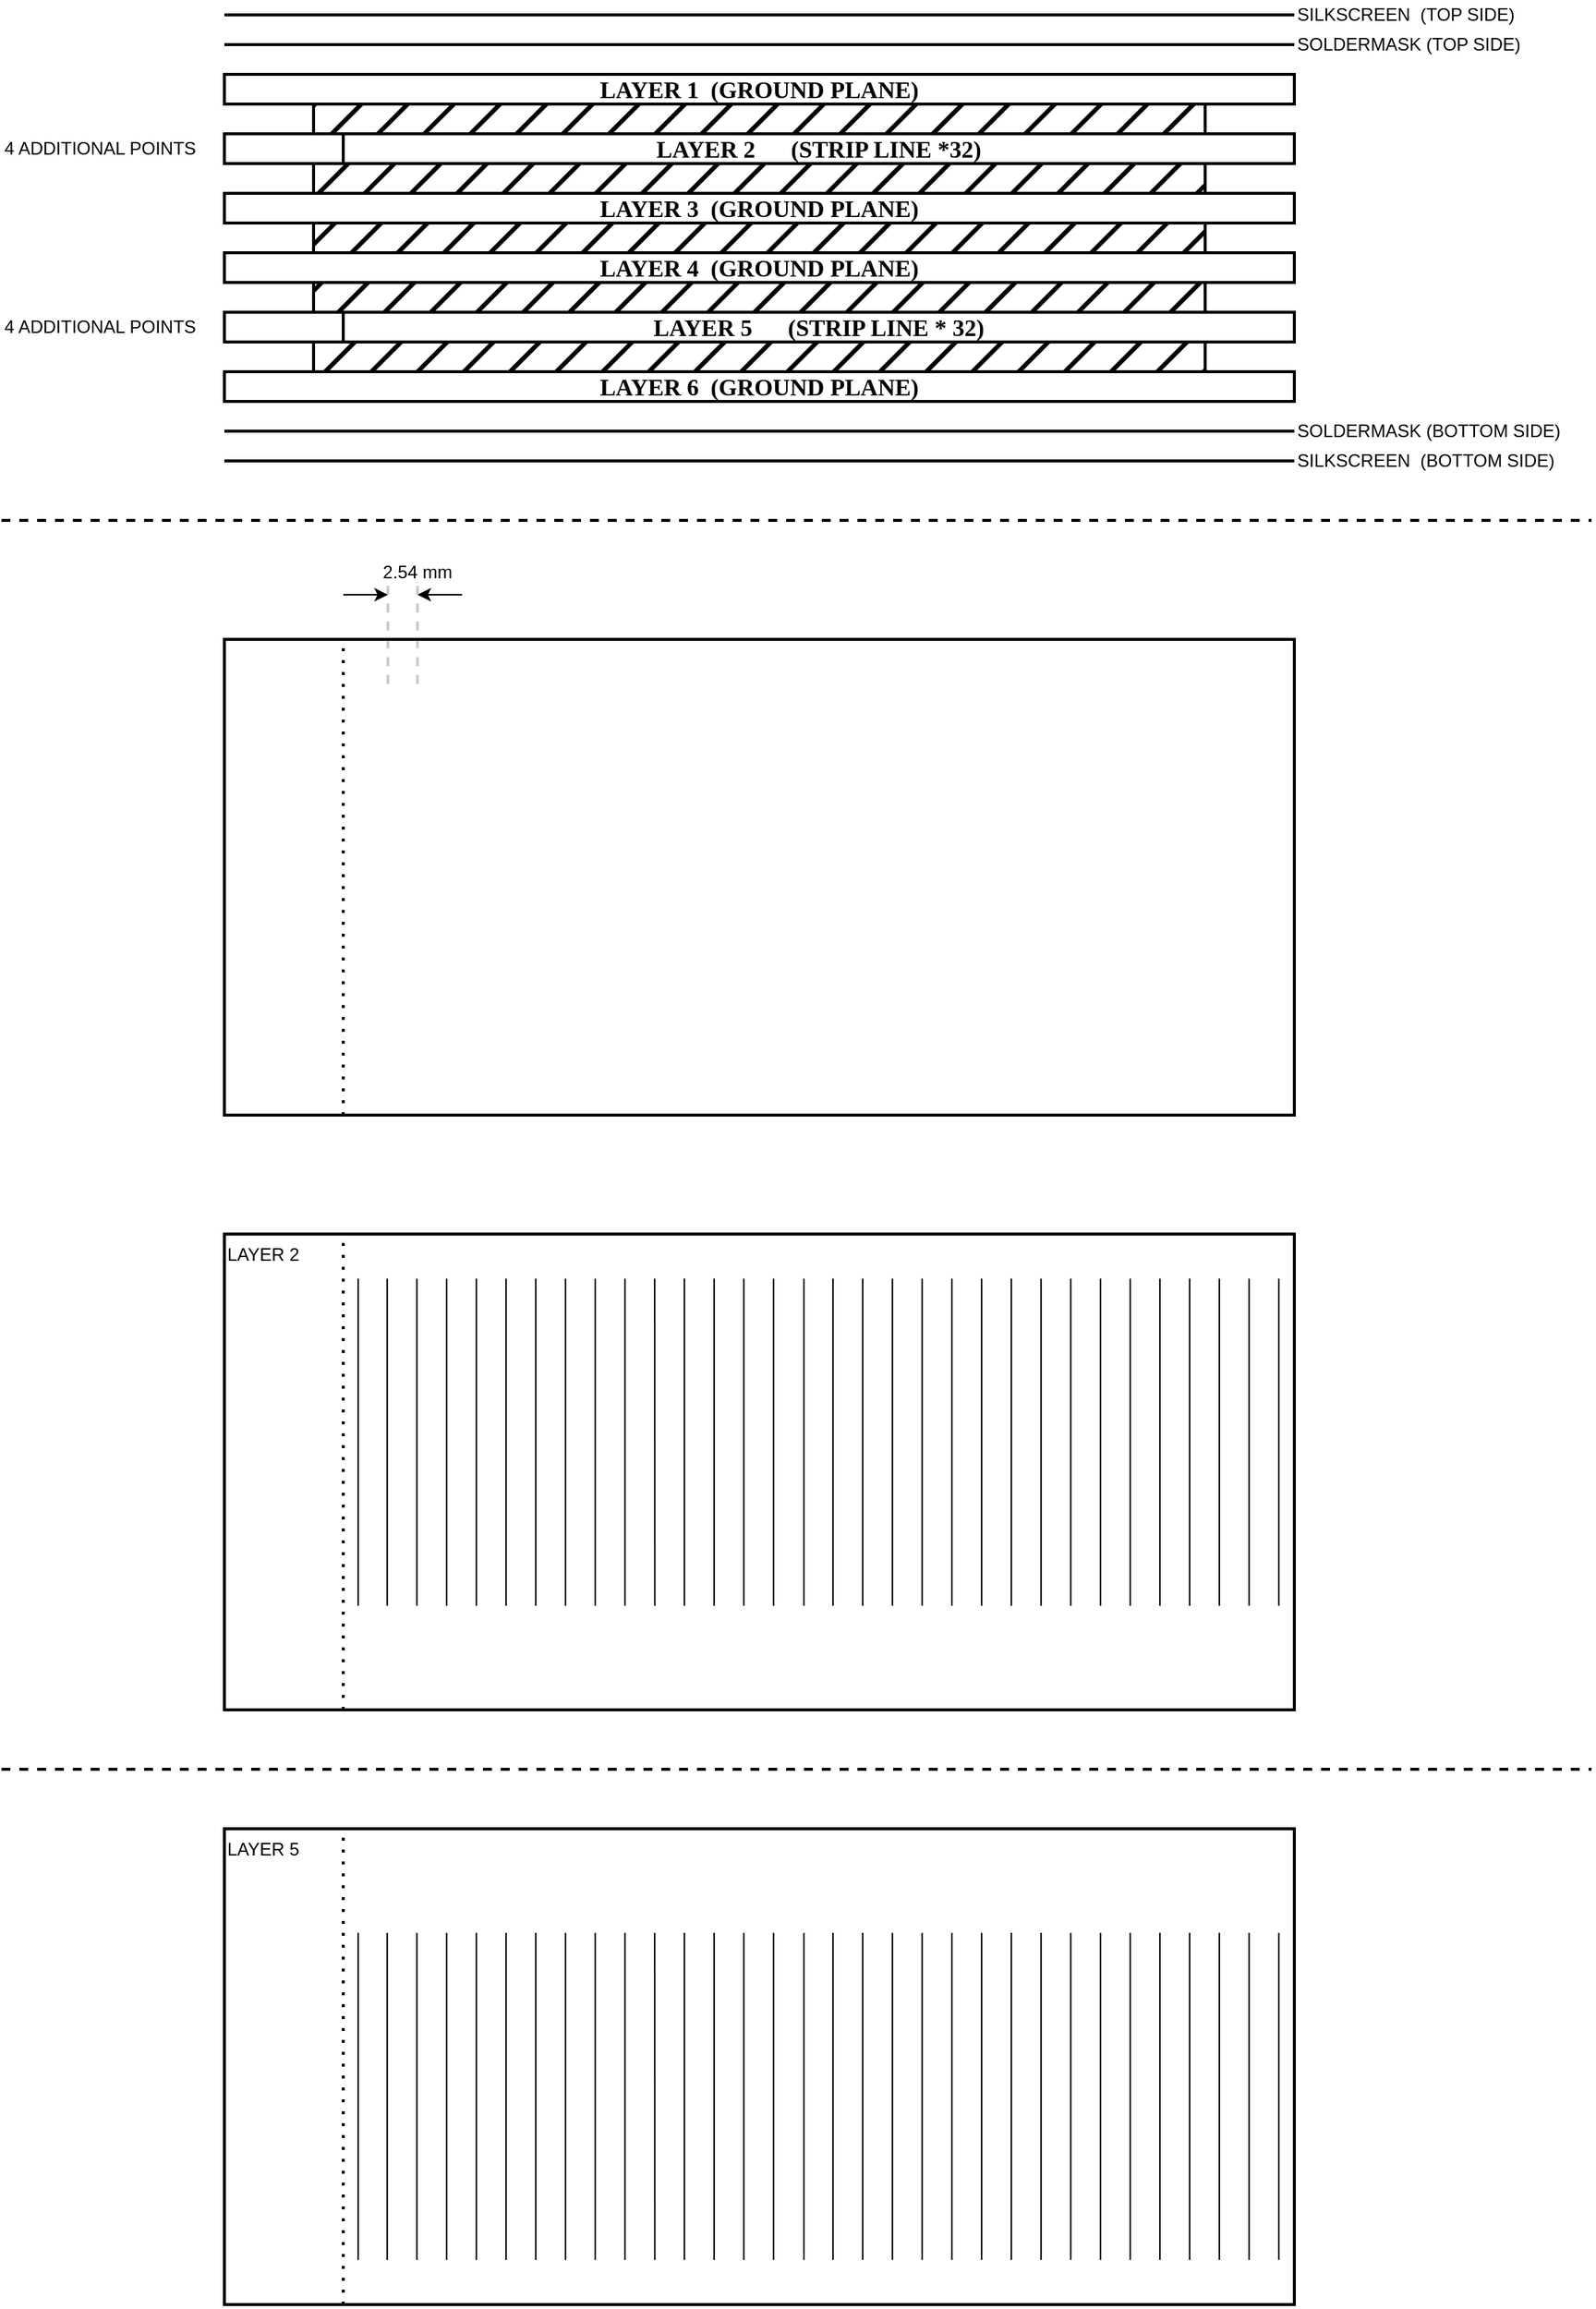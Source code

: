 <mxfile version="21.2.3" type="github">
  <diagram id="xJ5nFIVMFkmUx87pPjL3" name="Page-2">
    <mxGraphModel dx="2390" dy="1273" grid="1" gridSize="10" guides="1" tooltips="1" connect="1" arrows="1" fold="1" page="1" pageScale="1" pageWidth="1100" pageHeight="850" math="0" shadow="0">
      <root>
        <mxCell id="0" />
        <mxCell id="1" parent="0" />
        <mxCell id="zCtxXPVbPpzfSCyf-gbA-547" value="" style="endArrow=none;html=1;strokeWidth=2;rounded=0;fontFamily=Helvetica;fontSize=12;fontColor=default;strokeColor=#CCCCCC;exitX=0.5;exitY=0.5;exitDx=0;exitDy=0;exitPerimeter=0;dashed=1;" edge="1" parent="1" source="zCtxXPVbPpzfSCyf-gbA-285">
          <mxGeometry width="50" height="50" relative="1" as="geometry">
            <mxPoint x="230" y="590" as="sourcePoint" />
            <mxPoint x="270" y="480" as="targetPoint" />
          </mxGeometry>
        </mxCell>
        <mxCell id="zCtxXPVbPpzfSCyf-gbA-548" value="" style="endArrow=none;html=1;strokeWidth=2;rounded=0;fontFamily=Helvetica;fontSize=12;fontColor=default;strokeColor=#CCCCCC;exitX=0.5;exitY=0.5;exitDx=0;exitDy=0;exitPerimeter=0;dashed=1;" edge="1" parent="1">
          <mxGeometry width="50" height="50" relative="1" as="geometry">
            <mxPoint x="289.85" y="550" as="sourcePoint" />
            <mxPoint x="290" y="480" as="targetPoint" />
          </mxGeometry>
        </mxCell>
        <mxCell id="zCtxXPVbPpzfSCyf-gbA-1" value="" style="endArrow=none;html=1;rounded=0;strokeWidth=2;fontFamily=Times New Roman;fontStyle=1;fontSize=16;" edge="1" parent="1">
          <mxGeometry width="50" height="50" relative="1" as="geometry">
            <mxPoint x="160" y="100" as="sourcePoint" />
            <mxPoint x="880" y="100" as="targetPoint" />
          </mxGeometry>
        </mxCell>
        <mxCell id="zCtxXPVbPpzfSCyf-gbA-2" value="" style="endArrow=none;html=1;rounded=0;strokeWidth=2;fontFamily=Times New Roman;fontStyle=1;fontSize=16;" edge="1" parent="1">
          <mxGeometry width="50" height="50" relative="1" as="geometry">
            <mxPoint x="160" y="120" as="sourcePoint" />
            <mxPoint x="880" y="120" as="targetPoint" />
          </mxGeometry>
        </mxCell>
        <mxCell id="zCtxXPVbPpzfSCyf-gbA-3" value="LAYER 1&lt;span style=&quot;white-space: pre; font-size: 16px;&quot;&gt;	&lt;/span&gt;&lt;span style=&quot;white-space: pre; font-size: 16px;&quot;&gt;	&lt;/span&gt;(GROUND PLANE)" style="rounded=0;whiteSpace=wrap;html=1;strokeWidth=2;align=center;fontFamily=Times New Roman;fontStyle=1;fontSize=16;" vertex="1" parent="1">
          <mxGeometry x="160" y="140" width="720" height="20" as="geometry" />
        </mxCell>
        <mxCell id="zCtxXPVbPpzfSCyf-gbA-4" value="" style="rounded=0;whiteSpace=wrap;html=1;glass=0;shadow=0;fillStyle=hatch;strokeWidth=2;labelBackgroundColor=none;backgroundOutline=0;allowArrows=1;fillColor=#000000;fontFamily=Times New Roman;fontStyle=1;fontSize=16;" vertex="1" parent="1">
          <mxGeometry x="220" y="160" width="600" height="20" as="geometry" />
        </mxCell>
        <mxCell id="zCtxXPVbPpzfSCyf-gbA-5" value="&lt;div style=&quot;&quot;&gt;&lt;span style=&quot;background-color: initial;&quot;&gt;LAYER 2&lt;/span&gt;&lt;span style=&quot;background-color: initial; white-space: pre;&quot;&gt;	&lt;/span&gt;&lt;span style=&quot;background-color: initial; white-space: pre;&quot;&gt;	&lt;/span&gt;&lt;span style=&quot;background-color: initial; white-space: pre;&quot;&gt;&amp;nbsp;   &lt;/span&gt;&lt;span style=&quot;background-color: initial;&quot;&gt;(STRIP LINE *32)&lt;/span&gt;&lt;/div&gt;" style="rounded=0;whiteSpace=wrap;html=1;strokeWidth=2;align=center;fontFamily=Times New Roman;fontStyle=1;fontSize=16;fillColor=none;" vertex="1" parent="1">
          <mxGeometry x="240" y="180" width="640" height="20" as="geometry" />
        </mxCell>
        <mxCell id="zCtxXPVbPpzfSCyf-gbA-6" value="LAYER 3&lt;span style=&quot;white-space: pre; font-size: 16px;&quot;&gt;	&lt;/span&gt;&lt;span style=&quot;white-space: pre; font-size: 16px;&quot;&gt;	&lt;/span&gt;(GROUND PLANE)" style="rounded=0;whiteSpace=wrap;html=1;strokeWidth=2;align=center;fontFamily=Times New Roman;fontStyle=1;fontSize=16;" vertex="1" parent="1">
          <mxGeometry x="160" y="220" width="720" height="20" as="geometry" />
        </mxCell>
        <mxCell id="zCtxXPVbPpzfSCyf-gbA-8" value="LAYER 5&lt;span style=&quot;white-space: pre; font-size: 16px;&quot;&gt;	&lt;/span&gt;&lt;span style=&quot;white-space: pre; font-size: 16px;&quot;&gt;	&lt;/span&gt;&amp;nbsp; &amp;nbsp; (STRIP LINE * 32)" style="rounded=0;whiteSpace=wrap;html=1;strokeWidth=2;align=center;fontFamily=Times New Roman;fontStyle=1;fontSize=16;fillColor=none;" vertex="1" parent="1">
          <mxGeometry x="240" y="300" width="640" height="20" as="geometry" />
        </mxCell>
        <mxCell id="zCtxXPVbPpzfSCyf-gbA-9" value="LAYER 6&lt;span style=&quot;white-space: pre; font-size: 16px;&quot;&gt;	&lt;/span&gt;&lt;span style=&quot;white-space: pre; font-size: 16px;&quot;&gt;	&lt;/span&gt;(GROUND PLANE)" style="rounded=0;whiteSpace=wrap;html=1;strokeWidth=2;align=center;fontFamily=Times New Roman;fontStyle=1;fontSize=16;" vertex="1" parent="1">
          <mxGeometry x="160" y="340" width="720" height="20" as="geometry" />
        </mxCell>
        <mxCell id="zCtxXPVbPpzfSCyf-gbA-10" value="" style="endArrow=none;html=1;rounded=0;strokeWidth=2;fontFamily=Times New Roman;fontStyle=1;fontSize=16;" edge="1" parent="1">
          <mxGeometry width="50" height="50" relative="1" as="geometry">
            <mxPoint x="160" y="380" as="sourcePoint" />
            <mxPoint x="880" y="380" as="targetPoint" />
          </mxGeometry>
        </mxCell>
        <mxCell id="zCtxXPVbPpzfSCyf-gbA-11" value="" style="endArrow=none;html=1;rounded=0;strokeWidth=2;fontFamily=Times New Roman;fontStyle=1;fontSize=16;" edge="1" parent="1">
          <mxGeometry width="50" height="50" relative="1" as="geometry">
            <mxPoint x="160" y="400" as="sourcePoint" />
            <mxPoint x="880" y="400" as="targetPoint" />
          </mxGeometry>
        </mxCell>
        <mxCell id="zCtxXPVbPpzfSCyf-gbA-12" value="" style="rounded=0;whiteSpace=wrap;html=1;glass=0;shadow=0;fillStyle=hatch;strokeWidth=2;fillColor=#000000;fontFamily=Times New Roman;fontStyle=1;fontSize=16;" vertex="1" parent="1">
          <mxGeometry x="220" y="200" width="600" height="20" as="geometry" />
        </mxCell>
        <mxCell id="zCtxXPVbPpzfSCyf-gbA-13" value="" style="rounded=0;whiteSpace=wrap;html=1;glass=0;shadow=0;fillStyle=hatch;strokeWidth=2;fillColor=#000000;fontFamily=Times New Roman;fontStyle=1;fontSize=16;" vertex="1" parent="1">
          <mxGeometry x="220" y="240" width="600" height="20" as="geometry" />
        </mxCell>
        <mxCell id="zCtxXPVbPpzfSCyf-gbA-14" value="" style="rounded=0;whiteSpace=wrap;html=1;glass=0;shadow=0;fillStyle=hatch;strokeWidth=2;fillColor=#000000;fontFamily=Times New Roman;fontStyle=1;fontSize=16;" vertex="1" parent="1">
          <mxGeometry x="220" y="320" width="600" height="20" as="geometry" />
        </mxCell>
        <mxCell id="zCtxXPVbPpzfSCyf-gbA-15" value="" style="rounded=0;whiteSpace=wrap;html=1;glass=0;shadow=0;fillStyle=hatch;strokeWidth=2;fillColor=#000000;fontFamily=Times New Roman;fontStyle=1;fontSize=16;" vertex="1" parent="1">
          <mxGeometry x="220" y="280" width="600" height="20" as="geometry" />
        </mxCell>
        <mxCell id="zCtxXPVbPpzfSCyf-gbA-16" value="" style="shape=image;html=1;verticalAlign=top;verticalLabelPosition=bottom;labelBackgroundColor=#ffffff;imageAspect=0;aspect=fixed;image=https://cdn1.iconfinder.com/data/icons/bootstrap-vol-2/16/dot-128.png;rounded=0;shadow=0;glass=0;sketch=1;jiggle=2;fillStyle=solid;curveFitting=1;strokeColor=default;strokeWidth=2;fontFamily=Helvetica;fontSize=12;fontColor=default;fillColor=default;" vertex="1" parent="1">
          <mxGeometry x="240" y="180" width="20" height="20" as="geometry" />
        </mxCell>
        <mxCell id="zCtxXPVbPpzfSCyf-gbA-17" value="" style="shape=image;html=1;verticalAlign=top;verticalLabelPosition=bottom;labelBackgroundColor=#ffffff;imageAspect=0;aspect=fixed;image=https://cdn1.iconfinder.com/data/icons/bootstrap-vol-2/16/dot-128.png;rounded=0;shadow=0;glass=0;sketch=1;jiggle=2;fillStyle=solid;curveFitting=1;strokeColor=default;strokeWidth=2;fontFamily=Helvetica;fontSize=12;fontColor=default;fillColor=default;" vertex="1" parent="1">
          <mxGeometry x="260" y="180" width="20" height="20" as="geometry" />
        </mxCell>
        <mxCell id="zCtxXPVbPpzfSCyf-gbA-18" value="" style="shape=image;html=1;verticalAlign=top;verticalLabelPosition=bottom;labelBackgroundColor=#ffffff;imageAspect=0;aspect=fixed;image=https://cdn1.iconfinder.com/data/icons/bootstrap-vol-2/16/dot-128.png;rounded=0;shadow=0;glass=0;sketch=1;jiggle=2;fillStyle=solid;curveFitting=1;strokeColor=default;strokeWidth=2;fontFamily=Helvetica;fontSize=12;fontColor=default;fillColor=default;" vertex="1" parent="1">
          <mxGeometry x="280" y="180" width="20" height="20" as="geometry" />
        </mxCell>
        <mxCell id="zCtxXPVbPpzfSCyf-gbA-19" value="" style="shape=image;html=1;verticalAlign=top;verticalLabelPosition=bottom;labelBackgroundColor=#ffffff;imageAspect=0;aspect=fixed;image=https://cdn1.iconfinder.com/data/icons/bootstrap-vol-2/16/dot-128.png;rounded=0;shadow=0;glass=0;sketch=1;jiggle=2;fillStyle=solid;curveFitting=1;strokeColor=default;strokeWidth=2;fontFamily=Helvetica;fontSize=12;fontColor=default;fillColor=default;" vertex="1" parent="1">
          <mxGeometry x="300" y="180" width="20" height="20" as="geometry" />
        </mxCell>
        <mxCell id="zCtxXPVbPpzfSCyf-gbA-20" value="" style="shape=image;html=1;verticalAlign=top;verticalLabelPosition=bottom;labelBackgroundColor=#ffffff;imageAspect=0;aspect=fixed;image=https://cdn1.iconfinder.com/data/icons/bootstrap-vol-2/16/dot-128.png;rounded=0;shadow=0;glass=0;sketch=1;jiggle=2;fillStyle=solid;curveFitting=1;strokeColor=default;strokeWidth=2;fontFamily=Helvetica;fontSize=12;fontColor=default;fillColor=default;" vertex="1" parent="1">
          <mxGeometry x="320" y="180" width="20" height="20" as="geometry" />
        </mxCell>
        <mxCell id="zCtxXPVbPpzfSCyf-gbA-21" value="" style="shape=image;html=1;verticalAlign=top;verticalLabelPosition=bottom;labelBackgroundColor=#ffffff;imageAspect=0;aspect=fixed;image=https://cdn1.iconfinder.com/data/icons/bootstrap-vol-2/16/dot-128.png;rounded=0;shadow=0;glass=0;sketch=1;jiggle=2;fillStyle=solid;curveFitting=1;strokeColor=default;strokeWidth=2;fontFamily=Helvetica;fontSize=12;fontColor=default;fillColor=default;" vertex="1" parent="1">
          <mxGeometry x="340" y="180" width="20" height="20" as="geometry" />
        </mxCell>
        <mxCell id="zCtxXPVbPpzfSCyf-gbA-22" value="" style="shape=image;html=1;verticalAlign=top;verticalLabelPosition=bottom;labelBackgroundColor=#ffffff;imageAspect=0;aspect=fixed;image=https://cdn1.iconfinder.com/data/icons/bootstrap-vol-2/16/dot-128.png;rounded=0;shadow=0;glass=0;sketch=1;jiggle=2;fillStyle=solid;curveFitting=1;strokeColor=default;strokeWidth=2;fontFamily=Helvetica;fontSize=12;fontColor=default;fillColor=default;" vertex="1" parent="1">
          <mxGeometry x="360" y="180" width="20" height="20" as="geometry" />
        </mxCell>
        <mxCell id="zCtxXPVbPpzfSCyf-gbA-23" value="" style="shape=image;html=1;verticalAlign=top;verticalLabelPosition=bottom;labelBackgroundColor=#ffffff;imageAspect=0;aspect=fixed;image=https://cdn1.iconfinder.com/data/icons/bootstrap-vol-2/16/dot-128.png;rounded=0;shadow=0;glass=0;sketch=1;jiggle=2;fillStyle=solid;curveFitting=1;strokeColor=default;strokeWidth=2;fontFamily=Helvetica;fontSize=12;fontColor=default;fillColor=default;" vertex="1" parent="1">
          <mxGeometry x="380" y="180" width="20" height="20" as="geometry" />
        </mxCell>
        <mxCell id="zCtxXPVbPpzfSCyf-gbA-24" value="" style="shape=image;html=1;verticalAlign=top;verticalLabelPosition=bottom;labelBackgroundColor=#ffffff;imageAspect=0;aspect=fixed;image=https://cdn1.iconfinder.com/data/icons/bootstrap-vol-2/16/dot-128.png;rounded=0;shadow=0;glass=0;sketch=1;jiggle=2;fillStyle=solid;curveFitting=1;strokeColor=default;strokeWidth=2;fontFamily=Helvetica;fontSize=12;fontColor=default;fillColor=default;" vertex="1" parent="1">
          <mxGeometry x="720" y="180" width="20" height="20" as="geometry" />
        </mxCell>
        <mxCell id="zCtxXPVbPpzfSCyf-gbA-25" value="" style="shape=image;html=1;verticalAlign=top;verticalLabelPosition=bottom;labelBackgroundColor=#ffffff;imageAspect=0;aspect=fixed;image=https://cdn1.iconfinder.com/data/icons/bootstrap-vol-2/16/dot-128.png;rounded=0;shadow=0;glass=0;sketch=1;jiggle=2;fillStyle=solid;curveFitting=1;strokeColor=default;strokeWidth=2;fontFamily=Helvetica;fontSize=12;fontColor=default;fillColor=default;" vertex="1" parent="1">
          <mxGeometry x="740" y="180" width="20" height="20" as="geometry" />
        </mxCell>
        <mxCell id="zCtxXPVbPpzfSCyf-gbA-26" value="" style="shape=image;html=1;verticalAlign=top;verticalLabelPosition=bottom;labelBackgroundColor=#ffffff;imageAspect=0;aspect=fixed;image=https://cdn1.iconfinder.com/data/icons/bootstrap-vol-2/16/dot-128.png;rounded=0;shadow=0;glass=0;sketch=1;jiggle=2;fillStyle=solid;curveFitting=1;strokeColor=default;strokeWidth=2;fontFamily=Helvetica;fontSize=12;fontColor=default;fillColor=default;" vertex="1" parent="1">
          <mxGeometry x="760" y="180" width="20" height="20" as="geometry" />
        </mxCell>
        <mxCell id="zCtxXPVbPpzfSCyf-gbA-27" value="" style="shape=image;html=1;verticalAlign=top;verticalLabelPosition=bottom;labelBackgroundColor=#ffffff;imageAspect=0;aspect=fixed;image=https://cdn1.iconfinder.com/data/icons/bootstrap-vol-2/16/dot-128.png;rounded=0;shadow=0;glass=0;sketch=1;jiggle=2;fillStyle=solid;curveFitting=1;strokeColor=default;strokeWidth=2;fontFamily=Helvetica;fontSize=12;fontColor=default;fillColor=default;" vertex="1" parent="1">
          <mxGeometry x="780" y="180" width="20" height="20" as="geometry" />
        </mxCell>
        <mxCell id="zCtxXPVbPpzfSCyf-gbA-28" value="" style="shape=image;html=1;verticalAlign=top;verticalLabelPosition=bottom;labelBackgroundColor=#ffffff;imageAspect=0;aspect=fixed;image=https://cdn1.iconfinder.com/data/icons/bootstrap-vol-2/16/dot-128.png;rounded=0;shadow=0;glass=0;sketch=1;jiggle=2;fillStyle=solid;curveFitting=1;strokeColor=default;strokeWidth=2;fontFamily=Helvetica;fontSize=12;fontColor=default;fillColor=default;" vertex="1" parent="1">
          <mxGeometry x="800" y="180" width="20" height="20" as="geometry" />
        </mxCell>
        <mxCell id="zCtxXPVbPpzfSCyf-gbA-29" value="" style="shape=image;html=1;verticalAlign=top;verticalLabelPosition=bottom;labelBackgroundColor=#ffffff;imageAspect=0;aspect=fixed;image=https://cdn1.iconfinder.com/data/icons/bootstrap-vol-2/16/dot-128.png;rounded=0;shadow=0;glass=0;sketch=1;jiggle=2;fillStyle=solid;curveFitting=1;strokeColor=default;strokeWidth=2;fontFamily=Helvetica;fontSize=12;fontColor=default;fillColor=default;" vertex="1" parent="1">
          <mxGeometry x="820" y="180" width="20" height="20" as="geometry" />
        </mxCell>
        <mxCell id="zCtxXPVbPpzfSCyf-gbA-30" value="" style="shape=image;html=1;verticalAlign=top;verticalLabelPosition=bottom;labelBackgroundColor=#ffffff;imageAspect=0;aspect=fixed;image=https://cdn1.iconfinder.com/data/icons/bootstrap-vol-2/16/dot-128.png;rounded=0;shadow=0;glass=0;sketch=1;jiggle=2;fillStyle=solid;curveFitting=1;strokeColor=default;strokeWidth=2;fontFamily=Helvetica;fontSize=12;fontColor=default;fillColor=default;" vertex="1" parent="1">
          <mxGeometry x="840" y="180" width="20" height="20" as="geometry" />
        </mxCell>
        <mxCell id="zCtxXPVbPpzfSCyf-gbA-31" value="" style="shape=image;html=1;verticalAlign=top;verticalLabelPosition=bottom;labelBackgroundColor=#ffffff;imageAspect=0;aspect=fixed;image=https://cdn1.iconfinder.com/data/icons/bootstrap-vol-2/16/dot-128.png;rounded=0;shadow=0;glass=0;sketch=1;jiggle=2;fillStyle=solid;curveFitting=1;strokeColor=default;strokeWidth=2;fontFamily=Helvetica;fontSize=12;fontColor=default;fillColor=default;" vertex="1" parent="1">
          <mxGeometry x="860" y="180" width="20" height="20" as="geometry" />
        </mxCell>
        <mxCell id="zCtxXPVbPpzfSCyf-gbA-32" value="" style="shape=image;html=1;verticalAlign=top;verticalLabelPosition=bottom;labelBackgroundColor=#ffffff;imageAspect=0;aspect=fixed;image=https://cdn1.iconfinder.com/data/icons/bootstrap-vol-2/16/dot-128.png;rounded=0;shadow=0;glass=0;sketch=1;jiggle=2;fillStyle=solid;curveFitting=1;strokeColor=default;strokeWidth=2;fontFamily=Helvetica;fontSize=12;fontColor=default;fillColor=default;" vertex="1" parent="1">
          <mxGeometry x="240" y="300" width="20" height="20" as="geometry" />
        </mxCell>
        <mxCell id="zCtxXPVbPpzfSCyf-gbA-33" value="" style="shape=image;html=1;verticalAlign=top;verticalLabelPosition=bottom;labelBackgroundColor=#ffffff;imageAspect=0;aspect=fixed;image=https://cdn1.iconfinder.com/data/icons/bootstrap-vol-2/16/dot-128.png;rounded=0;shadow=0;glass=0;sketch=1;jiggle=2;fillStyle=solid;curveFitting=1;strokeColor=default;strokeWidth=2;fontFamily=Helvetica;fontSize=12;fontColor=default;fillColor=default;" vertex="1" parent="1">
          <mxGeometry x="260" y="300" width="20" height="20" as="geometry" />
        </mxCell>
        <mxCell id="zCtxXPVbPpzfSCyf-gbA-34" value="" style="shape=image;html=1;verticalAlign=top;verticalLabelPosition=bottom;labelBackgroundColor=#ffffff;imageAspect=0;aspect=fixed;image=https://cdn1.iconfinder.com/data/icons/bootstrap-vol-2/16/dot-128.png;rounded=0;shadow=0;glass=0;sketch=1;jiggle=2;fillStyle=solid;curveFitting=1;strokeColor=default;strokeWidth=2;fontFamily=Helvetica;fontSize=12;fontColor=default;fillColor=default;" vertex="1" parent="1">
          <mxGeometry x="280" y="300" width="20" height="20" as="geometry" />
        </mxCell>
        <mxCell id="zCtxXPVbPpzfSCyf-gbA-35" value="" style="shape=image;html=1;verticalAlign=top;verticalLabelPosition=bottom;labelBackgroundColor=#ffffff;imageAspect=0;aspect=fixed;image=https://cdn1.iconfinder.com/data/icons/bootstrap-vol-2/16/dot-128.png;rounded=0;shadow=0;glass=0;sketch=1;jiggle=2;fillStyle=solid;curveFitting=1;strokeColor=default;strokeWidth=2;fontFamily=Helvetica;fontSize=12;fontColor=default;fillColor=default;" vertex="1" parent="1">
          <mxGeometry x="300" y="300" width="20" height="20" as="geometry" />
        </mxCell>
        <mxCell id="zCtxXPVbPpzfSCyf-gbA-36" value="" style="shape=image;html=1;verticalAlign=top;verticalLabelPosition=bottom;labelBackgroundColor=#ffffff;imageAspect=0;aspect=fixed;image=https://cdn1.iconfinder.com/data/icons/bootstrap-vol-2/16/dot-128.png;rounded=0;shadow=0;glass=0;sketch=1;jiggle=2;fillStyle=solid;curveFitting=1;strokeColor=default;strokeWidth=2;fontFamily=Helvetica;fontSize=12;fontColor=default;fillColor=default;" vertex="1" parent="1">
          <mxGeometry x="320" y="300" width="20" height="20" as="geometry" />
        </mxCell>
        <mxCell id="zCtxXPVbPpzfSCyf-gbA-37" value="" style="shape=image;html=1;verticalAlign=top;verticalLabelPosition=bottom;labelBackgroundColor=#ffffff;imageAspect=0;aspect=fixed;image=https://cdn1.iconfinder.com/data/icons/bootstrap-vol-2/16/dot-128.png;rounded=0;shadow=0;glass=0;sketch=1;jiggle=2;fillStyle=solid;curveFitting=1;strokeColor=default;strokeWidth=2;fontFamily=Helvetica;fontSize=12;fontColor=default;fillColor=default;" vertex="1" parent="1">
          <mxGeometry x="340" y="300" width="20" height="20" as="geometry" />
        </mxCell>
        <mxCell id="zCtxXPVbPpzfSCyf-gbA-38" value="" style="shape=image;html=1;verticalAlign=top;verticalLabelPosition=bottom;labelBackgroundColor=#ffffff;imageAspect=0;aspect=fixed;image=https://cdn1.iconfinder.com/data/icons/bootstrap-vol-2/16/dot-128.png;rounded=0;shadow=0;glass=0;sketch=1;jiggle=2;fillStyle=solid;curveFitting=1;strokeColor=default;strokeWidth=2;fontFamily=Helvetica;fontSize=12;fontColor=default;fillColor=default;" vertex="1" parent="1">
          <mxGeometry x="360" y="300" width="20" height="20" as="geometry" />
        </mxCell>
        <mxCell id="zCtxXPVbPpzfSCyf-gbA-39" value="" style="shape=image;html=1;verticalAlign=top;verticalLabelPosition=bottom;labelBackgroundColor=#ffffff;imageAspect=0;aspect=fixed;image=https://cdn1.iconfinder.com/data/icons/bootstrap-vol-2/16/dot-128.png;rounded=0;shadow=0;glass=0;sketch=1;jiggle=2;fillStyle=solid;curveFitting=1;strokeColor=default;strokeWidth=2;fontFamily=Helvetica;fontSize=12;fontColor=default;fillColor=default;" vertex="1" parent="1">
          <mxGeometry x="380" y="300" width="20" height="20" as="geometry" />
        </mxCell>
        <mxCell id="zCtxXPVbPpzfSCyf-gbA-40" value="" style="shape=image;html=1;verticalAlign=top;verticalLabelPosition=bottom;labelBackgroundColor=#ffffff;imageAspect=0;aspect=fixed;image=https://cdn1.iconfinder.com/data/icons/bootstrap-vol-2/16/dot-128.png;rounded=0;shadow=0;glass=0;sketch=1;jiggle=2;fillStyle=solid;curveFitting=1;strokeColor=default;strokeWidth=2;fontFamily=Helvetica;fontSize=12;fontColor=default;fillColor=default;" vertex="1" parent="1">
          <mxGeometry x="720" y="300" width="20" height="20" as="geometry" />
        </mxCell>
        <mxCell id="zCtxXPVbPpzfSCyf-gbA-41" value="" style="shape=image;html=1;verticalAlign=top;verticalLabelPosition=bottom;labelBackgroundColor=#ffffff;imageAspect=0;aspect=fixed;image=https://cdn1.iconfinder.com/data/icons/bootstrap-vol-2/16/dot-128.png;rounded=0;shadow=0;glass=0;sketch=1;jiggle=2;fillStyle=solid;curveFitting=1;strokeColor=default;strokeWidth=2;fontFamily=Helvetica;fontSize=12;fontColor=default;fillColor=default;" vertex="1" parent="1">
          <mxGeometry x="740" y="300" width="20" height="20" as="geometry" />
        </mxCell>
        <mxCell id="zCtxXPVbPpzfSCyf-gbA-42" value="" style="shape=image;html=1;verticalAlign=top;verticalLabelPosition=bottom;labelBackgroundColor=#ffffff;imageAspect=0;aspect=fixed;image=https://cdn1.iconfinder.com/data/icons/bootstrap-vol-2/16/dot-128.png;rounded=0;shadow=0;glass=0;sketch=1;jiggle=2;fillStyle=solid;curveFitting=1;strokeColor=default;strokeWidth=2;fontFamily=Helvetica;fontSize=12;fontColor=default;fillColor=default;" vertex="1" parent="1">
          <mxGeometry x="760" y="300" width="20" height="20" as="geometry" />
        </mxCell>
        <mxCell id="zCtxXPVbPpzfSCyf-gbA-43" value="" style="shape=image;html=1;verticalAlign=top;verticalLabelPosition=bottom;labelBackgroundColor=#ffffff;imageAspect=0;aspect=fixed;image=https://cdn1.iconfinder.com/data/icons/bootstrap-vol-2/16/dot-128.png;rounded=0;shadow=0;glass=0;sketch=1;jiggle=2;fillStyle=solid;curveFitting=1;strokeColor=default;strokeWidth=2;fontFamily=Helvetica;fontSize=12;fontColor=default;fillColor=default;" vertex="1" parent="1">
          <mxGeometry x="780" y="300" width="20" height="20" as="geometry" />
        </mxCell>
        <mxCell id="zCtxXPVbPpzfSCyf-gbA-44" value="" style="shape=image;html=1;verticalAlign=top;verticalLabelPosition=bottom;labelBackgroundColor=#ffffff;imageAspect=0;aspect=fixed;image=https://cdn1.iconfinder.com/data/icons/bootstrap-vol-2/16/dot-128.png;rounded=0;shadow=0;glass=0;sketch=1;jiggle=2;fillStyle=solid;curveFitting=1;strokeColor=default;strokeWidth=2;fontFamily=Helvetica;fontSize=12;fontColor=default;fillColor=default;" vertex="1" parent="1">
          <mxGeometry x="800" y="300" width="20" height="20" as="geometry" />
        </mxCell>
        <mxCell id="zCtxXPVbPpzfSCyf-gbA-45" value="" style="shape=image;html=1;verticalAlign=top;verticalLabelPosition=bottom;labelBackgroundColor=#ffffff;imageAspect=0;aspect=fixed;image=https://cdn1.iconfinder.com/data/icons/bootstrap-vol-2/16/dot-128.png;rounded=0;shadow=0;glass=0;sketch=1;jiggle=2;fillStyle=solid;curveFitting=1;strokeColor=default;strokeWidth=2;fontFamily=Helvetica;fontSize=12;fontColor=default;fillColor=default;" vertex="1" parent="1">
          <mxGeometry x="820" y="300" width="20" height="20" as="geometry" />
        </mxCell>
        <mxCell id="zCtxXPVbPpzfSCyf-gbA-46" value="" style="shape=image;html=1;verticalAlign=top;verticalLabelPosition=bottom;labelBackgroundColor=#ffffff;imageAspect=0;aspect=fixed;image=https://cdn1.iconfinder.com/data/icons/bootstrap-vol-2/16/dot-128.png;rounded=0;shadow=0;glass=0;sketch=1;jiggle=2;fillStyle=solid;curveFitting=1;strokeColor=default;strokeWidth=2;fontFamily=Helvetica;fontSize=12;fontColor=default;fillColor=default;" vertex="1" parent="1">
          <mxGeometry x="840" y="300" width="20" height="20" as="geometry" />
        </mxCell>
        <mxCell id="zCtxXPVbPpzfSCyf-gbA-47" value="" style="shape=image;html=1;verticalAlign=top;verticalLabelPosition=bottom;labelBackgroundColor=#ffffff;imageAspect=0;aspect=fixed;image=https://cdn1.iconfinder.com/data/icons/bootstrap-vol-2/16/dot-128.png;rounded=0;shadow=0;glass=0;sketch=1;jiggle=2;fillStyle=solid;curveFitting=1;strokeColor=default;strokeWidth=2;fontFamily=Helvetica;fontSize=12;fontColor=default;fillColor=default;" vertex="1" parent="1">
          <mxGeometry x="860" y="300" width="20" height="20" as="geometry" />
        </mxCell>
        <mxCell id="zCtxXPVbPpzfSCyf-gbA-48" value="SILKSCREEN&lt;span style=&quot;white-space: pre;&quot;&gt;	&lt;/span&gt;&lt;span style=&quot;white-space: pre;&quot;&gt;	&lt;/span&gt;(TOP SIDE)" style="text;html=1;strokeColor=none;fillColor=none;align=left;verticalAlign=middle;whiteSpace=wrap;rounded=0;fontSize=12;fontFamily=Helvetica;fontColor=default;" vertex="1" parent="1">
          <mxGeometry x="880" y="90" width="200" height="20" as="geometry" />
        </mxCell>
        <mxCell id="zCtxXPVbPpzfSCyf-gbA-49" value="SOLDERMASK&lt;span style=&quot;white-space: pre;&quot;&gt;	&lt;/span&gt;(TOP SIDE)" style="text;html=1;strokeColor=none;fillColor=none;align=left;verticalAlign=middle;whiteSpace=wrap;rounded=0;fontSize=12;fontFamily=Helvetica;fontColor=default;" vertex="1" parent="1">
          <mxGeometry x="880" y="110" width="200" height="20" as="geometry" />
        </mxCell>
        <mxCell id="zCtxXPVbPpzfSCyf-gbA-50" value="SILKSCREEN&lt;span style=&quot;white-space: pre;&quot;&gt;	&lt;/span&gt;&lt;span style=&quot;white-space: pre;&quot;&gt;	&lt;/span&gt;(BOTTOM SIDE)" style="text;html=1;strokeColor=none;fillColor=none;align=left;verticalAlign=middle;whiteSpace=wrap;rounded=0;fontSize=12;fontFamily=Helvetica;fontColor=default;" vertex="1" parent="1">
          <mxGeometry x="880" y="390" width="200" height="20" as="geometry" />
        </mxCell>
        <mxCell id="zCtxXPVbPpzfSCyf-gbA-51" value="SOLDERMASK&lt;span style=&quot;white-space: pre;&quot;&gt;	&lt;/span&gt;(BOTTOM SIDE)" style="text;html=1;strokeColor=none;fillColor=none;align=left;verticalAlign=middle;whiteSpace=wrap;rounded=0;fontSize=12;fontFamily=Helvetica;fontColor=default;" vertex="1" parent="1">
          <mxGeometry x="880" y="370" width="200" height="20" as="geometry" />
        </mxCell>
        <mxCell id="zCtxXPVbPpzfSCyf-gbA-52" value="" style="rounded=0;whiteSpace=wrap;html=1;strokeWidth=2;align=left;fontFamily=Times New Roman;fontStyle=1;fontSize=16;" vertex="1" parent="1">
          <mxGeometry x="160" y="300" width="80" height="20" as="geometry" />
        </mxCell>
        <mxCell id="zCtxXPVbPpzfSCyf-gbA-53" value="" style="shape=image;html=1;verticalAlign=top;verticalLabelPosition=bottom;labelBackgroundColor=#ffffff;imageAspect=0;aspect=fixed;image=https://cdn1.iconfinder.com/data/icons/bootstrap-vol-2/16/dot-128.png;rounded=0;shadow=0;glass=0;sketch=1;jiggle=2;fillStyle=solid;curveFitting=1;strokeColor=default;strokeWidth=2;fontFamily=Helvetica;fontSize=12;fontColor=default;fillColor=default;" vertex="1" parent="1">
          <mxGeometry x="160" y="300" width="20" height="20" as="geometry" />
        </mxCell>
        <mxCell id="zCtxXPVbPpzfSCyf-gbA-54" value="" style="shape=image;html=1;verticalAlign=top;verticalLabelPosition=bottom;labelBackgroundColor=#ffffff;imageAspect=0;aspect=fixed;image=https://cdn1.iconfinder.com/data/icons/bootstrap-vol-2/16/dot-128.png;rounded=0;shadow=0;glass=0;sketch=1;jiggle=2;fillStyle=solid;curveFitting=1;strokeColor=default;strokeWidth=2;fontFamily=Helvetica;fontSize=12;fontColor=default;fillColor=default;" vertex="1" parent="1">
          <mxGeometry x="180" y="300" width="20" height="20" as="geometry" />
        </mxCell>
        <mxCell id="zCtxXPVbPpzfSCyf-gbA-55" value="" style="shape=image;html=1;verticalAlign=top;verticalLabelPosition=bottom;labelBackgroundColor=#ffffff;imageAspect=0;aspect=fixed;image=https://cdn1.iconfinder.com/data/icons/bootstrap-vol-2/16/dot-128.png;rounded=0;shadow=0;glass=0;sketch=1;jiggle=2;fillStyle=solid;curveFitting=1;strokeColor=default;strokeWidth=2;fontFamily=Helvetica;fontSize=12;fontColor=default;fillColor=default;" vertex="1" parent="1">
          <mxGeometry x="200" y="300" width="20" height="20" as="geometry" />
        </mxCell>
        <mxCell id="zCtxXPVbPpzfSCyf-gbA-56" value="" style="shape=image;html=1;verticalAlign=top;verticalLabelPosition=bottom;labelBackgroundColor=#ffffff;imageAspect=0;aspect=fixed;image=https://cdn1.iconfinder.com/data/icons/bootstrap-vol-2/16/dot-128.png;rounded=0;shadow=0;glass=0;sketch=1;jiggle=2;fillStyle=solid;curveFitting=1;strokeColor=default;strokeWidth=2;fontFamily=Helvetica;fontSize=12;fontColor=default;fillColor=default;" vertex="1" parent="1">
          <mxGeometry x="220" y="300" width="20" height="20" as="geometry" />
        </mxCell>
        <mxCell id="zCtxXPVbPpzfSCyf-gbA-57" value="" style="rounded=0;whiteSpace=wrap;html=1;strokeWidth=2;align=left;fontFamily=Times New Roman;fontStyle=1;fontSize=16;" vertex="1" parent="1">
          <mxGeometry x="160" y="180" width="80" height="20" as="geometry" />
        </mxCell>
        <mxCell id="zCtxXPVbPpzfSCyf-gbA-58" value="" style="shape=image;html=1;verticalAlign=top;verticalLabelPosition=bottom;labelBackgroundColor=#ffffff;imageAspect=0;aspect=fixed;image=https://cdn1.iconfinder.com/data/icons/bootstrap-vol-2/16/dot-128.png;rounded=0;shadow=0;glass=0;sketch=1;jiggle=2;fillStyle=solid;curveFitting=1;strokeColor=default;strokeWidth=2;fontFamily=Helvetica;fontSize=12;fontColor=default;fillColor=default;" vertex="1" parent="1">
          <mxGeometry x="160" y="180" width="20" height="20" as="geometry" />
        </mxCell>
        <mxCell id="zCtxXPVbPpzfSCyf-gbA-59" value="" style="shape=image;html=1;verticalAlign=top;verticalLabelPosition=bottom;labelBackgroundColor=#ffffff;imageAspect=0;aspect=fixed;image=https://cdn1.iconfinder.com/data/icons/bootstrap-vol-2/16/dot-128.png;rounded=0;shadow=0;glass=0;sketch=1;jiggle=2;fillStyle=solid;curveFitting=1;strokeColor=default;strokeWidth=2;fontFamily=Helvetica;fontSize=12;fontColor=default;fillColor=default;" vertex="1" parent="1">
          <mxGeometry x="180" y="180" width="20" height="20" as="geometry" />
        </mxCell>
        <mxCell id="zCtxXPVbPpzfSCyf-gbA-60" value="" style="shape=image;html=1;verticalAlign=top;verticalLabelPosition=bottom;labelBackgroundColor=#ffffff;imageAspect=0;aspect=fixed;image=https://cdn1.iconfinder.com/data/icons/bootstrap-vol-2/16/dot-128.png;rounded=0;shadow=0;glass=0;sketch=1;jiggle=2;fillStyle=solid;curveFitting=1;strokeColor=default;strokeWidth=2;fontFamily=Helvetica;fontSize=12;fontColor=default;fillColor=default;" vertex="1" parent="1">
          <mxGeometry x="200" y="180" width="20" height="20" as="geometry" />
        </mxCell>
        <mxCell id="zCtxXPVbPpzfSCyf-gbA-61" value="" style="shape=image;html=1;verticalAlign=top;verticalLabelPosition=bottom;labelBackgroundColor=#ffffff;imageAspect=0;aspect=fixed;image=https://cdn1.iconfinder.com/data/icons/bootstrap-vol-2/16/dot-128.png;rounded=0;shadow=0;glass=0;sketch=1;jiggle=2;fillStyle=solid;curveFitting=1;strokeColor=default;strokeWidth=2;fontFamily=Helvetica;fontSize=12;fontColor=default;fillColor=default;" vertex="1" parent="1">
          <mxGeometry x="220" y="180" width="20" height="20" as="geometry" />
        </mxCell>
        <mxCell id="zCtxXPVbPpzfSCyf-gbA-62" value="4 ADDITIONAL POINTS" style="text;html=1;strokeColor=none;fillColor=none;align=left;verticalAlign=middle;whiteSpace=wrap;rounded=0;fontSize=12;fontFamily=Helvetica;fontColor=default;" vertex="1" parent="1">
          <mxGeometry x="10" y="180" width="150" height="20" as="geometry" />
        </mxCell>
        <mxCell id="zCtxXPVbPpzfSCyf-gbA-63" value="4 ADDITIONAL POINTS" style="text;html=1;strokeColor=none;fillColor=none;align=left;verticalAlign=middle;whiteSpace=wrap;rounded=0;fontSize=12;fontFamily=Helvetica;fontColor=default;" vertex="1" parent="1">
          <mxGeometry x="10" y="300" width="150" height="20" as="geometry" />
        </mxCell>
        <mxCell id="zCtxXPVbPpzfSCyf-gbA-64" value="" style="endArrow=none;html=1;rounded=0;fontFamily=Helvetica;fontSize=12;fontColor=default;dashed=1;strokeWidth=2;" edge="1" parent="1">
          <mxGeometry width="50" height="50" relative="1" as="geometry">
            <mxPoint x="10" y="440" as="sourcePoint" />
            <mxPoint x="1080" y="440" as="targetPoint" />
          </mxGeometry>
        </mxCell>
        <mxCell id="zCtxXPVbPpzfSCyf-gbA-65" value="LAYER 2" style="rounded=0;whiteSpace=wrap;html=1;shadow=0;glass=0;labelBackgroundColor=none;fillStyle=solid;strokeColor=default;strokeWidth=2;fontFamily=Helvetica;fontSize=12;fontColor=default;fillColor=none;align=left;horizontal=1;verticalAlign=top;" vertex="1" parent="1">
          <mxGeometry x="160" y="920" width="720" height="320" as="geometry" />
        </mxCell>
        <mxCell id="zCtxXPVbPpzfSCyf-gbA-66" value="" style="endArrow=none;dashed=1;html=1;dashPattern=1 3;strokeWidth=2;rounded=0;fontFamily=Helvetica;fontSize=12;fontColor=default;" edge="1" parent="1">
          <mxGeometry width="50" height="50" relative="1" as="geometry">
            <mxPoint x="240" y="1240" as="sourcePoint" />
            <mxPoint x="240" y="920" as="targetPoint" />
          </mxGeometry>
        </mxCell>
        <mxCell id="zCtxXPVbPpzfSCyf-gbA-67" value="" style="shape=image;html=1;verticalAlign=top;verticalLabelPosition=bottom;labelBackgroundColor=#ffffff;imageAspect=0;aspect=fixed;image=https://cdn0.iconfinder.com/data/icons/octicons/1024/primitive-dot-128.png;rounded=0;shadow=0;glass=0;sketch=1;jiggle=2;fillStyle=solid;curveFitting=1;strokeColor=default;strokeWidth=2;fontFamily=Helvetica;fontSize=12;fontColor=default;fillColor=default;" vertex="1" parent="1">
          <mxGeometry x="240" y="1160" width="20" height="20" as="geometry" />
        </mxCell>
        <mxCell id="zCtxXPVbPpzfSCyf-gbA-69" value="" style="shape=image;html=1;verticalAlign=top;verticalLabelPosition=bottom;labelBackgroundColor=#ffffff;imageAspect=0;aspect=fixed;image=https://cdn0.iconfinder.com/data/icons/octicons/1024/primitive-dot-128.png;rounded=0;shadow=0;glass=0;sketch=1;jiggle=2;fillStyle=solid;curveFitting=1;strokeColor=default;strokeWidth=2;fontFamily=Helvetica;fontSize=12;fontColor=default;fillColor=default;" vertex="1" parent="1">
          <mxGeometry x="220" y="1160" width="20" height="20" as="geometry" />
        </mxCell>
        <mxCell id="zCtxXPVbPpzfSCyf-gbA-71" value="" style="shape=image;html=1;verticalAlign=top;verticalLabelPosition=bottom;labelBackgroundColor=#ffffff;imageAspect=0;aspect=fixed;image=https://cdn0.iconfinder.com/data/icons/octicons/1024/primitive-dot-128.png;rounded=0;shadow=0;glass=0;sketch=1;jiggle=2;fillStyle=solid;curveFitting=1;strokeColor=default;strokeWidth=2;fontFamily=Helvetica;fontSize=12;fontColor=default;fillColor=default;" vertex="1" parent="1">
          <mxGeometry x="200" y="1160" width="20" height="20" as="geometry" />
        </mxCell>
        <mxCell id="zCtxXPVbPpzfSCyf-gbA-73" value="" style="shape=image;html=1;verticalAlign=top;verticalLabelPosition=bottom;labelBackgroundColor=#ffffff;imageAspect=0;aspect=fixed;image=https://cdn0.iconfinder.com/data/icons/octicons/1024/primitive-dot-128.png;rounded=0;shadow=0;glass=0;sketch=1;jiggle=2;fillStyle=solid;curveFitting=1;strokeColor=default;strokeWidth=2;fontFamily=Helvetica;fontSize=12;fontColor=default;fillColor=default;" vertex="1" parent="1">
          <mxGeometry x="180" y="1160" width="20" height="20" as="geometry" />
        </mxCell>
        <mxCell id="zCtxXPVbPpzfSCyf-gbA-75" value="" style="shape=image;html=1;verticalAlign=top;verticalLabelPosition=bottom;labelBackgroundColor=#ffffff;imageAspect=0;aspect=fixed;image=https://cdn0.iconfinder.com/data/icons/octicons/1024/primitive-dot-128.png;rounded=0;shadow=0;glass=0;sketch=1;jiggle=2;fillStyle=solid;curveFitting=1;strokeColor=default;strokeWidth=2;fontFamily=Helvetica;fontSize=12;fontColor=default;fillColor=default;" vertex="1" parent="1">
          <mxGeometry x="160" y="1160" width="20" height="20" as="geometry" />
        </mxCell>
        <mxCell id="zCtxXPVbPpzfSCyf-gbA-77" value="" style="shape=image;html=1;verticalAlign=top;verticalLabelPosition=bottom;labelBackgroundColor=#ffffff;imageAspect=0;aspect=fixed;image=https://cdn0.iconfinder.com/data/icons/octicons/1024/primitive-dot-128.png;rounded=0;shadow=0;glass=0;sketch=1;jiggle=2;fillStyle=solid;curveFitting=1;strokeColor=default;strokeWidth=2;fontFamily=Helvetica;fontSize=12;fontColor=default;fillColor=default;" vertex="1" parent="1">
          <mxGeometry x="300" y="1160" width="20" height="20" as="geometry" />
        </mxCell>
        <mxCell id="zCtxXPVbPpzfSCyf-gbA-79" value="" style="shape=image;html=1;verticalAlign=top;verticalLabelPosition=bottom;labelBackgroundColor=#ffffff;imageAspect=0;aspect=fixed;image=https://cdn0.iconfinder.com/data/icons/octicons/1024/primitive-dot-128.png;rounded=0;shadow=0;glass=0;sketch=1;jiggle=2;fillStyle=solid;curveFitting=1;strokeColor=default;strokeWidth=2;fontFamily=Helvetica;fontSize=12;fontColor=default;fillColor=default;" vertex="1" parent="1">
          <mxGeometry x="280" y="1160" width="20" height="20" as="geometry" />
        </mxCell>
        <mxCell id="zCtxXPVbPpzfSCyf-gbA-81" value="" style="shape=image;html=1;verticalAlign=top;verticalLabelPosition=bottom;labelBackgroundColor=#ffffff;imageAspect=0;aspect=fixed;image=https://cdn0.iconfinder.com/data/icons/octicons/1024/primitive-dot-128.png;rounded=0;shadow=0;glass=0;sketch=1;jiggle=2;fillStyle=solid;curveFitting=1;strokeColor=default;strokeWidth=2;fontFamily=Helvetica;fontSize=12;fontColor=default;fillColor=default;" vertex="1" parent="1">
          <mxGeometry x="260" y="1160" width="20" height="20" as="geometry" />
        </mxCell>
        <mxCell id="zCtxXPVbPpzfSCyf-gbA-83" value="" style="shape=image;html=1;verticalAlign=top;verticalLabelPosition=bottom;labelBackgroundColor=#ffffff;imageAspect=0;aspect=fixed;image=https://cdn0.iconfinder.com/data/icons/octicons/1024/primitive-dot-128.png;rounded=0;shadow=0;glass=0;sketch=1;jiggle=2;fillStyle=solid;curveFitting=1;strokeColor=default;strokeWidth=2;fontFamily=Helvetica;fontSize=12;fontColor=default;fillColor=default;" vertex="1" parent="1">
          <mxGeometry x="320" y="1160" width="20" height="20" as="geometry" />
        </mxCell>
        <mxCell id="zCtxXPVbPpzfSCyf-gbA-85" value="" style="shape=image;html=1;verticalAlign=top;verticalLabelPosition=bottom;labelBackgroundColor=#ffffff;imageAspect=0;aspect=fixed;image=https://cdn0.iconfinder.com/data/icons/octicons/1024/primitive-dot-128.png;rounded=0;shadow=0;glass=0;sketch=1;jiggle=2;fillStyle=solid;curveFitting=1;strokeColor=default;strokeWidth=2;fontFamily=Helvetica;fontSize=12;fontColor=default;fillColor=default;" vertex="1" parent="1">
          <mxGeometry x="380" y="1160" width="20" height="20" as="geometry" />
        </mxCell>
        <mxCell id="zCtxXPVbPpzfSCyf-gbA-87" value="" style="shape=image;html=1;verticalAlign=top;verticalLabelPosition=bottom;labelBackgroundColor=#ffffff;imageAspect=0;aspect=fixed;image=https://cdn0.iconfinder.com/data/icons/octicons/1024/primitive-dot-128.png;rounded=0;shadow=0;glass=0;sketch=1;jiggle=2;fillStyle=solid;curveFitting=1;strokeColor=default;strokeWidth=2;fontFamily=Helvetica;fontSize=12;fontColor=default;fillColor=default;" vertex="1" parent="1">
          <mxGeometry x="360" y="1160" width="20" height="20" as="geometry" />
        </mxCell>
        <mxCell id="zCtxXPVbPpzfSCyf-gbA-89" value="" style="shape=image;html=1;verticalAlign=top;verticalLabelPosition=bottom;labelBackgroundColor=#ffffff;imageAspect=0;aspect=fixed;image=https://cdn0.iconfinder.com/data/icons/octicons/1024/primitive-dot-128.png;rounded=0;shadow=0;glass=0;sketch=1;jiggle=2;fillStyle=solid;curveFitting=1;strokeColor=default;strokeWidth=2;fontFamily=Helvetica;fontSize=12;fontColor=default;fillColor=default;" vertex="1" parent="1">
          <mxGeometry x="340" y="1160" width="20" height="20" as="geometry" />
        </mxCell>
        <mxCell id="zCtxXPVbPpzfSCyf-gbA-91" value="" style="shape=image;html=1;verticalAlign=top;verticalLabelPosition=bottom;labelBackgroundColor=#ffffff;imageAspect=0;aspect=fixed;image=https://cdn0.iconfinder.com/data/icons/octicons/1024/primitive-dot-128.png;rounded=0;shadow=0;glass=0;sketch=1;jiggle=2;fillStyle=solid;curveFitting=1;strokeColor=default;strokeWidth=2;fontFamily=Helvetica;fontSize=12;fontColor=default;fillColor=default;" vertex="1" parent="1">
          <mxGeometry x="400" y="1160" width="20" height="20" as="geometry" />
        </mxCell>
        <mxCell id="zCtxXPVbPpzfSCyf-gbA-93" value="" style="shape=image;html=1;verticalAlign=top;verticalLabelPosition=bottom;labelBackgroundColor=#ffffff;imageAspect=0;aspect=fixed;image=https://cdn0.iconfinder.com/data/icons/octicons/1024/primitive-dot-128.png;rounded=0;shadow=0;glass=0;sketch=1;jiggle=2;fillStyle=solid;curveFitting=1;strokeColor=default;strokeWidth=2;fontFamily=Helvetica;fontSize=12;fontColor=default;fillColor=default;" vertex="1" parent="1">
          <mxGeometry x="460" y="1160" width="20" height="20" as="geometry" />
        </mxCell>
        <mxCell id="zCtxXPVbPpzfSCyf-gbA-95" value="" style="shape=image;html=1;verticalAlign=top;verticalLabelPosition=bottom;labelBackgroundColor=#ffffff;imageAspect=0;aspect=fixed;image=https://cdn0.iconfinder.com/data/icons/octicons/1024/primitive-dot-128.png;rounded=0;shadow=0;glass=0;sketch=1;jiggle=2;fillStyle=solid;curveFitting=1;strokeColor=default;strokeWidth=2;fontFamily=Helvetica;fontSize=12;fontColor=default;fillColor=default;" vertex="1" parent="1">
          <mxGeometry x="440" y="1160" width="20" height="20" as="geometry" />
        </mxCell>
        <mxCell id="zCtxXPVbPpzfSCyf-gbA-97" value="" style="shape=image;html=1;verticalAlign=top;verticalLabelPosition=bottom;labelBackgroundColor=#ffffff;imageAspect=0;aspect=fixed;image=https://cdn0.iconfinder.com/data/icons/octicons/1024/primitive-dot-128.png;rounded=0;shadow=0;glass=0;sketch=1;jiggle=2;fillStyle=solid;curveFitting=1;strokeColor=default;strokeWidth=2;fontFamily=Helvetica;fontSize=12;fontColor=default;fillColor=default;" vertex="1" parent="1">
          <mxGeometry x="420" y="1160" width="20" height="20" as="geometry" />
        </mxCell>
        <mxCell id="zCtxXPVbPpzfSCyf-gbA-99" value="" style="shape=image;html=1;verticalAlign=top;verticalLabelPosition=bottom;labelBackgroundColor=#ffffff;imageAspect=0;aspect=fixed;image=https://cdn0.iconfinder.com/data/icons/octicons/1024/primitive-dot-128.png;rounded=0;shadow=0;glass=0;sketch=1;jiggle=2;fillStyle=solid;curveFitting=1;strokeColor=default;strokeWidth=2;fontFamily=Helvetica;fontSize=12;fontColor=default;fillColor=default;" vertex="1" parent="1">
          <mxGeometry x="480" y="1160" width="20" height="20" as="geometry" />
        </mxCell>
        <mxCell id="zCtxXPVbPpzfSCyf-gbA-101" value="" style="shape=image;html=1;verticalAlign=top;verticalLabelPosition=bottom;labelBackgroundColor=#ffffff;imageAspect=0;aspect=fixed;image=https://cdn0.iconfinder.com/data/icons/octicons/1024/primitive-dot-128.png;rounded=0;shadow=0;glass=0;sketch=1;jiggle=2;fillStyle=solid;curveFitting=1;strokeColor=default;strokeWidth=2;fontFamily=Helvetica;fontSize=12;fontColor=default;fillColor=default;" vertex="1" parent="1">
          <mxGeometry x="540" y="1160" width="20" height="20" as="geometry" />
        </mxCell>
        <mxCell id="zCtxXPVbPpzfSCyf-gbA-103" value="" style="shape=image;html=1;verticalAlign=top;verticalLabelPosition=bottom;labelBackgroundColor=#ffffff;imageAspect=0;aspect=fixed;image=https://cdn0.iconfinder.com/data/icons/octicons/1024/primitive-dot-128.png;rounded=0;shadow=0;glass=0;sketch=1;jiggle=2;fillStyle=solid;curveFitting=1;strokeColor=default;strokeWidth=2;fontFamily=Helvetica;fontSize=12;fontColor=default;fillColor=default;" vertex="1" parent="1">
          <mxGeometry x="520" y="1160" width="20" height="20" as="geometry" />
        </mxCell>
        <mxCell id="zCtxXPVbPpzfSCyf-gbA-105" value="" style="shape=image;html=1;verticalAlign=top;verticalLabelPosition=bottom;labelBackgroundColor=#ffffff;imageAspect=0;aspect=fixed;image=https://cdn0.iconfinder.com/data/icons/octicons/1024/primitive-dot-128.png;rounded=0;shadow=0;glass=0;sketch=1;jiggle=2;fillStyle=solid;curveFitting=1;strokeColor=default;strokeWidth=2;fontFamily=Helvetica;fontSize=12;fontColor=default;fillColor=default;" vertex="1" parent="1">
          <mxGeometry x="500" y="1160" width="20" height="20" as="geometry" />
        </mxCell>
        <mxCell id="zCtxXPVbPpzfSCyf-gbA-107" value="" style="shape=image;html=1;verticalAlign=top;verticalLabelPosition=bottom;labelBackgroundColor=#ffffff;imageAspect=0;aspect=fixed;image=https://cdn0.iconfinder.com/data/icons/octicons/1024/primitive-dot-128.png;rounded=0;shadow=0;glass=0;sketch=1;jiggle=2;fillStyle=solid;curveFitting=1;strokeColor=default;strokeWidth=2;fontFamily=Helvetica;fontSize=12;fontColor=default;fillColor=default;" vertex="1" parent="1">
          <mxGeometry x="560" y="1160" width="20" height="20" as="geometry" />
        </mxCell>
        <mxCell id="zCtxXPVbPpzfSCyf-gbA-109" value="" style="shape=image;html=1;verticalAlign=top;verticalLabelPosition=bottom;labelBackgroundColor=#ffffff;imageAspect=0;aspect=fixed;image=https://cdn0.iconfinder.com/data/icons/octicons/1024/primitive-dot-128.png;rounded=0;shadow=0;glass=0;sketch=1;jiggle=2;fillStyle=solid;curveFitting=1;strokeColor=default;strokeWidth=2;fontFamily=Helvetica;fontSize=12;fontColor=default;fillColor=default;" vertex="1" parent="1">
          <mxGeometry x="620" y="1160" width="20" height="20" as="geometry" />
        </mxCell>
        <mxCell id="zCtxXPVbPpzfSCyf-gbA-111" value="" style="shape=image;html=1;verticalAlign=top;verticalLabelPosition=bottom;labelBackgroundColor=#ffffff;imageAspect=0;aspect=fixed;image=https://cdn0.iconfinder.com/data/icons/octicons/1024/primitive-dot-128.png;rounded=0;shadow=0;glass=0;sketch=1;jiggle=2;fillStyle=solid;curveFitting=1;strokeColor=default;strokeWidth=2;fontFamily=Helvetica;fontSize=12;fontColor=default;fillColor=default;" vertex="1" parent="1">
          <mxGeometry x="600" y="1160" width="20" height="20" as="geometry" />
        </mxCell>
        <mxCell id="zCtxXPVbPpzfSCyf-gbA-113" value="" style="shape=image;html=1;verticalAlign=top;verticalLabelPosition=bottom;labelBackgroundColor=#ffffff;imageAspect=0;aspect=fixed;image=https://cdn0.iconfinder.com/data/icons/octicons/1024/primitive-dot-128.png;rounded=0;shadow=0;glass=0;sketch=1;jiggle=2;fillStyle=solid;curveFitting=1;strokeColor=default;strokeWidth=2;fontFamily=Helvetica;fontSize=12;fontColor=default;fillColor=default;" vertex="1" parent="1">
          <mxGeometry x="580" y="1160" width="20" height="20" as="geometry" />
        </mxCell>
        <mxCell id="zCtxXPVbPpzfSCyf-gbA-115" value="" style="shape=image;html=1;verticalAlign=top;verticalLabelPosition=bottom;labelBackgroundColor=#ffffff;imageAspect=0;aspect=fixed;image=https://cdn0.iconfinder.com/data/icons/octicons/1024/primitive-dot-128.png;rounded=0;shadow=0;glass=0;sketch=1;jiggle=2;fillStyle=solid;curveFitting=1;strokeColor=default;strokeWidth=2;fontFamily=Helvetica;fontSize=12;fontColor=default;fillColor=default;" vertex="1" parent="1">
          <mxGeometry x="640" y="1160" width="20" height="20" as="geometry" />
        </mxCell>
        <mxCell id="zCtxXPVbPpzfSCyf-gbA-117" value="" style="shape=image;html=1;verticalAlign=top;verticalLabelPosition=bottom;labelBackgroundColor=#ffffff;imageAspect=0;aspect=fixed;image=https://cdn0.iconfinder.com/data/icons/octicons/1024/primitive-dot-128.png;rounded=0;shadow=0;glass=0;sketch=1;jiggle=2;fillStyle=solid;curveFitting=1;strokeColor=default;strokeWidth=2;fontFamily=Helvetica;fontSize=12;fontColor=default;fillColor=default;" vertex="1" parent="1">
          <mxGeometry x="700" y="1160" width="20" height="20" as="geometry" />
        </mxCell>
        <mxCell id="zCtxXPVbPpzfSCyf-gbA-119" value="" style="shape=image;html=1;verticalAlign=top;verticalLabelPosition=bottom;labelBackgroundColor=#ffffff;imageAspect=0;aspect=fixed;image=https://cdn0.iconfinder.com/data/icons/octicons/1024/primitive-dot-128.png;rounded=0;shadow=0;glass=0;sketch=1;jiggle=2;fillStyle=solid;curveFitting=1;strokeColor=default;strokeWidth=2;fontFamily=Helvetica;fontSize=12;fontColor=default;fillColor=default;" vertex="1" parent="1">
          <mxGeometry x="680" y="1160" width="20" height="20" as="geometry" />
        </mxCell>
        <mxCell id="zCtxXPVbPpzfSCyf-gbA-121" value="" style="shape=image;html=1;verticalAlign=top;verticalLabelPosition=bottom;labelBackgroundColor=#ffffff;imageAspect=0;aspect=fixed;image=https://cdn0.iconfinder.com/data/icons/octicons/1024/primitive-dot-128.png;rounded=0;shadow=0;glass=0;sketch=1;jiggle=2;fillStyle=solid;curveFitting=1;strokeColor=default;strokeWidth=2;fontFamily=Helvetica;fontSize=12;fontColor=default;fillColor=default;" vertex="1" parent="1">
          <mxGeometry x="660" y="1160" width="20" height="20" as="geometry" />
        </mxCell>
        <mxCell id="zCtxXPVbPpzfSCyf-gbA-123" value="" style="shape=image;html=1;verticalAlign=top;verticalLabelPosition=bottom;labelBackgroundColor=#ffffff;imageAspect=0;aspect=fixed;image=https://cdn0.iconfinder.com/data/icons/octicons/1024/primitive-dot-128.png;rounded=0;shadow=0;glass=0;sketch=1;jiggle=2;fillStyle=solid;curveFitting=1;strokeColor=default;strokeWidth=2;fontFamily=Helvetica;fontSize=12;fontColor=default;fillColor=default;" vertex="1" parent="1">
          <mxGeometry x="720" y="1160" width="20" height="20" as="geometry" />
        </mxCell>
        <mxCell id="zCtxXPVbPpzfSCyf-gbA-125" value="" style="shape=image;html=1;verticalAlign=top;verticalLabelPosition=bottom;labelBackgroundColor=#ffffff;imageAspect=0;aspect=fixed;image=https://cdn0.iconfinder.com/data/icons/octicons/1024/primitive-dot-128.png;rounded=0;shadow=0;glass=0;sketch=1;jiggle=2;fillStyle=solid;curveFitting=1;strokeColor=default;strokeWidth=2;fontFamily=Helvetica;fontSize=12;fontColor=default;fillColor=default;" vertex="1" parent="1">
          <mxGeometry x="780" y="1160" width="20" height="20" as="geometry" />
        </mxCell>
        <mxCell id="zCtxXPVbPpzfSCyf-gbA-127" value="" style="shape=image;html=1;verticalAlign=top;verticalLabelPosition=bottom;labelBackgroundColor=#ffffff;imageAspect=0;aspect=fixed;image=https://cdn0.iconfinder.com/data/icons/octicons/1024/primitive-dot-128.png;rounded=0;shadow=0;glass=0;sketch=1;jiggle=2;fillStyle=solid;curveFitting=1;strokeColor=default;strokeWidth=2;fontFamily=Helvetica;fontSize=12;fontColor=default;fillColor=default;" vertex="1" parent="1">
          <mxGeometry x="760" y="1160" width="20" height="20" as="geometry" />
        </mxCell>
        <mxCell id="zCtxXPVbPpzfSCyf-gbA-129" value="" style="shape=image;html=1;verticalAlign=top;verticalLabelPosition=bottom;labelBackgroundColor=#ffffff;imageAspect=0;aspect=fixed;image=https://cdn0.iconfinder.com/data/icons/octicons/1024/primitive-dot-128.png;rounded=0;shadow=0;glass=0;sketch=1;jiggle=2;fillStyle=solid;curveFitting=1;strokeColor=default;strokeWidth=2;fontFamily=Helvetica;fontSize=12;fontColor=default;fillColor=default;" vertex="1" parent="1">
          <mxGeometry x="740" y="1160" width="20" height="20" as="geometry" />
        </mxCell>
        <mxCell id="zCtxXPVbPpzfSCyf-gbA-131" value="" style="shape=image;html=1;verticalAlign=top;verticalLabelPosition=bottom;labelBackgroundColor=#ffffff;imageAspect=0;aspect=fixed;image=https://cdn0.iconfinder.com/data/icons/octicons/1024/primitive-dot-128.png;rounded=0;shadow=0;glass=0;sketch=1;jiggle=2;fillStyle=solid;curveFitting=1;strokeColor=default;strokeWidth=2;fontFamily=Helvetica;fontSize=12;fontColor=default;fillColor=default;" vertex="1" parent="1">
          <mxGeometry x="800" y="1160" width="20" height="20" as="geometry" />
        </mxCell>
        <mxCell id="zCtxXPVbPpzfSCyf-gbA-133" value="" style="shape=image;html=1;verticalAlign=top;verticalLabelPosition=bottom;labelBackgroundColor=#ffffff;imageAspect=0;aspect=fixed;image=https://cdn0.iconfinder.com/data/icons/octicons/1024/primitive-dot-128.png;rounded=0;shadow=0;glass=0;sketch=1;jiggle=2;fillStyle=solid;curveFitting=1;strokeColor=default;strokeWidth=2;fontFamily=Helvetica;fontSize=12;fontColor=default;fillColor=default;" vertex="1" parent="1">
          <mxGeometry x="860" y="1160" width="20" height="20" as="geometry" />
        </mxCell>
        <mxCell id="zCtxXPVbPpzfSCyf-gbA-135" value="" style="shape=image;html=1;verticalAlign=top;verticalLabelPosition=bottom;labelBackgroundColor=#ffffff;imageAspect=0;aspect=fixed;image=https://cdn0.iconfinder.com/data/icons/octicons/1024/primitive-dot-128.png;rounded=0;shadow=0;glass=0;sketch=1;jiggle=2;fillStyle=solid;curveFitting=1;strokeColor=default;strokeWidth=2;fontFamily=Helvetica;fontSize=12;fontColor=default;fillColor=default;" vertex="1" parent="1">
          <mxGeometry x="840" y="1160" width="20" height="20" as="geometry" />
        </mxCell>
        <mxCell id="zCtxXPVbPpzfSCyf-gbA-137" value="" style="shape=image;html=1;verticalAlign=top;verticalLabelPosition=bottom;labelBackgroundColor=#ffffff;imageAspect=0;aspect=fixed;image=https://cdn0.iconfinder.com/data/icons/octicons/1024/primitive-dot-128.png;rounded=0;shadow=0;glass=0;sketch=1;jiggle=2;fillStyle=solid;curveFitting=1;strokeColor=default;strokeWidth=2;fontFamily=Helvetica;fontSize=12;fontColor=default;fillColor=default;" vertex="1" parent="1">
          <mxGeometry x="820" y="1160" width="20" height="20" as="geometry" />
        </mxCell>
        <mxCell id="zCtxXPVbPpzfSCyf-gbA-139" value="" style="shape=image;html=1;verticalAlign=top;verticalLabelPosition=bottom;labelBackgroundColor=#ffffff;imageAspect=0;aspect=fixed;image=https://cdn0.iconfinder.com/data/icons/octicons/1024/primitive-dot-128.png;rounded=0;shadow=0;glass=0;sketch=1;jiggle=2;fillStyle=solid;curveFitting=1;strokeColor=default;strokeWidth=2;fontFamily=Helvetica;fontSize=12;fontColor=default;fillColor=default;" vertex="1" parent="1">
          <mxGeometry x="240" y="940" width="20" height="20" as="geometry" />
        </mxCell>
        <mxCell id="zCtxXPVbPpzfSCyf-gbA-141" value="" style="shape=image;html=1;verticalAlign=top;verticalLabelPosition=bottom;labelBackgroundColor=#ffffff;imageAspect=0;aspect=fixed;image=https://cdn0.iconfinder.com/data/icons/octicons/1024/primitive-dot-128.png;rounded=0;shadow=0;glass=0;sketch=1;jiggle=2;fillStyle=solid;curveFitting=1;strokeColor=default;strokeWidth=2;fontFamily=Helvetica;fontSize=12;fontColor=default;fillColor=default;" vertex="1" parent="1">
          <mxGeometry x="300" y="940" width="20" height="20" as="geometry" />
        </mxCell>
        <mxCell id="zCtxXPVbPpzfSCyf-gbA-143" value="" style="shape=image;html=1;verticalAlign=top;verticalLabelPosition=bottom;labelBackgroundColor=#ffffff;imageAspect=0;aspect=fixed;image=https://cdn0.iconfinder.com/data/icons/octicons/1024/primitive-dot-128.png;rounded=0;shadow=0;glass=0;sketch=1;jiggle=2;fillStyle=solid;curveFitting=1;strokeColor=default;strokeWidth=2;fontFamily=Helvetica;fontSize=12;fontColor=default;fillColor=default;" vertex="1" parent="1">
          <mxGeometry x="280" y="940" width="20" height="20" as="geometry" />
        </mxCell>
        <mxCell id="zCtxXPVbPpzfSCyf-gbA-145" value="" style="shape=image;html=1;verticalAlign=top;verticalLabelPosition=bottom;labelBackgroundColor=#ffffff;imageAspect=0;aspect=fixed;image=https://cdn0.iconfinder.com/data/icons/octicons/1024/primitive-dot-128.png;rounded=0;shadow=0;glass=0;sketch=1;jiggle=2;fillStyle=solid;curveFitting=1;strokeColor=default;strokeWidth=2;fontFamily=Helvetica;fontSize=12;fontColor=default;fillColor=default;" vertex="1" parent="1">
          <mxGeometry x="260" y="940" width="20" height="20" as="geometry" />
        </mxCell>
        <mxCell id="zCtxXPVbPpzfSCyf-gbA-147" value="" style="shape=image;html=1;verticalAlign=top;verticalLabelPosition=bottom;labelBackgroundColor=#ffffff;imageAspect=0;aspect=fixed;image=https://cdn0.iconfinder.com/data/icons/octicons/1024/primitive-dot-128.png;rounded=0;shadow=0;glass=0;sketch=1;jiggle=2;fillStyle=solid;curveFitting=1;strokeColor=default;strokeWidth=2;fontFamily=Helvetica;fontSize=12;fontColor=default;fillColor=default;" vertex="1" parent="1">
          <mxGeometry x="320" y="940" width="20" height="20" as="geometry" />
        </mxCell>
        <mxCell id="zCtxXPVbPpzfSCyf-gbA-149" value="" style="shape=image;html=1;verticalAlign=top;verticalLabelPosition=bottom;labelBackgroundColor=#ffffff;imageAspect=0;aspect=fixed;image=https://cdn0.iconfinder.com/data/icons/octicons/1024/primitive-dot-128.png;rounded=0;shadow=0;glass=0;sketch=1;jiggle=2;fillStyle=solid;curveFitting=1;strokeColor=default;strokeWidth=2;fontFamily=Helvetica;fontSize=12;fontColor=default;fillColor=default;" vertex="1" parent="1">
          <mxGeometry x="380" y="940" width="20" height="20" as="geometry" />
        </mxCell>
        <mxCell id="zCtxXPVbPpzfSCyf-gbA-151" value="" style="shape=image;html=1;verticalAlign=top;verticalLabelPosition=bottom;labelBackgroundColor=#ffffff;imageAspect=0;aspect=fixed;image=https://cdn0.iconfinder.com/data/icons/octicons/1024/primitive-dot-128.png;rounded=0;shadow=0;glass=0;sketch=1;jiggle=2;fillStyle=solid;curveFitting=1;strokeColor=default;strokeWidth=2;fontFamily=Helvetica;fontSize=12;fontColor=default;fillColor=default;" vertex="1" parent="1">
          <mxGeometry x="360" y="940" width="20" height="20" as="geometry" />
        </mxCell>
        <mxCell id="zCtxXPVbPpzfSCyf-gbA-153" value="" style="shape=image;html=1;verticalAlign=top;verticalLabelPosition=bottom;labelBackgroundColor=#ffffff;imageAspect=0;aspect=fixed;image=https://cdn0.iconfinder.com/data/icons/octicons/1024/primitive-dot-128.png;rounded=0;shadow=0;glass=0;sketch=1;jiggle=2;fillStyle=solid;curveFitting=1;strokeColor=default;strokeWidth=2;fontFamily=Helvetica;fontSize=12;fontColor=default;fillColor=default;" vertex="1" parent="1">
          <mxGeometry x="340" y="940" width="20" height="20" as="geometry" />
        </mxCell>
        <mxCell id="zCtxXPVbPpzfSCyf-gbA-155" value="" style="shape=image;html=1;verticalAlign=top;verticalLabelPosition=bottom;labelBackgroundColor=#ffffff;imageAspect=0;aspect=fixed;image=https://cdn0.iconfinder.com/data/icons/octicons/1024/primitive-dot-128.png;rounded=0;shadow=0;glass=0;sketch=1;jiggle=2;fillStyle=solid;curveFitting=1;strokeColor=default;strokeWidth=2;fontFamily=Helvetica;fontSize=12;fontColor=default;fillColor=default;" vertex="1" parent="1">
          <mxGeometry x="400" y="940" width="20" height="20" as="geometry" />
        </mxCell>
        <mxCell id="zCtxXPVbPpzfSCyf-gbA-157" value="" style="shape=image;html=1;verticalAlign=top;verticalLabelPosition=bottom;labelBackgroundColor=#ffffff;imageAspect=0;aspect=fixed;image=https://cdn0.iconfinder.com/data/icons/octicons/1024/primitive-dot-128.png;rounded=0;shadow=0;glass=0;sketch=1;jiggle=2;fillStyle=solid;curveFitting=1;strokeColor=default;strokeWidth=2;fontFamily=Helvetica;fontSize=12;fontColor=default;fillColor=default;" vertex="1" parent="1">
          <mxGeometry x="460" y="940" width="20" height="20" as="geometry" />
        </mxCell>
        <mxCell id="zCtxXPVbPpzfSCyf-gbA-159" value="" style="shape=image;html=1;verticalAlign=top;verticalLabelPosition=bottom;labelBackgroundColor=#ffffff;imageAspect=0;aspect=fixed;image=https://cdn0.iconfinder.com/data/icons/octicons/1024/primitive-dot-128.png;rounded=0;shadow=0;glass=0;sketch=1;jiggle=2;fillStyle=solid;curveFitting=1;strokeColor=default;strokeWidth=2;fontFamily=Helvetica;fontSize=12;fontColor=default;fillColor=default;" vertex="1" parent="1">
          <mxGeometry x="440" y="940" width="20" height="20" as="geometry" />
        </mxCell>
        <mxCell id="zCtxXPVbPpzfSCyf-gbA-161" value="" style="shape=image;html=1;verticalAlign=top;verticalLabelPosition=bottom;labelBackgroundColor=#ffffff;imageAspect=0;aspect=fixed;image=https://cdn0.iconfinder.com/data/icons/octicons/1024/primitive-dot-128.png;rounded=0;shadow=0;glass=0;sketch=1;jiggle=2;fillStyle=solid;curveFitting=1;strokeColor=default;strokeWidth=2;fontFamily=Helvetica;fontSize=12;fontColor=default;fillColor=default;" vertex="1" parent="1">
          <mxGeometry x="420" y="940" width="20" height="20" as="geometry" />
        </mxCell>
        <mxCell id="zCtxXPVbPpzfSCyf-gbA-163" value="" style="shape=image;html=1;verticalAlign=top;verticalLabelPosition=bottom;labelBackgroundColor=#ffffff;imageAspect=0;aspect=fixed;image=https://cdn0.iconfinder.com/data/icons/octicons/1024/primitive-dot-128.png;rounded=0;shadow=0;glass=0;sketch=1;jiggle=2;fillStyle=solid;curveFitting=1;strokeColor=default;strokeWidth=2;fontFamily=Helvetica;fontSize=12;fontColor=default;fillColor=default;" vertex="1" parent="1">
          <mxGeometry x="480" y="940" width="20" height="20" as="geometry" />
        </mxCell>
        <mxCell id="zCtxXPVbPpzfSCyf-gbA-165" value="" style="shape=image;html=1;verticalAlign=top;verticalLabelPosition=bottom;labelBackgroundColor=#ffffff;imageAspect=0;aspect=fixed;image=https://cdn0.iconfinder.com/data/icons/octicons/1024/primitive-dot-128.png;rounded=0;shadow=0;glass=0;sketch=1;jiggle=2;fillStyle=solid;curveFitting=1;strokeColor=default;strokeWidth=2;fontFamily=Helvetica;fontSize=12;fontColor=default;fillColor=default;" vertex="1" parent="1">
          <mxGeometry x="540" y="940" width="20" height="20" as="geometry" />
        </mxCell>
        <mxCell id="zCtxXPVbPpzfSCyf-gbA-167" value="" style="shape=image;html=1;verticalAlign=top;verticalLabelPosition=bottom;labelBackgroundColor=#ffffff;imageAspect=0;aspect=fixed;image=https://cdn0.iconfinder.com/data/icons/octicons/1024/primitive-dot-128.png;rounded=0;shadow=0;glass=0;sketch=1;jiggle=2;fillStyle=solid;curveFitting=1;strokeColor=default;strokeWidth=2;fontFamily=Helvetica;fontSize=12;fontColor=default;fillColor=default;" vertex="1" parent="1">
          <mxGeometry x="520" y="940" width="20" height="20" as="geometry" />
        </mxCell>
        <mxCell id="zCtxXPVbPpzfSCyf-gbA-169" value="" style="shape=image;html=1;verticalAlign=top;verticalLabelPosition=bottom;labelBackgroundColor=#ffffff;imageAspect=0;aspect=fixed;image=https://cdn0.iconfinder.com/data/icons/octicons/1024/primitive-dot-128.png;rounded=0;shadow=0;glass=0;sketch=1;jiggle=2;fillStyle=solid;curveFitting=1;strokeColor=default;strokeWidth=2;fontFamily=Helvetica;fontSize=12;fontColor=default;fillColor=default;" vertex="1" parent="1">
          <mxGeometry x="500" y="940" width="20" height="20" as="geometry" />
        </mxCell>
        <mxCell id="zCtxXPVbPpzfSCyf-gbA-171" value="" style="shape=image;html=1;verticalAlign=top;verticalLabelPosition=bottom;labelBackgroundColor=#ffffff;imageAspect=0;aspect=fixed;image=https://cdn0.iconfinder.com/data/icons/octicons/1024/primitive-dot-128.png;rounded=0;shadow=0;glass=0;sketch=1;jiggle=2;fillStyle=solid;curveFitting=1;strokeColor=default;strokeWidth=2;fontFamily=Helvetica;fontSize=12;fontColor=default;fillColor=default;" vertex="1" parent="1">
          <mxGeometry x="560" y="940" width="20" height="20" as="geometry" />
        </mxCell>
        <mxCell id="zCtxXPVbPpzfSCyf-gbA-173" value="" style="shape=image;html=1;verticalAlign=top;verticalLabelPosition=bottom;labelBackgroundColor=#ffffff;imageAspect=0;aspect=fixed;image=https://cdn0.iconfinder.com/data/icons/octicons/1024/primitive-dot-128.png;rounded=0;shadow=0;glass=0;sketch=1;jiggle=2;fillStyle=solid;curveFitting=1;strokeColor=default;strokeWidth=2;fontFamily=Helvetica;fontSize=12;fontColor=default;fillColor=default;" vertex="1" parent="1">
          <mxGeometry x="620" y="940" width="20" height="20" as="geometry" />
        </mxCell>
        <mxCell id="zCtxXPVbPpzfSCyf-gbA-175" value="" style="shape=image;html=1;verticalAlign=top;verticalLabelPosition=bottom;labelBackgroundColor=#ffffff;imageAspect=0;aspect=fixed;image=https://cdn0.iconfinder.com/data/icons/octicons/1024/primitive-dot-128.png;rounded=0;shadow=0;glass=0;sketch=1;jiggle=2;fillStyle=solid;curveFitting=1;strokeColor=default;strokeWidth=2;fontFamily=Helvetica;fontSize=12;fontColor=default;fillColor=default;" vertex="1" parent="1">
          <mxGeometry x="600" y="940" width="20" height="20" as="geometry" />
        </mxCell>
        <mxCell id="zCtxXPVbPpzfSCyf-gbA-177" value="" style="shape=image;html=1;verticalAlign=top;verticalLabelPosition=bottom;labelBackgroundColor=#ffffff;imageAspect=0;aspect=fixed;image=https://cdn0.iconfinder.com/data/icons/octicons/1024/primitive-dot-128.png;rounded=0;shadow=0;glass=0;sketch=1;jiggle=2;fillStyle=solid;curveFitting=1;strokeColor=default;strokeWidth=2;fontFamily=Helvetica;fontSize=12;fontColor=default;fillColor=default;" vertex="1" parent="1">
          <mxGeometry x="580" y="940" width="20" height="20" as="geometry" />
        </mxCell>
        <mxCell id="zCtxXPVbPpzfSCyf-gbA-179" value="" style="shape=image;html=1;verticalAlign=top;verticalLabelPosition=bottom;labelBackgroundColor=#ffffff;imageAspect=0;aspect=fixed;image=https://cdn0.iconfinder.com/data/icons/octicons/1024/primitive-dot-128.png;rounded=0;shadow=0;glass=0;sketch=1;jiggle=2;fillStyle=solid;curveFitting=1;strokeColor=default;strokeWidth=2;fontFamily=Helvetica;fontSize=12;fontColor=default;fillColor=default;" vertex="1" parent="1">
          <mxGeometry x="640" y="940" width="20" height="20" as="geometry" />
        </mxCell>
        <mxCell id="zCtxXPVbPpzfSCyf-gbA-181" value="" style="shape=image;html=1;verticalAlign=top;verticalLabelPosition=bottom;labelBackgroundColor=#ffffff;imageAspect=0;aspect=fixed;image=https://cdn0.iconfinder.com/data/icons/octicons/1024/primitive-dot-128.png;rounded=0;shadow=0;glass=0;sketch=1;jiggle=2;fillStyle=solid;curveFitting=1;strokeColor=default;strokeWidth=2;fontFamily=Helvetica;fontSize=12;fontColor=default;fillColor=default;" vertex="1" parent="1">
          <mxGeometry x="700" y="940" width="20" height="20" as="geometry" />
        </mxCell>
        <mxCell id="zCtxXPVbPpzfSCyf-gbA-183" value="" style="shape=image;html=1;verticalAlign=top;verticalLabelPosition=bottom;labelBackgroundColor=#ffffff;imageAspect=0;aspect=fixed;image=https://cdn0.iconfinder.com/data/icons/octicons/1024/primitive-dot-128.png;rounded=0;shadow=0;glass=0;sketch=1;jiggle=2;fillStyle=solid;curveFitting=1;strokeColor=default;strokeWidth=2;fontFamily=Helvetica;fontSize=12;fontColor=default;fillColor=default;" vertex="1" parent="1">
          <mxGeometry x="680" y="940" width="20" height="20" as="geometry" />
        </mxCell>
        <mxCell id="zCtxXPVbPpzfSCyf-gbA-185" value="" style="shape=image;html=1;verticalAlign=top;verticalLabelPosition=bottom;labelBackgroundColor=#ffffff;imageAspect=0;aspect=fixed;image=https://cdn0.iconfinder.com/data/icons/octicons/1024/primitive-dot-128.png;rounded=0;shadow=0;glass=0;sketch=1;jiggle=2;fillStyle=solid;curveFitting=1;strokeColor=default;strokeWidth=2;fontFamily=Helvetica;fontSize=12;fontColor=default;fillColor=default;" vertex="1" parent="1">
          <mxGeometry x="660" y="940" width="20" height="20" as="geometry" />
        </mxCell>
        <mxCell id="zCtxXPVbPpzfSCyf-gbA-187" value="" style="shape=image;html=1;verticalAlign=top;verticalLabelPosition=bottom;labelBackgroundColor=#ffffff;imageAspect=0;aspect=fixed;image=https://cdn0.iconfinder.com/data/icons/octicons/1024/primitive-dot-128.png;rounded=0;shadow=0;glass=0;sketch=1;jiggle=2;fillStyle=solid;curveFitting=1;strokeColor=default;strokeWidth=2;fontFamily=Helvetica;fontSize=12;fontColor=default;fillColor=default;" vertex="1" parent="1">
          <mxGeometry x="720" y="940" width="20" height="20" as="geometry" />
        </mxCell>
        <mxCell id="zCtxXPVbPpzfSCyf-gbA-189" value="" style="shape=image;html=1;verticalAlign=top;verticalLabelPosition=bottom;labelBackgroundColor=#ffffff;imageAspect=0;aspect=fixed;image=https://cdn0.iconfinder.com/data/icons/octicons/1024/primitive-dot-128.png;rounded=0;shadow=0;glass=0;sketch=1;jiggle=2;fillStyle=solid;curveFitting=1;strokeColor=default;strokeWidth=2;fontFamily=Helvetica;fontSize=12;fontColor=default;fillColor=default;" vertex="1" parent="1">
          <mxGeometry x="780" y="940" width="20" height="20" as="geometry" />
        </mxCell>
        <mxCell id="zCtxXPVbPpzfSCyf-gbA-191" value="" style="shape=image;html=1;verticalAlign=top;verticalLabelPosition=bottom;labelBackgroundColor=#ffffff;imageAspect=0;aspect=fixed;image=https://cdn0.iconfinder.com/data/icons/octicons/1024/primitive-dot-128.png;rounded=0;shadow=0;glass=0;sketch=1;jiggle=2;fillStyle=solid;curveFitting=1;strokeColor=default;strokeWidth=2;fontFamily=Helvetica;fontSize=12;fontColor=default;fillColor=default;" vertex="1" parent="1">
          <mxGeometry x="760" y="940" width="20" height="20" as="geometry" />
        </mxCell>
        <mxCell id="zCtxXPVbPpzfSCyf-gbA-193" value="" style="shape=image;html=1;verticalAlign=top;verticalLabelPosition=bottom;labelBackgroundColor=#ffffff;imageAspect=0;aspect=fixed;image=https://cdn0.iconfinder.com/data/icons/octicons/1024/primitive-dot-128.png;rounded=0;shadow=0;glass=0;sketch=1;jiggle=2;fillStyle=solid;curveFitting=1;strokeColor=default;strokeWidth=2;fontFamily=Helvetica;fontSize=12;fontColor=default;fillColor=default;" vertex="1" parent="1">
          <mxGeometry x="740" y="940" width="20" height="20" as="geometry" />
        </mxCell>
        <mxCell id="zCtxXPVbPpzfSCyf-gbA-195" value="" style="shape=image;html=1;verticalAlign=top;verticalLabelPosition=bottom;labelBackgroundColor=#ffffff;imageAspect=0;aspect=fixed;image=https://cdn0.iconfinder.com/data/icons/octicons/1024/primitive-dot-128.png;rounded=0;shadow=0;glass=0;sketch=1;jiggle=2;fillStyle=solid;curveFitting=1;strokeColor=default;strokeWidth=2;fontFamily=Helvetica;fontSize=12;fontColor=default;fillColor=default;" vertex="1" parent="1">
          <mxGeometry x="800" y="940" width="20" height="20" as="geometry" />
        </mxCell>
        <mxCell id="zCtxXPVbPpzfSCyf-gbA-197" value="" style="shape=image;html=1;verticalAlign=top;verticalLabelPosition=bottom;labelBackgroundColor=#ffffff;imageAspect=0;aspect=fixed;image=https://cdn0.iconfinder.com/data/icons/octicons/1024/primitive-dot-128.png;rounded=0;shadow=0;glass=0;sketch=1;jiggle=2;fillStyle=solid;curveFitting=1;strokeColor=default;strokeWidth=2;fontFamily=Helvetica;fontSize=12;fontColor=default;fillColor=default;" vertex="1" parent="1">
          <mxGeometry x="860" y="940" width="20" height="20" as="geometry" />
        </mxCell>
        <mxCell id="zCtxXPVbPpzfSCyf-gbA-199" value="" style="shape=image;html=1;verticalAlign=top;verticalLabelPosition=bottom;labelBackgroundColor=#ffffff;imageAspect=0;aspect=fixed;image=https://cdn0.iconfinder.com/data/icons/octicons/1024/primitive-dot-128.png;rounded=0;shadow=0;glass=0;sketch=1;jiggle=2;fillStyle=solid;curveFitting=1;strokeColor=default;strokeWidth=2;fontFamily=Helvetica;fontSize=12;fontColor=default;fillColor=default;" vertex="1" parent="1">
          <mxGeometry x="840" y="940" width="20" height="20" as="geometry" />
        </mxCell>
        <mxCell id="zCtxXPVbPpzfSCyf-gbA-201" value="" style="shape=image;html=1;verticalAlign=top;verticalLabelPosition=bottom;labelBackgroundColor=#ffffff;imageAspect=0;aspect=fixed;image=https://cdn0.iconfinder.com/data/icons/octicons/1024/primitive-dot-128.png;rounded=0;shadow=0;glass=0;sketch=1;jiggle=2;fillStyle=solid;curveFitting=1;strokeColor=default;strokeWidth=2;fontFamily=Helvetica;fontSize=12;fontColor=default;fillColor=default;" vertex="1" parent="1">
          <mxGeometry x="820" y="940" width="20" height="20" as="geometry" />
        </mxCell>
        <mxCell id="zCtxXPVbPpzfSCyf-gbA-205" value="" style="rounded=0;whiteSpace=wrap;html=1;shadow=0;glass=0;labelBackgroundColor=none;fillStyle=solid;strokeColor=default;strokeWidth=2;fontFamily=Helvetica;fontSize=12;fontColor=default;fillColor=none;" vertex="1" parent="1">
          <mxGeometry x="160" y="520" width="720" height="320" as="geometry" />
        </mxCell>
        <mxCell id="zCtxXPVbPpzfSCyf-gbA-206" value="" style="endArrow=none;dashed=1;html=1;dashPattern=1 3;strokeWidth=2;rounded=0;fontFamily=Helvetica;fontSize=12;fontColor=default;" edge="1" parent="1">
          <mxGeometry width="50" height="50" relative="1" as="geometry">
            <mxPoint x="240" y="840" as="sourcePoint" />
            <mxPoint x="240" y="520" as="targetPoint" />
          </mxGeometry>
        </mxCell>
        <mxCell id="zCtxXPVbPpzfSCyf-gbA-207" value="" style="shape=image;html=1;verticalAlign=top;verticalLabelPosition=bottom;labelBackgroundColor=#ffffff;imageAspect=0;aspect=fixed;image=https://cdn0.iconfinder.com/data/icons/octicons/1024/primitive-dot-128.png;rounded=0;shadow=0;glass=0;sketch=1;jiggle=2;fillStyle=solid;curveFitting=1;strokeColor=default;strokeWidth=2;fontFamily=Helvetica;fontSize=12;fontColor=default;fillColor=default;" vertex="1" parent="1">
          <mxGeometry x="240" y="760" width="20" height="20" as="geometry" />
        </mxCell>
        <mxCell id="zCtxXPVbPpzfSCyf-gbA-208" value="" style="shape=image;html=1;verticalAlign=top;verticalLabelPosition=bottom;labelBackgroundColor=#ffffff;imageAspect=0;aspect=fixed;image=https://cdn0.iconfinder.com/data/icons/octicons/1024/primitive-dot-128.png;rounded=0;shadow=0;glass=0;fillStyle=solid;strokeColor=default;strokeWidth=2;fontFamily=Helvetica;fontSize=12;fontColor=default;fillColor=default;sketch=1;curveFitting=1;jiggle=2;connectable=1;allowArrows=1;rotatable=1;cloneable=1;deletable=1;resizable=1;movable=1;" vertex="1" parent="1">
          <mxGeometry x="240" y="800" width="20" height="20" as="geometry" />
        </mxCell>
        <mxCell id="zCtxXPVbPpzfSCyf-gbA-209" value="" style="shape=image;html=1;verticalAlign=top;verticalLabelPosition=bottom;labelBackgroundColor=#ffffff;imageAspect=0;aspect=fixed;image=https://cdn0.iconfinder.com/data/icons/octicons/1024/primitive-dot-128.png;rounded=0;shadow=0;glass=0;sketch=1;jiggle=2;fillStyle=solid;curveFitting=1;strokeColor=default;strokeWidth=2;fontFamily=Helvetica;fontSize=12;fontColor=default;fillColor=default;" vertex="1" parent="1">
          <mxGeometry x="220" y="760" width="20" height="20" as="geometry" />
        </mxCell>
        <mxCell id="zCtxXPVbPpzfSCyf-gbA-210" value="" style="shape=image;html=1;verticalAlign=top;verticalLabelPosition=bottom;labelBackgroundColor=#ffffff;imageAspect=0;aspect=fixed;image=https://cdn0.iconfinder.com/data/icons/octicons/1024/primitive-dot-128.png;rounded=0;shadow=0;glass=0;fillStyle=solid;strokeColor=default;strokeWidth=2;fontFamily=Helvetica;fontSize=12;fontColor=default;fillColor=default;sketch=1;curveFitting=1;jiggle=2;connectable=1;allowArrows=1;rotatable=1;cloneable=1;deletable=1;resizable=1;movable=1;" vertex="1" parent="1">
          <mxGeometry x="220" y="800" width="20" height="20" as="geometry" />
        </mxCell>
        <mxCell id="zCtxXPVbPpzfSCyf-gbA-211" value="" style="shape=image;html=1;verticalAlign=top;verticalLabelPosition=bottom;labelBackgroundColor=#ffffff;imageAspect=0;aspect=fixed;image=https://cdn0.iconfinder.com/data/icons/octicons/1024/primitive-dot-128.png;rounded=0;shadow=0;glass=0;sketch=1;jiggle=2;fillStyle=solid;curveFitting=1;strokeColor=default;strokeWidth=2;fontFamily=Helvetica;fontSize=12;fontColor=default;fillColor=default;" vertex="1" parent="1">
          <mxGeometry x="200" y="760" width="20" height="20" as="geometry" />
        </mxCell>
        <mxCell id="zCtxXPVbPpzfSCyf-gbA-212" value="" style="shape=image;html=1;verticalAlign=top;verticalLabelPosition=bottom;labelBackgroundColor=#ffffff;imageAspect=0;aspect=fixed;image=https://cdn0.iconfinder.com/data/icons/octicons/1024/primitive-dot-128.png;rounded=0;shadow=0;glass=0;fillStyle=solid;strokeColor=default;strokeWidth=2;fontFamily=Helvetica;fontSize=12;fontColor=default;fillColor=default;sketch=1;curveFitting=1;jiggle=2;connectable=1;allowArrows=1;rotatable=1;cloneable=1;deletable=1;resizable=1;movable=1;" vertex="1" parent="1">
          <mxGeometry x="200" y="800" width="20" height="20" as="geometry" />
        </mxCell>
        <mxCell id="zCtxXPVbPpzfSCyf-gbA-213" value="" style="shape=image;html=1;verticalAlign=top;verticalLabelPosition=bottom;labelBackgroundColor=#ffffff;imageAspect=0;aspect=fixed;image=https://cdn0.iconfinder.com/data/icons/octicons/1024/primitive-dot-128.png;rounded=0;shadow=0;glass=0;sketch=1;jiggle=2;fillStyle=solid;curveFitting=1;strokeColor=default;strokeWidth=2;fontFamily=Helvetica;fontSize=12;fontColor=default;fillColor=default;" vertex="1" parent="1">
          <mxGeometry x="180" y="760" width="20" height="20" as="geometry" />
        </mxCell>
        <mxCell id="zCtxXPVbPpzfSCyf-gbA-214" value="" style="shape=image;html=1;verticalAlign=top;verticalLabelPosition=bottom;labelBackgroundColor=#ffffff;imageAspect=0;aspect=fixed;image=https://cdn0.iconfinder.com/data/icons/octicons/1024/primitive-dot-128.png;rounded=0;shadow=0;glass=0;fillStyle=solid;strokeColor=default;strokeWidth=2;fontFamily=Helvetica;fontSize=12;fontColor=default;fillColor=default;sketch=1;curveFitting=1;jiggle=2;connectable=1;allowArrows=1;rotatable=1;cloneable=1;deletable=1;resizable=1;movable=1;" vertex="1" parent="1">
          <mxGeometry x="180" y="800" width="20" height="20" as="geometry" />
        </mxCell>
        <mxCell id="zCtxXPVbPpzfSCyf-gbA-215" value="" style="shape=image;html=1;verticalAlign=top;verticalLabelPosition=bottom;labelBackgroundColor=#ffffff;imageAspect=0;aspect=fixed;image=https://cdn0.iconfinder.com/data/icons/octicons/1024/primitive-dot-128.png;rounded=0;shadow=0;glass=0;sketch=1;jiggle=2;fillStyle=solid;curveFitting=1;strokeColor=default;strokeWidth=2;fontFamily=Helvetica;fontSize=12;fontColor=default;fillColor=default;" vertex="1" parent="1">
          <mxGeometry x="160" y="760" width="20" height="20" as="geometry" />
        </mxCell>
        <mxCell id="zCtxXPVbPpzfSCyf-gbA-216" value="" style="shape=image;html=1;verticalAlign=top;verticalLabelPosition=bottom;labelBackgroundColor=#ffffff;imageAspect=0;aspect=fixed;image=https://cdn0.iconfinder.com/data/icons/octicons/1024/primitive-dot-128.png;rounded=0;shadow=0;glass=0;fillStyle=solid;strokeColor=default;strokeWidth=2;fontFamily=Helvetica;fontSize=12;fontColor=default;fillColor=default;sketch=1;curveFitting=1;jiggle=2;connectable=1;allowArrows=1;rotatable=1;cloneable=1;deletable=1;resizable=1;movable=1;" vertex="1" parent="1">
          <mxGeometry x="160" y="800" width="20" height="20" as="geometry" />
        </mxCell>
        <mxCell id="zCtxXPVbPpzfSCyf-gbA-217" value="" style="shape=image;html=1;verticalAlign=top;verticalLabelPosition=bottom;labelBackgroundColor=#ffffff;imageAspect=0;aspect=fixed;image=https://cdn0.iconfinder.com/data/icons/octicons/1024/primitive-dot-128.png;rounded=0;shadow=0;glass=0;sketch=1;jiggle=2;fillStyle=solid;curveFitting=1;strokeColor=default;strokeWidth=2;fontFamily=Helvetica;fontSize=12;fontColor=default;fillColor=default;" vertex="1" parent="1">
          <mxGeometry x="300" y="760" width="20" height="20" as="geometry" />
        </mxCell>
        <mxCell id="zCtxXPVbPpzfSCyf-gbA-218" value="" style="shape=image;html=1;verticalAlign=top;verticalLabelPosition=bottom;labelBackgroundColor=#ffffff;imageAspect=0;aspect=fixed;image=https://cdn0.iconfinder.com/data/icons/octicons/1024/primitive-dot-128.png;rounded=0;shadow=0;glass=0;fillStyle=solid;strokeColor=default;strokeWidth=2;fontFamily=Helvetica;fontSize=12;fontColor=default;fillColor=default;sketch=1;curveFitting=1;jiggle=2;connectable=1;allowArrows=1;rotatable=1;cloneable=1;deletable=1;resizable=1;movable=1;" vertex="1" parent="1">
          <mxGeometry x="300" y="800" width="20" height="20" as="geometry" />
        </mxCell>
        <mxCell id="zCtxXPVbPpzfSCyf-gbA-219" value="" style="shape=image;html=1;verticalAlign=top;verticalLabelPosition=bottom;labelBackgroundColor=#ffffff;imageAspect=0;aspect=fixed;image=https://cdn0.iconfinder.com/data/icons/octicons/1024/primitive-dot-128.png;rounded=0;shadow=0;glass=0;sketch=1;jiggle=2;fillStyle=solid;curveFitting=1;strokeColor=default;strokeWidth=2;fontFamily=Helvetica;fontSize=12;fontColor=default;fillColor=default;" vertex="1" parent="1">
          <mxGeometry x="280" y="760" width="20" height="20" as="geometry" />
        </mxCell>
        <mxCell id="zCtxXPVbPpzfSCyf-gbA-220" value="" style="shape=image;html=1;verticalAlign=top;verticalLabelPosition=bottom;labelBackgroundColor=#ffffff;imageAspect=0;aspect=fixed;image=https://cdn0.iconfinder.com/data/icons/octicons/1024/primitive-dot-128.png;rounded=0;shadow=0;glass=0;fillStyle=solid;strokeColor=default;strokeWidth=2;fontFamily=Helvetica;fontSize=12;fontColor=default;fillColor=default;sketch=1;curveFitting=1;jiggle=2;connectable=1;allowArrows=1;rotatable=1;cloneable=1;deletable=1;resizable=1;movable=1;" vertex="1" parent="1">
          <mxGeometry x="280" y="800" width="20" height="20" as="geometry" />
        </mxCell>
        <mxCell id="zCtxXPVbPpzfSCyf-gbA-221" value="" style="shape=image;html=1;verticalAlign=top;verticalLabelPosition=bottom;labelBackgroundColor=#ffffff;imageAspect=0;aspect=fixed;image=https://cdn0.iconfinder.com/data/icons/octicons/1024/primitive-dot-128.png;rounded=0;shadow=0;glass=0;sketch=1;jiggle=2;fillStyle=solid;curveFitting=1;strokeColor=default;strokeWidth=2;fontFamily=Helvetica;fontSize=12;fontColor=default;fillColor=default;" vertex="1" parent="1">
          <mxGeometry x="260" y="760" width="20" height="20" as="geometry" />
        </mxCell>
        <mxCell id="zCtxXPVbPpzfSCyf-gbA-222" value="" style="shape=image;html=1;verticalAlign=top;verticalLabelPosition=bottom;labelBackgroundColor=#ffffff;imageAspect=0;aspect=fixed;image=https://cdn0.iconfinder.com/data/icons/octicons/1024/primitive-dot-128.png;rounded=0;shadow=0;glass=0;fillStyle=solid;strokeColor=default;strokeWidth=2;fontFamily=Helvetica;fontSize=12;fontColor=default;fillColor=default;sketch=1;curveFitting=1;jiggle=2;connectable=1;allowArrows=1;rotatable=1;cloneable=1;deletable=1;resizable=1;movable=1;" vertex="1" parent="1">
          <mxGeometry x="260" y="800" width="20" height="20" as="geometry" />
        </mxCell>
        <mxCell id="zCtxXPVbPpzfSCyf-gbA-223" value="" style="shape=image;html=1;verticalAlign=top;verticalLabelPosition=bottom;labelBackgroundColor=#ffffff;imageAspect=0;aspect=fixed;image=https://cdn0.iconfinder.com/data/icons/octicons/1024/primitive-dot-128.png;rounded=0;shadow=0;glass=0;sketch=1;jiggle=2;fillStyle=solid;curveFitting=1;strokeColor=default;strokeWidth=2;fontFamily=Helvetica;fontSize=12;fontColor=default;fillColor=default;" vertex="1" parent="1">
          <mxGeometry x="320" y="760" width="20" height="20" as="geometry" />
        </mxCell>
        <mxCell id="zCtxXPVbPpzfSCyf-gbA-224" value="" style="shape=image;html=1;verticalAlign=top;verticalLabelPosition=bottom;labelBackgroundColor=#ffffff;imageAspect=0;aspect=fixed;image=https://cdn0.iconfinder.com/data/icons/octicons/1024/primitive-dot-128.png;rounded=0;shadow=0;glass=0;fillStyle=solid;strokeColor=default;strokeWidth=2;fontFamily=Helvetica;fontSize=12;fontColor=default;fillColor=default;sketch=1;curveFitting=1;jiggle=2;connectable=1;allowArrows=1;rotatable=1;cloneable=1;deletable=1;resizable=1;movable=1;" vertex="1" parent="1">
          <mxGeometry x="320" y="800" width="20" height="20" as="geometry" />
        </mxCell>
        <mxCell id="zCtxXPVbPpzfSCyf-gbA-225" value="" style="shape=image;html=1;verticalAlign=top;verticalLabelPosition=bottom;labelBackgroundColor=#ffffff;imageAspect=0;aspect=fixed;image=https://cdn0.iconfinder.com/data/icons/octicons/1024/primitive-dot-128.png;rounded=0;shadow=0;glass=0;sketch=1;jiggle=2;fillStyle=solid;curveFitting=1;strokeColor=default;strokeWidth=2;fontFamily=Helvetica;fontSize=12;fontColor=default;fillColor=default;" vertex="1" parent="1">
          <mxGeometry x="380" y="760" width="20" height="20" as="geometry" />
        </mxCell>
        <mxCell id="zCtxXPVbPpzfSCyf-gbA-226" value="" style="shape=image;html=1;verticalAlign=top;verticalLabelPosition=bottom;labelBackgroundColor=#ffffff;imageAspect=0;aspect=fixed;image=https://cdn0.iconfinder.com/data/icons/octicons/1024/primitive-dot-128.png;rounded=0;shadow=0;glass=0;fillStyle=solid;strokeColor=default;strokeWidth=2;fontFamily=Helvetica;fontSize=12;fontColor=default;fillColor=default;sketch=1;curveFitting=1;jiggle=2;connectable=1;allowArrows=1;rotatable=1;cloneable=1;deletable=1;resizable=1;movable=1;" vertex="1" parent="1">
          <mxGeometry x="380" y="800" width="20" height="20" as="geometry" />
        </mxCell>
        <mxCell id="zCtxXPVbPpzfSCyf-gbA-227" value="" style="shape=image;html=1;verticalAlign=top;verticalLabelPosition=bottom;labelBackgroundColor=#ffffff;imageAspect=0;aspect=fixed;image=https://cdn0.iconfinder.com/data/icons/octicons/1024/primitive-dot-128.png;rounded=0;shadow=0;glass=0;sketch=1;jiggle=2;fillStyle=solid;curveFitting=1;strokeColor=default;strokeWidth=2;fontFamily=Helvetica;fontSize=12;fontColor=default;fillColor=default;" vertex="1" parent="1">
          <mxGeometry x="360" y="760" width="20" height="20" as="geometry" />
        </mxCell>
        <mxCell id="zCtxXPVbPpzfSCyf-gbA-228" value="" style="shape=image;html=1;verticalAlign=top;verticalLabelPosition=bottom;labelBackgroundColor=#ffffff;imageAspect=0;aspect=fixed;image=https://cdn0.iconfinder.com/data/icons/octicons/1024/primitive-dot-128.png;rounded=0;shadow=0;glass=0;fillStyle=solid;strokeColor=default;strokeWidth=2;fontFamily=Helvetica;fontSize=12;fontColor=default;fillColor=default;sketch=1;curveFitting=1;jiggle=2;connectable=1;allowArrows=1;rotatable=1;cloneable=1;deletable=1;resizable=1;movable=1;" vertex="1" parent="1">
          <mxGeometry x="360" y="800" width="20" height="20" as="geometry" />
        </mxCell>
        <mxCell id="zCtxXPVbPpzfSCyf-gbA-229" value="" style="shape=image;html=1;verticalAlign=top;verticalLabelPosition=bottom;labelBackgroundColor=#ffffff;imageAspect=0;aspect=fixed;image=https://cdn0.iconfinder.com/data/icons/octicons/1024/primitive-dot-128.png;rounded=0;shadow=0;glass=0;sketch=1;jiggle=2;fillStyle=solid;curveFitting=1;strokeColor=default;strokeWidth=2;fontFamily=Helvetica;fontSize=12;fontColor=default;fillColor=default;" vertex="1" parent="1">
          <mxGeometry x="340" y="760" width="20" height="20" as="geometry" />
        </mxCell>
        <mxCell id="zCtxXPVbPpzfSCyf-gbA-230" value="" style="shape=image;html=1;verticalAlign=top;verticalLabelPosition=bottom;labelBackgroundColor=#ffffff;imageAspect=0;aspect=fixed;image=https://cdn0.iconfinder.com/data/icons/octicons/1024/primitive-dot-128.png;rounded=0;shadow=0;glass=0;fillStyle=solid;strokeColor=default;strokeWidth=2;fontFamily=Helvetica;fontSize=12;fontColor=default;fillColor=default;sketch=1;curveFitting=1;jiggle=2;connectable=1;allowArrows=1;rotatable=1;cloneable=1;deletable=1;resizable=1;movable=1;" vertex="1" parent="1">
          <mxGeometry x="340" y="800" width="20" height="20" as="geometry" />
        </mxCell>
        <mxCell id="zCtxXPVbPpzfSCyf-gbA-231" value="" style="shape=image;html=1;verticalAlign=top;verticalLabelPosition=bottom;labelBackgroundColor=#ffffff;imageAspect=0;aspect=fixed;image=https://cdn0.iconfinder.com/data/icons/octicons/1024/primitive-dot-128.png;rounded=0;shadow=0;glass=0;sketch=1;jiggle=2;fillStyle=solid;curveFitting=1;strokeColor=default;strokeWidth=2;fontFamily=Helvetica;fontSize=12;fontColor=default;fillColor=default;" vertex="1" parent="1">
          <mxGeometry x="400" y="760" width="20" height="20" as="geometry" />
        </mxCell>
        <mxCell id="zCtxXPVbPpzfSCyf-gbA-232" value="" style="shape=image;html=1;verticalAlign=top;verticalLabelPosition=bottom;labelBackgroundColor=#ffffff;imageAspect=0;aspect=fixed;image=https://cdn0.iconfinder.com/data/icons/octicons/1024/primitive-dot-128.png;rounded=0;shadow=0;glass=0;fillStyle=solid;strokeColor=default;strokeWidth=2;fontFamily=Helvetica;fontSize=12;fontColor=default;fillColor=default;sketch=1;curveFitting=1;jiggle=2;connectable=1;allowArrows=1;rotatable=1;cloneable=1;deletable=1;resizable=1;movable=1;" vertex="1" parent="1">
          <mxGeometry x="400" y="800" width="20" height="20" as="geometry" />
        </mxCell>
        <mxCell id="zCtxXPVbPpzfSCyf-gbA-233" value="" style="shape=image;html=1;verticalAlign=top;verticalLabelPosition=bottom;labelBackgroundColor=#ffffff;imageAspect=0;aspect=fixed;image=https://cdn0.iconfinder.com/data/icons/octicons/1024/primitive-dot-128.png;rounded=0;shadow=0;glass=0;sketch=1;jiggle=2;fillStyle=solid;curveFitting=1;strokeColor=default;strokeWidth=2;fontFamily=Helvetica;fontSize=12;fontColor=default;fillColor=default;" vertex="1" parent="1">
          <mxGeometry x="460" y="760" width="20" height="20" as="geometry" />
        </mxCell>
        <mxCell id="zCtxXPVbPpzfSCyf-gbA-234" value="" style="shape=image;html=1;verticalAlign=top;verticalLabelPosition=bottom;labelBackgroundColor=#ffffff;imageAspect=0;aspect=fixed;image=https://cdn0.iconfinder.com/data/icons/octicons/1024/primitive-dot-128.png;rounded=0;shadow=0;glass=0;fillStyle=solid;strokeColor=default;strokeWidth=2;fontFamily=Helvetica;fontSize=12;fontColor=default;fillColor=default;sketch=1;curveFitting=1;jiggle=2;connectable=1;allowArrows=1;rotatable=1;cloneable=1;deletable=1;resizable=1;movable=1;" vertex="1" parent="1">
          <mxGeometry x="460" y="800" width="20" height="20" as="geometry" />
        </mxCell>
        <mxCell id="zCtxXPVbPpzfSCyf-gbA-235" value="" style="shape=image;html=1;verticalAlign=top;verticalLabelPosition=bottom;labelBackgroundColor=#ffffff;imageAspect=0;aspect=fixed;image=https://cdn0.iconfinder.com/data/icons/octicons/1024/primitive-dot-128.png;rounded=0;shadow=0;glass=0;sketch=1;jiggle=2;fillStyle=solid;curveFitting=1;strokeColor=default;strokeWidth=2;fontFamily=Helvetica;fontSize=12;fontColor=default;fillColor=default;" vertex="1" parent="1">
          <mxGeometry x="440" y="760" width="20" height="20" as="geometry" />
        </mxCell>
        <mxCell id="zCtxXPVbPpzfSCyf-gbA-236" value="" style="shape=image;html=1;verticalAlign=top;verticalLabelPosition=bottom;labelBackgroundColor=#ffffff;imageAspect=0;aspect=fixed;image=https://cdn0.iconfinder.com/data/icons/octicons/1024/primitive-dot-128.png;rounded=0;shadow=0;glass=0;fillStyle=solid;strokeColor=default;strokeWidth=2;fontFamily=Helvetica;fontSize=12;fontColor=default;fillColor=default;sketch=1;curveFitting=1;jiggle=2;connectable=1;allowArrows=1;rotatable=1;cloneable=1;deletable=1;resizable=1;movable=1;" vertex="1" parent="1">
          <mxGeometry x="440" y="800" width="20" height="20" as="geometry" />
        </mxCell>
        <mxCell id="zCtxXPVbPpzfSCyf-gbA-237" value="" style="shape=image;html=1;verticalAlign=top;verticalLabelPosition=bottom;labelBackgroundColor=#ffffff;imageAspect=0;aspect=fixed;image=https://cdn0.iconfinder.com/data/icons/octicons/1024/primitive-dot-128.png;rounded=0;shadow=0;glass=0;sketch=1;jiggle=2;fillStyle=solid;curveFitting=1;strokeColor=default;strokeWidth=2;fontFamily=Helvetica;fontSize=12;fontColor=default;fillColor=default;" vertex="1" parent="1">
          <mxGeometry x="420" y="760" width="20" height="20" as="geometry" />
        </mxCell>
        <mxCell id="zCtxXPVbPpzfSCyf-gbA-238" value="" style="shape=image;html=1;verticalAlign=top;verticalLabelPosition=bottom;labelBackgroundColor=#ffffff;imageAspect=0;aspect=fixed;image=https://cdn0.iconfinder.com/data/icons/octicons/1024/primitive-dot-128.png;rounded=0;shadow=0;glass=0;fillStyle=solid;strokeColor=default;strokeWidth=2;fontFamily=Helvetica;fontSize=12;fontColor=default;fillColor=default;sketch=1;curveFitting=1;jiggle=2;connectable=1;allowArrows=1;rotatable=1;cloneable=1;deletable=1;resizable=1;movable=1;" vertex="1" parent="1">
          <mxGeometry x="420" y="800" width="20" height="20" as="geometry" />
        </mxCell>
        <mxCell id="zCtxXPVbPpzfSCyf-gbA-239" value="" style="shape=image;html=1;verticalAlign=top;verticalLabelPosition=bottom;labelBackgroundColor=#ffffff;imageAspect=0;aspect=fixed;image=https://cdn0.iconfinder.com/data/icons/octicons/1024/primitive-dot-128.png;rounded=0;shadow=0;glass=0;sketch=1;jiggle=2;fillStyle=solid;curveFitting=1;strokeColor=default;strokeWidth=2;fontFamily=Helvetica;fontSize=12;fontColor=default;fillColor=default;" vertex="1" parent="1">
          <mxGeometry x="480" y="760" width="20" height="20" as="geometry" />
        </mxCell>
        <mxCell id="zCtxXPVbPpzfSCyf-gbA-240" value="" style="shape=image;html=1;verticalAlign=top;verticalLabelPosition=bottom;labelBackgroundColor=#ffffff;imageAspect=0;aspect=fixed;image=https://cdn0.iconfinder.com/data/icons/octicons/1024/primitive-dot-128.png;rounded=0;shadow=0;glass=0;fillStyle=solid;strokeColor=default;strokeWidth=2;fontFamily=Helvetica;fontSize=12;fontColor=default;fillColor=default;sketch=1;curveFitting=1;jiggle=2;connectable=1;allowArrows=1;rotatable=1;cloneable=1;deletable=1;resizable=1;movable=1;" vertex="1" parent="1">
          <mxGeometry x="480" y="800" width="20" height="20" as="geometry" />
        </mxCell>
        <mxCell id="zCtxXPVbPpzfSCyf-gbA-241" value="" style="shape=image;html=1;verticalAlign=top;verticalLabelPosition=bottom;labelBackgroundColor=#ffffff;imageAspect=0;aspect=fixed;image=https://cdn0.iconfinder.com/data/icons/octicons/1024/primitive-dot-128.png;rounded=0;shadow=0;glass=0;sketch=1;jiggle=2;fillStyle=solid;curveFitting=1;strokeColor=default;strokeWidth=2;fontFamily=Helvetica;fontSize=12;fontColor=default;fillColor=default;" vertex="1" parent="1">
          <mxGeometry x="540" y="760" width="20" height="20" as="geometry" />
        </mxCell>
        <mxCell id="zCtxXPVbPpzfSCyf-gbA-242" value="" style="shape=image;html=1;verticalAlign=top;verticalLabelPosition=bottom;labelBackgroundColor=#ffffff;imageAspect=0;aspect=fixed;image=https://cdn0.iconfinder.com/data/icons/octicons/1024/primitive-dot-128.png;rounded=0;shadow=0;glass=0;fillStyle=solid;strokeColor=default;strokeWidth=2;fontFamily=Helvetica;fontSize=12;fontColor=default;fillColor=default;sketch=1;curveFitting=1;jiggle=2;connectable=1;allowArrows=1;rotatable=1;cloneable=1;deletable=1;resizable=1;movable=1;" vertex="1" parent="1">
          <mxGeometry x="540" y="800" width="20" height="20" as="geometry" />
        </mxCell>
        <mxCell id="zCtxXPVbPpzfSCyf-gbA-243" value="" style="shape=image;html=1;verticalAlign=top;verticalLabelPosition=bottom;labelBackgroundColor=#ffffff;imageAspect=0;aspect=fixed;image=https://cdn0.iconfinder.com/data/icons/octicons/1024/primitive-dot-128.png;rounded=0;shadow=0;glass=0;sketch=1;jiggle=2;fillStyle=solid;curveFitting=1;strokeColor=default;strokeWidth=2;fontFamily=Helvetica;fontSize=12;fontColor=default;fillColor=default;" vertex="1" parent="1">
          <mxGeometry x="520" y="760" width="20" height="20" as="geometry" />
        </mxCell>
        <mxCell id="zCtxXPVbPpzfSCyf-gbA-244" value="" style="shape=image;html=1;verticalAlign=top;verticalLabelPosition=bottom;labelBackgroundColor=#ffffff;imageAspect=0;aspect=fixed;image=https://cdn0.iconfinder.com/data/icons/octicons/1024/primitive-dot-128.png;rounded=0;shadow=0;glass=0;fillStyle=solid;strokeColor=default;strokeWidth=2;fontFamily=Helvetica;fontSize=12;fontColor=default;fillColor=default;sketch=1;curveFitting=1;jiggle=2;connectable=1;allowArrows=1;rotatable=1;cloneable=1;deletable=1;resizable=1;movable=1;" vertex="1" parent="1">
          <mxGeometry x="520" y="800" width="20" height="20" as="geometry" />
        </mxCell>
        <mxCell id="zCtxXPVbPpzfSCyf-gbA-245" value="" style="shape=image;html=1;verticalAlign=top;verticalLabelPosition=bottom;labelBackgroundColor=#ffffff;imageAspect=0;aspect=fixed;image=https://cdn0.iconfinder.com/data/icons/octicons/1024/primitive-dot-128.png;rounded=0;shadow=0;glass=0;sketch=1;jiggle=2;fillStyle=solid;curveFitting=1;strokeColor=default;strokeWidth=2;fontFamily=Helvetica;fontSize=12;fontColor=default;fillColor=default;" vertex="1" parent="1">
          <mxGeometry x="500" y="760" width="20" height="20" as="geometry" />
        </mxCell>
        <mxCell id="zCtxXPVbPpzfSCyf-gbA-246" value="" style="shape=image;html=1;verticalAlign=top;verticalLabelPosition=bottom;labelBackgroundColor=#ffffff;imageAspect=0;aspect=fixed;image=https://cdn0.iconfinder.com/data/icons/octicons/1024/primitive-dot-128.png;rounded=0;shadow=0;glass=0;fillStyle=solid;strokeColor=default;strokeWidth=2;fontFamily=Helvetica;fontSize=12;fontColor=default;fillColor=default;sketch=1;curveFitting=1;jiggle=2;connectable=1;allowArrows=1;rotatable=1;cloneable=1;deletable=1;resizable=1;movable=1;" vertex="1" parent="1">
          <mxGeometry x="500" y="800" width="20" height="20" as="geometry" />
        </mxCell>
        <mxCell id="zCtxXPVbPpzfSCyf-gbA-247" value="" style="shape=image;html=1;verticalAlign=top;verticalLabelPosition=bottom;labelBackgroundColor=#ffffff;imageAspect=0;aspect=fixed;image=https://cdn0.iconfinder.com/data/icons/octicons/1024/primitive-dot-128.png;rounded=0;shadow=0;glass=0;sketch=1;jiggle=2;fillStyle=solid;curveFitting=1;strokeColor=default;strokeWidth=2;fontFamily=Helvetica;fontSize=12;fontColor=default;fillColor=default;" vertex="1" parent="1">
          <mxGeometry x="560" y="760" width="20" height="20" as="geometry" />
        </mxCell>
        <mxCell id="zCtxXPVbPpzfSCyf-gbA-248" value="" style="shape=image;html=1;verticalAlign=top;verticalLabelPosition=bottom;labelBackgroundColor=#ffffff;imageAspect=0;aspect=fixed;image=https://cdn0.iconfinder.com/data/icons/octicons/1024/primitive-dot-128.png;rounded=0;shadow=0;glass=0;fillStyle=solid;strokeColor=default;strokeWidth=2;fontFamily=Helvetica;fontSize=12;fontColor=default;fillColor=default;sketch=1;curveFitting=1;jiggle=2;connectable=1;allowArrows=1;rotatable=1;cloneable=1;deletable=1;resizable=1;movable=1;" vertex="1" parent="1">
          <mxGeometry x="560" y="800" width="20" height="20" as="geometry" />
        </mxCell>
        <mxCell id="zCtxXPVbPpzfSCyf-gbA-249" value="" style="shape=image;html=1;verticalAlign=top;verticalLabelPosition=bottom;labelBackgroundColor=#ffffff;imageAspect=0;aspect=fixed;image=https://cdn0.iconfinder.com/data/icons/octicons/1024/primitive-dot-128.png;rounded=0;shadow=0;glass=0;sketch=1;jiggle=2;fillStyle=solid;curveFitting=1;strokeColor=default;strokeWidth=2;fontFamily=Helvetica;fontSize=12;fontColor=default;fillColor=default;" vertex="1" parent="1">
          <mxGeometry x="620" y="760" width="20" height="20" as="geometry" />
        </mxCell>
        <mxCell id="zCtxXPVbPpzfSCyf-gbA-250" value="" style="shape=image;html=1;verticalAlign=top;verticalLabelPosition=bottom;labelBackgroundColor=#ffffff;imageAspect=0;aspect=fixed;image=https://cdn0.iconfinder.com/data/icons/octicons/1024/primitive-dot-128.png;rounded=0;shadow=0;glass=0;fillStyle=solid;strokeColor=default;strokeWidth=2;fontFamily=Helvetica;fontSize=12;fontColor=default;fillColor=default;sketch=1;curveFitting=1;jiggle=2;connectable=1;allowArrows=1;rotatable=1;cloneable=1;deletable=1;resizable=1;movable=1;" vertex="1" parent="1">
          <mxGeometry x="620" y="800" width="20" height="20" as="geometry" />
        </mxCell>
        <mxCell id="zCtxXPVbPpzfSCyf-gbA-251" value="" style="shape=image;html=1;verticalAlign=top;verticalLabelPosition=bottom;labelBackgroundColor=#ffffff;imageAspect=0;aspect=fixed;image=https://cdn0.iconfinder.com/data/icons/octicons/1024/primitive-dot-128.png;rounded=0;shadow=0;glass=0;sketch=1;jiggle=2;fillStyle=solid;curveFitting=1;strokeColor=default;strokeWidth=2;fontFamily=Helvetica;fontSize=12;fontColor=default;fillColor=default;" vertex="1" parent="1">
          <mxGeometry x="600" y="760" width="20" height="20" as="geometry" />
        </mxCell>
        <mxCell id="zCtxXPVbPpzfSCyf-gbA-252" value="" style="shape=image;html=1;verticalAlign=top;verticalLabelPosition=bottom;labelBackgroundColor=#ffffff;imageAspect=0;aspect=fixed;image=https://cdn0.iconfinder.com/data/icons/octicons/1024/primitive-dot-128.png;rounded=0;shadow=0;glass=0;fillStyle=solid;strokeColor=default;strokeWidth=2;fontFamily=Helvetica;fontSize=12;fontColor=default;fillColor=default;sketch=1;curveFitting=1;jiggle=2;connectable=1;allowArrows=1;rotatable=1;cloneable=1;deletable=1;resizable=1;movable=1;" vertex="1" parent="1">
          <mxGeometry x="600" y="800" width="20" height="20" as="geometry" />
        </mxCell>
        <mxCell id="zCtxXPVbPpzfSCyf-gbA-253" value="" style="shape=image;html=1;verticalAlign=top;verticalLabelPosition=bottom;labelBackgroundColor=#ffffff;imageAspect=0;aspect=fixed;image=https://cdn0.iconfinder.com/data/icons/octicons/1024/primitive-dot-128.png;rounded=0;shadow=0;glass=0;sketch=1;jiggle=2;fillStyle=solid;curveFitting=1;strokeColor=default;strokeWidth=2;fontFamily=Helvetica;fontSize=12;fontColor=default;fillColor=default;" vertex="1" parent="1">
          <mxGeometry x="580" y="760" width="20" height="20" as="geometry" />
        </mxCell>
        <mxCell id="zCtxXPVbPpzfSCyf-gbA-254" value="" style="shape=image;html=1;verticalAlign=top;verticalLabelPosition=bottom;labelBackgroundColor=#ffffff;imageAspect=0;aspect=fixed;image=https://cdn0.iconfinder.com/data/icons/octicons/1024/primitive-dot-128.png;rounded=0;shadow=0;glass=0;fillStyle=solid;strokeColor=default;strokeWidth=2;fontFamily=Helvetica;fontSize=12;fontColor=default;fillColor=default;sketch=1;curveFitting=1;jiggle=2;connectable=1;allowArrows=1;rotatable=1;cloneable=1;deletable=1;resizable=1;movable=1;" vertex="1" parent="1">
          <mxGeometry x="580" y="800" width="20" height="20" as="geometry" />
        </mxCell>
        <mxCell id="zCtxXPVbPpzfSCyf-gbA-255" value="" style="shape=image;html=1;verticalAlign=top;verticalLabelPosition=bottom;labelBackgroundColor=#ffffff;imageAspect=0;aspect=fixed;image=https://cdn0.iconfinder.com/data/icons/octicons/1024/primitive-dot-128.png;rounded=0;shadow=0;glass=0;sketch=1;jiggle=2;fillStyle=solid;curveFitting=1;strokeColor=default;strokeWidth=2;fontFamily=Helvetica;fontSize=12;fontColor=default;fillColor=default;" vertex="1" parent="1">
          <mxGeometry x="640" y="760" width="20" height="20" as="geometry" />
        </mxCell>
        <mxCell id="zCtxXPVbPpzfSCyf-gbA-256" value="" style="shape=image;html=1;verticalAlign=top;verticalLabelPosition=bottom;labelBackgroundColor=#ffffff;imageAspect=0;aspect=fixed;image=https://cdn0.iconfinder.com/data/icons/octicons/1024/primitive-dot-128.png;rounded=0;shadow=0;glass=0;fillStyle=solid;strokeColor=default;strokeWidth=2;fontFamily=Helvetica;fontSize=12;fontColor=default;fillColor=default;sketch=1;curveFitting=1;jiggle=2;connectable=1;allowArrows=1;rotatable=1;cloneable=1;deletable=1;resizable=1;movable=1;" vertex="1" parent="1">
          <mxGeometry x="640" y="800" width="20" height="20" as="geometry" />
        </mxCell>
        <mxCell id="zCtxXPVbPpzfSCyf-gbA-257" value="" style="shape=image;html=1;verticalAlign=top;verticalLabelPosition=bottom;labelBackgroundColor=#ffffff;imageAspect=0;aspect=fixed;image=https://cdn0.iconfinder.com/data/icons/octicons/1024/primitive-dot-128.png;rounded=0;shadow=0;glass=0;sketch=1;jiggle=2;fillStyle=solid;curveFitting=1;strokeColor=default;strokeWidth=2;fontFamily=Helvetica;fontSize=12;fontColor=default;fillColor=default;" vertex="1" parent="1">
          <mxGeometry x="700" y="760" width="20" height="20" as="geometry" />
        </mxCell>
        <mxCell id="zCtxXPVbPpzfSCyf-gbA-258" value="" style="shape=image;html=1;verticalAlign=top;verticalLabelPosition=bottom;labelBackgroundColor=#ffffff;imageAspect=0;aspect=fixed;image=https://cdn0.iconfinder.com/data/icons/octicons/1024/primitive-dot-128.png;rounded=0;shadow=0;glass=0;fillStyle=solid;strokeColor=default;strokeWidth=2;fontFamily=Helvetica;fontSize=12;fontColor=default;fillColor=default;sketch=1;curveFitting=1;jiggle=2;connectable=1;allowArrows=1;rotatable=1;cloneable=1;deletable=1;resizable=1;movable=1;" vertex="1" parent="1">
          <mxGeometry x="700" y="800" width="20" height="20" as="geometry" />
        </mxCell>
        <mxCell id="zCtxXPVbPpzfSCyf-gbA-259" value="" style="shape=image;html=1;verticalAlign=top;verticalLabelPosition=bottom;labelBackgroundColor=#ffffff;imageAspect=0;aspect=fixed;image=https://cdn0.iconfinder.com/data/icons/octicons/1024/primitive-dot-128.png;rounded=0;shadow=0;glass=0;sketch=1;jiggle=2;fillStyle=solid;curveFitting=1;strokeColor=default;strokeWidth=2;fontFamily=Helvetica;fontSize=12;fontColor=default;fillColor=default;" vertex="1" parent="1">
          <mxGeometry x="680" y="760" width="20" height="20" as="geometry" />
        </mxCell>
        <mxCell id="zCtxXPVbPpzfSCyf-gbA-260" value="" style="shape=image;html=1;verticalAlign=top;verticalLabelPosition=bottom;labelBackgroundColor=#ffffff;imageAspect=0;aspect=fixed;image=https://cdn0.iconfinder.com/data/icons/octicons/1024/primitive-dot-128.png;rounded=0;shadow=0;glass=0;fillStyle=solid;strokeColor=default;strokeWidth=2;fontFamily=Helvetica;fontSize=12;fontColor=default;fillColor=default;sketch=1;curveFitting=1;jiggle=2;connectable=1;allowArrows=1;rotatable=1;cloneable=1;deletable=1;resizable=1;movable=1;" vertex="1" parent="1">
          <mxGeometry x="680" y="800" width="20" height="20" as="geometry" />
        </mxCell>
        <mxCell id="zCtxXPVbPpzfSCyf-gbA-261" value="" style="shape=image;html=1;verticalAlign=top;verticalLabelPosition=bottom;labelBackgroundColor=#ffffff;imageAspect=0;aspect=fixed;image=https://cdn0.iconfinder.com/data/icons/octicons/1024/primitive-dot-128.png;rounded=0;shadow=0;glass=0;sketch=1;jiggle=2;fillStyle=solid;curveFitting=1;strokeColor=default;strokeWidth=2;fontFamily=Helvetica;fontSize=12;fontColor=default;fillColor=default;" vertex="1" parent="1">
          <mxGeometry x="660" y="760" width="20" height="20" as="geometry" />
        </mxCell>
        <mxCell id="zCtxXPVbPpzfSCyf-gbA-262" value="" style="shape=image;html=1;verticalAlign=top;verticalLabelPosition=bottom;labelBackgroundColor=#ffffff;imageAspect=0;aspect=fixed;image=https://cdn0.iconfinder.com/data/icons/octicons/1024/primitive-dot-128.png;rounded=0;shadow=0;glass=0;fillStyle=solid;strokeColor=default;strokeWidth=2;fontFamily=Helvetica;fontSize=12;fontColor=default;fillColor=default;sketch=1;curveFitting=1;jiggle=2;connectable=1;allowArrows=1;rotatable=1;cloneable=1;deletable=1;resizable=1;movable=1;" vertex="1" parent="1">
          <mxGeometry x="660" y="800" width="20" height="20" as="geometry" />
        </mxCell>
        <mxCell id="zCtxXPVbPpzfSCyf-gbA-263" value="" style="shape=image;html=1;verticalAlign=top;verticalLabelPosition=bottom;labelBackgroundColor=#ffffff;imageAspect=0;aspect=fixed;image=https://cdn0.iconfinder.com/data/icons/octicons/1024/primitive-dot-128.png;rounded=0;shadow=0;glass=0;sketch=1;jiggle=2;fillStyle=solid;curveFitting=1;strokeColor=default;strokeWidth=2;fontFamily=Helvetica;fontSize=12;fontColor=default;fillColor=default;" vertex="1" parent="1">
          <mxGeometry x="720" y="760" width="20" height="20" as="geometry" />
        </mxCell>
        <mxCell id="zCtxXPVbPpzfSCyf-gbA-264" value="" style="shape=image;html=1;verticalAlign=top;verticalLabelPosition=bottom;labelBackgroundColor=#ffffff;imageAspect=0;aspect=fixed;image=https://cdn0.iconfinder.com/data/icons/octicons/1024/primitive-dot-128.png;rounded=0;shadow=0;glass=0;fillStyle=solid;strokeColor=default;strokeWidth=2;fontFamily=Helvetica;fontSize=12;fontColor=default;fillColor=default;sketch=1;curveFitting=1;jiggle=2;connectable=1;allowArrows=1;rotatable=1;cloneable=1;deletable=1;resizable=1;movable=1;" vertex="1" parent="1">
          <mxGeometry x="720" y="800" width="20" height="20" as="geometry" />
        </mxCell>
        <mxCell id="zCtxXPVbPpzfSCyf-gbA-265" value="" style="shape=image;html=1;verticalAlign=top;verticalLabelPosition=bottom;labelBackgroundColor=#ffffff;imageAspect=0;aspect=fixed;image=https://cdn0.iconfinder.com/data/icons/octicons/1024/primitive-dot-128.png;rounded=0;shadow=0;glass=0;sketch=1;jiggle=2;fillStyle=solid;curveFitting=1;strokeColor=default;strokeWidth=2;fontFamily=Helvetica;fontSize=12;fontColor=default;fillColor=default;" vertex="1" parent="1">
          <mxGeometry x="780" y="760" width="20" height="20" as="geometry" />
        </mxCell>
        <mxCell id="zCtxXPVbPpzfSCyf-gbA-266" value="" style="shape=image;html=1;verticalAlign=top;verticalLabelPosition=bottom;labelBackgroundColor=#ffffff;imageAspect=0;aspect=fixed;image=https://cdn0.iconfinder.com/data/icons/octicons/1024/primitive-dot-128.png;rounded=0;shadow=0;glass=0;fillStyle=solid;strokeColor=default;strokeWidth=2;fontFamily=Helvetica;fontSize=12;fontColor=default;fillColor=default;sketch=1;curveFitting=1;jiggle=2;connectable=1;allowArrows=1;rotatable=1;cloneable=1;deletable=1;resizable=1;movable=1;" vertex="1" parent="1">
          <mxGeometry x="780" y="800" width="20" height="20" as="geometry" />
        </mxCell>
        <mxCell id="zCtxXPVbPpzfSCyf-gbA-267" value="" style="shape=image;html=1;verticalAlign=top;verticalLabelPosition=bottom;labelBackgroundColor=#ffffff;imageAspect=0;aspect=fixed;image=https://cdn0.iconfinder.com/data/icons/octicons/1024/primitive-dot-128.png;rounded=0;shadow=0;glass=0;sketch=1;jiggle=2;fillStyle=solid;curveFitting=1;strokeColor=default;strokeWidth=2;fontFamily=Helvetica;fontSize=12;fontColor=default;fillColor=default;" vertex="1" parent="1">
          <mxGeometry x="760" y="760" width="20" height="20" as="geometry" />
        </mxCell>
        <mxCell id="zCtxXPVbPpzfSCyf-gbA-268" value="" style="shape=image;html=1;verticalAlign=top;verticalLabelPosition=bottom;labelBackgroundColor=#ffffff;imageAspect=0;aspect=fixed;image=https://cdn0.iconfinder.com/data/icons/octicons/1024/primitive-dot-128.png;rounded=0;shadow=0;glass=0;fillStyle=solid;strokeColor=default;strokeWidth=2;fontFamily=Helvetica;fontSize=12;fontColor=default;fillColor=default;sketch=1;curveFitting=1;jiggle=2;connectable=1;allowArrows=1;rotatable=1;cloneable=1;deletable=1;resizable=1;movable=1;" vertex="1" parent="1">
          <mxGeometry x="760" y="800" width="20" height="20" as="geometry" />
        </mxCell>
        <mxCell id="zCtxXPVbPpzfSCyf-gbA-269" value="" style="shape=image;html=1;verticalAlign=top;verticalLabelPosition=bottom;labelBackgroundColor=#ffffff;imageAspect=0;aspect=fixed;image=https://cdn0.iconfinder.com/data/icons/octicons/1024/primitive-dot-128.png;rounded=0;shadow=0;glass=0;sketch=1;jiggle=2;fillStyle=solid;curveFitting=1;strokeColor=default;strokeWidth=2;fontFamily=Helvetica;fontSize=12;fontColor=default;fillColor=default;" vertex="1" parent="1">
          <mxGeometry x="740" y="760" width="20" height="20" as="geometry" />
        </mxCell>
        <mxCell id="zCtxXPVbPpzfSCyf-gbA-270" value="" style="shape=image;html=1;verticalAlign=top;verticalLabelPosition=bottom;labelBackgroundColor=#ffffff;imageAspect=0;aspect=fixed;image=https://cdn0.iconfinder.com/data/icons/octicons/1024/primitive-dot-128.png;rounded=0;shadow=0;glass=0;fillStyle=solid;strokeColor=default;strokeWidth=2;fontFamily=Helvetica;fontSize=12;fontColor=default;fillColor=default;sketch=1;curveFitting=1;jiggle=2;connectable=1;allowArrows=1;rotatable=1;cloneable=1;deletable=1;resizable=1;movable=1;" vertex="1" parent="1">
          <mxGeometry x="740" y="800" width="20" height="20" as="geometry" />
        </mxCell>
        <mxCell id="zCtxXPVbPpzfSCyf-gbA-271" value="" style="shape=image;html=1;verticalAlign=top;verticalLabelPosition=bottom;labelBackgroundColor=#ffffff;imageAspect=0;aspect=fixed;image=https://cdn0.iconfinder.com/data/icons/octicons/1024/primitive-dot-128.png;rounded=0;shadow=0;glass=0;sketch=1;jiggle=2;fillStyle=solid;curveFitting=1;strokeColor=default;strokeWidth=2;fontFamily=Helvetica;fontSize=12;fontColor=default;fillColor=default;" vertex="1" parent="1">
          <mxGeometry x="800" y="760" width="20" height="20" as="geometry" />
        </mxCell>
        <mxCell id="zCtxXPVbPpzfSCyf-gbA-272" value="" style="shape=image;html=1;verticalAlign=top;verticalLabelPosition=bottom;labelBackgroundColor=#ffffff;imageAspect=0;aspect=fixed;image=https://cdn0.iconfinder.com/data/icons/octicons/1024/primitive-dot-128.png;rounded=0;shadow=0;glass=0;fillStyle=solid;strokeColor=default;strokeWidth=2;fontFamily=Helvetica;fontSize=12;fontColor=default;fillColor=default;sketch=1;curveFitting=1;jiggle=2;connectable=1;allowArrows=1;rotatable=1;cloneable=1;deletable=1;resizable=1;movable=1;" vertex="1" parent="1">
          <mxGeometry x="800" y="800" width="20" height="20" as="geometry" />
        </mxCell>
        <mxCell id="zCtxXPVbPpzfSCyf-gbA-273" value="" style="shape=image;html=1;verticalAlign=top;verticalLabelPosition=bottom;labelBackgroundColor=#ffffff;imageAspect=0;aspect=fixed;image=https://cdn0.iconfinder.com/data/icons/octicons/1024/primitive-dot-128.png;rounded=0;shadow=0;glass=0;sketch=1;jiggle=2;fillStyle=solid;curveFitting=1;strokeColor=default;strokeWidth=2;fontFamily=Helvetica;fontSize=12;fontColor=default;fillColor=default;" vertex="1" parent="1">
          <mxGeometry x="860" y="760" width="20" height="20" as="geometry" />
        </mxCell>
        <mxCell id="zCtxXPVbPpzfSCyf-gbA-274" value="" style="shape=image;html=1;verticalAlign=top;verticalLabelPosition=bottom;labelBackgroundColor=#ffffff;imageAspect=0;aspect=fixed;image=https://cdn0.iconfinder.com/data/icons/octicons/1024/primitive-dot-128.png;rounded=0;shadow=0;glass=0;fillStyle=solid;strokeColor=default;strokeWidth=2;fontFamily=Helvetica;fontSize=12;fontColor=default;fillColor=default;sketch=1;curveFitting=1;jiggle=2;connectable=1;allowArrows=1;rotatable=1;cloneable=1;deletable=1;resizable=1;movable=1;" vertex="1" parent="1">
          <mxGeometry x="860" y="800" width="20" height="20" as="geometry" />
        </mxCell>
        <mxCell id="zCtxXPVbPpzfSCyf-gbA-275" value="" style="shape=image;html=1;verticalAlign=top;verticalLabelPosition=bottom;labelBackgroundColor=#ffffff;imageAspect=0;aspect=fixed;image=https://cdn0.iconfinder.com/data/icons/octicons/1024/primitive-dot-128.png;rounded=0;shadow=0;glass=0;sketch=1;jiggle=2;fillStyle=solid;curveFitting=1;strokeColor=default;strokeWidth=2;fontFamily=Helvetica;fontSize=12;fontColor=default;fillColor=default;" vertex="1" parent="1">
          <mxGeometry x="840" y="760" width="20" height="20" as="geometry" />
        </mxCell>
        <mxCell id="zCtxXPVbPpzfSCyf-gbA-276" value="" style="shape=image;html=1;verticalAlign=top;verticalLabelPosition=bottom;labelBackgroundColor=#ffffff;imageAspect=0;aspect=fixed;image=https://cdn0.iconfinder.com/data/icons/octicons/1024/primitive-dot-128.png;rounded=0;shadow=0;glass=0;fillStyle=solid;strokeColor=default;strokeWidth=2;fontFamily=Helvetica;fontSize=12;fontColor=default;fillColor=default;sketch=1;curveFitting=1;jiggle=2;connectable=1;allowArrows=1;rotatable=1;cloneable=1;deletable=1;resizable=1;movable=1;" vertex="1" parent="1">
          <mxGeometry x="840" y="800" width="20" height="20" as="geometry" />
        </mxCell>
        <mxCell id="zCtxXPVbPpzfSCyf-gbA-277" value="" style="shape=image;html=1;verticalAlign=top;verticalLabelPosition=bottom;labelBackgroundColor=#ffffff;imageAspect=0;aspect=fixed;image=https://cdn0.iconfinder.com/data/icons/octicons/1024/primitive-dot-128.png;rounded=0;shadow=0;glass=0;sketch=1;jiggle=2;fillStyle=solid;curveFitting=1;strokeColor=default;strokeWidth=2;fontFamily=Helvetica;fontSize=12;fontColor=default;fillColor=default;" vertex="1" parent="1">
          <mxGeometry x="820" y="760" width="20" height="20" as="geometry" />
        </mxCell>
        <mxCell id="zCtxXPVbPpzfSCyf-gbA-278" value="" style="shape=image;html=1;verticalAlign=top;verticalLabelPosition=bottom;labelBackgroundColor=#ffffff;imageAspect=0;aspect=fixed;image=https://cdn0.iconfinder.com/data/icons/octicons/1024/primitive-dot-128.png;rounded=0;shadow=0;glass=0;fillStyle=solid;strokeColor=default;strokeWidth=2;fontFamily=Helvetica;fontSize=12;fontColor=default;fillColor=default;sketch=1;curveFitting=1;jiggle=2;connectable=1;allowArrows=1;rotatable=1;cloneable=1;deletable=1;resizable=1;movable=1;" vertex="1" parent="1">
          <mxGeometry x="820" y="800" width="20" height="20" as="geometry" />
        </mxCell>
        <mxCell id="zCtxXPVbPpzfSCyf-gbA-279" value="" style="shape=image;html=1;verticalAlign=top;verticalLabelPosition=bottom;labelBackgroundColor=#ffffff;imageAspect=0;aspect=fixed;image=https://cdn0.iconfinder.com/data/icons/octicons/1024/primitive-dot-128.png;rounded=0;shadow=0;glass=0;sketch=1;jiggle=2;fillStyle=solid;curveFitting=1;strokeColor=default;strokeWidth=2;fontFamily=Helvetica;fontSize=12;fontColor=default;fillColor=default;" vertex="1" parent="1">
          <mxGeometry x="240" y="540" width="20" height="20" as="geometry" />
        </mxCell>
        <mxCell id="zCtxXPVbPpzfSCyf-gbA-280" value="" style="shape=image;html=1;verticalAlign=top;verticalLabelPosition=bottom;labelBackgroundColor=#ffffff;imageAspect=0;aspect=fixed;image=https://cdn0.iconfinder.com/data/icons/octicons/1024/primitive-dot-128.png;rounded=0;shadow=0;glass=0;fillStyle=solid;strokeColor=default;strokeWidth=2;fontFamily=Helvetica;fontSize=12;fontColor=default;fillColor=default;sketch=1;curveFitting=1;jiggle=2;connectable=1;allowArrows=1;rotatable=1;cloneable=1;deletable=1;resizable=1;movable=1;" vertex="1" parent="1">
          <mxGeometry x="240" y="580" width="20" height="20" as="geometry" />
        </mxCell>
        <mxCell id="zCtxXPVbPpzfSCyf-gbA-281" value="" style="shape=image;html=1;verticalAlign=top;verticalLabelPosition=bottom;labelBackgroundColor=#ffffff;imageAspect=0;aspect=fixed;image=https://cdn0.iconfinder.com/data/icons/octicons/1024/primitive-dot-128.png;rounded=0;shadow=0;glass=0;sketch=1;jiggle=2;fillStyle=solid;curveFitting=1;strokeColor=default;strokeWidth=2;fontFamily=Helvetica;fontSize=12;fontColor=default;fillColor=default;" vertex="1" parent="1">
          <mxGeometry x="300" y="540" width="20" height="20" as="geometry" />
        </mxCell>
        <mxCell id="zCtxXPVbPpzfSCyf-gbA-282" value="" style="shape=image;html=1;verticalAlign=top;verticalLabelPosition=bottom;labelBackgroundColor=#ffffff;imageAspect=0;aspect=fixed;image=https://cdn0.iconfinder.com/data/icons/octicons/1024/primitive-dot-128.png;rounded=0;shadow=0;glass=0;fillStyle=solid;strokeColor=default;strokeWidth=2;fontFamily=Helvetica;fontSize=12;fontColor=default;fillColor=default;sketch=1;curveFitting=1;jiggle=2;connectable=1;allowArrows=1;rotatable=1;cloneable=1;deletable=1;resizable=1;movable=1;" vertex="1" parent="1">
          <mxGeometry x="300" y="580" width="20" height="20" as="geometry" />
        </mxCell>
        <mxCell id="zCtxXPVbPpzfSCyf-gbA-283" value="" style="shape=image;html=1;verticalAlign=top;verticalLabelPosition=bottom;labelBackgroundColor=#ffffff;imageAspect=0;aspect=fixed;image=https://cdn0.iconfinder.com/data/icons/octicons/1024/primitive-dot-128.png;rounded=0;shadow=0;glass=0;sketch=1;jiggle=2;fillStyle=solid;curveFitting=1;strokeColor=default;strokeWidth=2;fontFamily=Helvetica;fontSize=12;fontColor=default;fillColor=default;" vertex="1" parent="1">
          <mxGeometry x="280" y="540" width="20" height="20" as="geometry" />
        </mxCell>
        <mxCell id="zCtxXPVbPpzfSCyf-gbA-284" value="" style="shape=image;html=1;verticalAlign=top;verticalLabelPosition=bottom;labelBackgroundColor=#ffffff;imageAspect=0;aspect=fixed;image=https://cdn0.iconfinder.com/data/icons/octicons/1024/primitive-dot-128.png;rounded=0;shadow=0;glass=0;fillStyle=solid;strokeColor=default;strokeWidth=2;fontFamily=Helvetica;fontSize=12;fontColor=default;fillColor=default;sketch=1;curveFitting=1;jiggle=2;connectable=1;allowArrows=1;rotatable=1;cloneable=1;deletable=1;resizable=1;movable=1;" vertex="1" parent="1">
          <mxGeometry x="280" y="580" width="20" height="20" as="geometry" />
        </mxCell>
        <mxCell id="zCtxXPVbPpzfSCyf-gbA-285" value="" style="shape=image;html=1;verticalAlign=top;verticalLabelPosition=bottom;labelBackgroundColor=#ffffff;imageAspect=0;aspect=fixed;image=https://cdn0.iconfinder.com/data/icons/octicons/1024/primitive-dot-128.png;rounded=0;shadow=0;glass=0;sketch=1;jiggle=2;fillStyle=solid;curveFitting=1;strokeColor=default;strokeWidth=2;fontFamily=Helvetica;fontSize=12;fontColor=default;fillColor=default;" vertex="1" parent="1">
          <mxGeometry x="260" y="540" width="20" height="20" as="geometry" />
        </mxCell>
        <mxCell id="zCtxXPVbPpzfSCyf-gbA-286" value="" style="shape=image;html=1;verticalAlign=top;verticalLabelPosition=bottom;labelBackgroundColor=#ffffff;imageAspect=0;aspect=fixed;image=https://cdn0.iconfinder.com/data/icons/octicons/1024/primitive-dot-128.png;rounded=0;shadow=0;glass=0;fillStyle=solid;strokeColor=default;strokeWidth=2;fontFamily=Helvetica;fontSize=12;fontColor=default;fillColor=default;sketch=1;curveFitting=1;jiggle=2;connectable=1;allowArrows=1;rotatable=1;cloneable=1;deletable=1;resizable=1;movable=1;" vertex="1" parent="1">
          <mxGeometry x="260" y="580" width="20" height="20" as="geometry" />
        </mxCell>
        <mxCell id="zCtxXPVbPpzfSCyf-gbA-287" value="" style="shape=image;html=1;verticalAlign=top;verticalLabelPosition=bottom;labelBackgroundColor=#ffffff;imageAspect=0;aspect=fixed;image=https://cdn0.iconfinder.com/data/icons/octicons/1024/primitive-dot-128.png;rounded=0;shadow=0;glass=0;sketch=1;jiggle=2;fillStyle=solid;curveFitting=1;strokeColor=default;strokeWidth=2;fontFamily=Helvetica;fontSize=12;fontColor=default;fillColor=default;" vertex="1" parent="1">
          <mxGeometry x="320" y="540" width="20" height="20" as="geometry" />
        </mxCell>
        <mxCell id="zCtxXPVbPpzfSCyf-gbA-288" value="" style="shape=image;html=1;verticalAlign=top;verticalLabelPosition=bottom;labelBackgroundColor=#ffffff;imageAspect=0;aspect=fixed;image=https://cdn0.iconfinder.com/data/icons/octicons/1024/primitive-dot-128.png;rounded=0;shadow=0;glass=0;fillStyle=solid;strokeColor=default;strokeWidth=2;fontFamily=Helvetica;fontSize=12;fontColor=default;fillColor=default;sketch=1;curveFitting=1;jiggle=2;connectable=1;allowArrows=1;rotatable=1;cloneable=1;deletable=1;resizable=1;movable=1;" vertex="1" parent="1">
          <mxGeometry x="320" y="580" width="20" height="20" as="geometry" />
        </mxCell>
        <mxCell id="zCtxXPVbPpzfSCyf-gbA-289" value="" style="shape=image;html=1;verticalAlign=top;verticalLabelPosition=bottom;labelBackgroundColor=#ffffff;imageAspect=0;aspect=fixed;image=https://cdn0.iconfinder.com/data/icons/octicons/1024/primitive-dot-128.png;rounded=0;shadow=0;glass=0;sketch=1;jiggle=2;fillStyle=solid;curveFitting=1;strokeColor=default;strokeWidth=2;fontFamily=Helvetica;fontSize=12;fontColor=default;fillColor=default;" vertex="1" parent="1">
          <mxGeometry x="380" y="540" width="20" height="20" as="geometry" />
        </mxCell>
        <mxCell id="zCtxXPVbPpzfSCyf-gbA-290" value="" style="shape=image;html=1;verticalAlign=top;verticalLabelPosition=bottom;labelBackgroundColor=#ffffff;imageAspect=0;aspect=fixed;image=https://cdn0.iconfinder.com/data/icons/octicons/1024/primitive-dot-128.png;rounded=0;shadow=0;glass=0;fillStyle=solid;strokeColor=default;strokeWidth=2;fontFamily=Helvetica;fontSize=12;fontColor=default;fillColor=default;sketch=1;curveFitting=1;jiggle=2;connectable=1;allowArrows=1;rotatable=1;cloneable=1;deletable=1;resizable=1;movable=1;" vertex="1" parent="1">
          <mxGeometry x="380" y="580" width="20" height="20" as="geometry" />
        </mxCell>
        <mxCell id="zCtxXPVbPpzfSCyf-gbA-291" value="" style="shape=image;html=1;verticalAlign=top;verticalLabelPosition=bottom;labelBackgroundColor=#ffffff;imageAspect=0;aspect=fixed;image=https://cdn0.iconfinder.com/data/icons/octicons/1024/primitive-dot-128.png;rounded=0;shadow=0;glass=0;sketch=1;jiggle=2;fillStyle=solid;curveFitting=1;strokeColor=default;strokeWidth=2;fontFamily=Helvetica;fontSize=12;fontColor=default;fillColor=default;" vertex="1" parent="1">
          <mxGeometry x="360" y="540" width="20" height="20" as="geometry" />
        </mxCell>
        <mxCell id="zCtxXPVbPpzfSCyf-gbA-292" value="" style="shape=image;html=1;verticalAlign=top;verticalLabelPosition=bottom;labelBackgroundColor=#ffffff;imageAspect=0;aspect=fixed;image=https://cdn0.iconfinder.com/data/icons/octicons/1024/primitive-dot-128.png;rounded=0;shadow=0;glass=0;fillStyle=solid;strokeColor=default;strokeWidth=2;fontFamily=Helvetica;fontSize=12;fontColor=default;fillColor=default;sketch=1;curveFitting=1;jiggle=2;connectable=1;allowArrows=1;rotatable=1;cloneable=1;deletable=1;resizable=1;movable=1;" vertex="1" parent="1">
          <mxGeometry x="360" y="580" width="20" height="20" as="geometry" />
        </mxCell>
        <mxCell id="zCtxXPVbPpzfSCyf-gbA-293" value="" style="shape=image;html=1;verticalAlign=top;verticalLabelPosition=bottom;labelBackgroundColor=#ffffff;imageAspect=0;aspect=fixed;image=https://cdn0.iconfinder.com/data/icons/octicons/1024/primitive-dot-128.png;rounded=0;shadow=0;glass=0;sketch=1;jiggle=2;fillStyle=solid;curveFitting=1;strokeColor=default;strokeWidth=2;fontFamily=Helvetica;fontSize=12;fontColor=default;fillColor=default;" vertex="1" parent="1">
          <mxGeometry x="340" y="540" width="20" height="20" as="geometry" />
        </mxCell>
        <mxCell id="zCtxXPVbPpzfSCyf-gbA-294" value="" style="shape=image;html=1;verticalAlign=top;verticalLabelPosition=bottom;labelBackgroundColor=#ffffff;imageAspect=0;aspect=fixed;image=https://cdn0.iconfinder.com/data/icons/octicons/1024/primitive-dot-128.png;rounded=0;shadow=0;glass=0;fillStyle=solid;strokeColor=default;strokeWidth=2;fontFamily=Helvetica;fontSize=12;fontColor=default;fillColor=default;sketch=1;curveFitting=1;jiggle=2;connectable=1;allowArrows=1;rotatable=1;cloneable=1;deletable=1;resizable=1;movable=1;" vertex="1" parent="1">
          <mxGeometry x="340" y="580" width="20" height="20" as="geometry" />
        </mxCell>
        <mxCell id="zCtxXPVbPpzfSCyf-gbA-295" value="" style="shape=image;html=1;verticalAlign=top;verticalLabelPosition=bottom;labelBackgroundColor=#ffffff;imageAspect=0;aspect=fixed;image=https://cdn0.iconfinder.com/data/icons/octicons/1024/primitive-dot-128.png;rounded=0;shadow=0;glass=0;sketch=1;jiggle=2;fillStyle=solid;curveFitting=1;strokeColor=default;strokeWidth=2;fontFamily=Helvetica;fontSize=12;fontColor=default;fillColor=default;" vertex="1" parent="1">
          <mxGeometry x="400" y="540" width="20" height="20" as="geometry" />
        </mxCell>
        <mxCell id="zCtxXPVbPpzfSCyf-gbA-296" value="" style="shape=image;html=1;verticalAlign=top;verticalLabelPosition=bottom;labelBackgroundColor=#ffffff;imageAspect=0;aspect=fixed;image=https://cdn0.iconfinder.com/data/icons/octicons/1024/primitive-dot-128.png;rounded=0;shadow=0;glass=0;fillStyle=solid;strokeColor=default;strokeWidth=2;fontFamily=Helvetica;fontSize=12;fontColor=default;fillColor=default;sketch=1;curveFitting=1;jiggle=2;connectable=1;allowArrows=1;rotatable=1;cloneable=1;deletable=1;resizable=1;movable=1;" vertex="1" parent="1">
          <mxGeometry x="400" y="580" width="20" height="20" as="geometry" />
        </mxCell>
        <mxCell id="zCtxXPVbPpzfSCyf-gbA-297" value="" style="shape=image;html=1;verticalAlign=top;verticalLabelPosition=bottom;labelBackgroundColor=#ffffff;imageAspect=0;aspect=fixed;image=https://cdn0.iconfinder.com/data/icons/octicons/1024/primitive-dot-128.png;rounded=0;shadow=0;glass=0;sketch=1;jiggle=2;fillStyle=solid;curveFitting=1;strokeColor=default;strokeWidth=2;fontFamily=Helvetica;fontSize=12;fontColor=default;fillColor=default;" vertex="1" parent="1">
          <mxGeometry x="460" y="540" width="20" height="20" as="geometry" />
        </mxCell>
        <mxCell id="zCtxXPVbPpzfSCyf-gbA-298" value="" style="shape=image;html=1;verticalAlign=top;verticalLabelPosition=bottom;labelBackgroundColor=#ffffff;imageAspect=0;aspect=fixed;image=https://cdn0.iconfinder.com/data/icons/octicons/1024/primitive-dot-128.png;rounded=0;shadow=0;glass=0;fillStyle=solid;strokeColor=default;strokeWidth=2;fontFamily=Helvetica;fontSize=12;fontColor=default;fillColor=default;sketch=1;curveFitting=1;jiggle=2;connectable=1;allowArrows=1;rotatable=1;cloneable=1;deletable=1;resizable=1;movable=1;" vertex="1" parent="1">
          <mxGeometry x="460" y="580" width="20" height="20" as="geometry" />
        </mxCell>
        <mxCell id="zCtxXPVbPpzfSCyf-gbA-299" value="" style="shape=image;html=1;verticalAlign=top;verticalLabelPosition=bottom;labelBackgroundColor=#ffffff;imageAspect=0;aspect=fixed;image=https://cdn0.iconfinder.com/data/icons/octicons/1024/primitive-dot-128.png;rounded=0;shadow=0;glass=0;sketch=1;jiggle=2;fillStyle=solid;curveFitting=1;strokeColor=default;strokeWidth=2;fontFamily=Helvetica;fontSize=12;fontColor=default;fillColor=default;" vertex="1" parent="1">
          <mxGeometry x="440" y="540" width="20" height="20" as="geometry" />
        </mxCell>
        <mxCell id="zCtxXPVbPpzfSCyf-gbA-300" value="" style="shape=image;html=1;verticalAlign=top;verticalLabelPosition=bottom;labelBackgroundColor=#ffffff;imageAspect=0;aspect=fixed;image=https://cdn0.iconfinder.com/data/icons/octicons/1024/primitive-dot-128.png;rounded=0;shadow=0;glass=0;fillStyle=solid;strokeColor=default;strokeWidth=2;fontFamily=Helvetica;fontSize=12;fontColor=default;fillColor=default;sketch=1;curveFitting=1;jiggle=2;connectable=1;allowArrows=1;rotatable=1;cloneable=1;deletable=1;resizable=1;movable=1;" vertex="1" parent="1">
          <mxGeometry x="440" y="580" width="20" height="20" as="geometry" />
        </mxCell>
        <mxCell id="zCtxXPVbPpzfSCyf-gbA-301" value="" style="shape=image;html=1;verticalAlign=top;verticalLabelPosition=bottom;labelBackgroundColor=#ffffff;imageAspect=0;aspect=fixed;image=https://cdn0.iconfinder.com/data/icons/octicons/1024/primitive-dot-128.png;rounded=0;shadow=0;glass=0;sketch=1;jiggle=2;fillStyle=solid;curveFitting=1;strokeColor=default;strokeWidth=2;fontFamily=Helvetica;fontSize=12;fontColor=default;fillColor=default;" vertex="1" parent="1">
          <mxGeometry x="420" y="540" width="20" height="20" as="geometry" />
        </mxCell>
        <mxCell id="zCtxXPVbPpzfSCyf-gbA-302" value="" style="shape=image;html=1;verticalAlign=top;verticalLabelPosition=bottom;labelBackgroundColor=#ffffff;imageAspect=0;aspect=fixed;image=https://cdn0.iconfinder.com/data/icons/octicons/1024/primitive-dot-128.png;rounded=0;shadow=0;glass=0;fillStyle=solid;strokeColor=default;strokeWidth=2;fontFamily=Helvetica;fontSize=12;fontColor=default;fillColor=default;sketch=1;curveFitting=1;jiggle=2;connectable=1;allowArrows=1;rotatable=1;cloneable=1;deletable=1;resizable=1;movable=1;" vertex="1" parent="1">
          <mxGeometry x="420" y="580" width="20" height="20" as="geometry" />
        </mxCell>
        <mxCell id="zCtxXPVbPpzfSCyf-gbA-303" value="" style="shape=image;html=1;verticalAlign=top;verticalLabelPosition=bottom;labelBackgroundColor=#ffffff;imageAspect=0;aspect=fixed;image=https://cdn0.iconfinder.com/data/icons/octicons/1024/primitive-dot-128.png;rounded=0;shadow=0;glass=0;sketch=1;jiggle=2;fillStyle=solid;curveFitting=1;strokeColor=default;strokeWidth=2;fontFamily=Helvetica;fontSize=12;fontColor=default;fillColor=default;" vertex="1" parent="1">
          <mxGeometry x="480" y="540" width="20" height="20" as="geometry" />
        </mxCell>
        <mxCell id="zCtxXPVbPpzfSCyf-gbA-304" value="" style="shape=image;html=1;verticalAlign=top;verticalLabelPosition=bottom;labelBackgroundColor=#ffffff;imageAspect=0;aspect=fixed;image=https://cdn0.iconfinder.com/data/icons/octicons/1024/primitive-dot-128.png;rounded=0;shadow=0;glass=0;fillStyle=solid;strokeColor=default;strokeWidth=2;fontFamily=Helvetica;fontSize=12;fontColor=default;fillColor=default;sketch=1;curveFitting=1;jiggle=2;connectable=1;allowArrows=1;rotatable=1;cloneable=1;deletable=1;resizable=1;movable=1;" vertex="1" parent="1">
          <mxGeometry x="480" y="580" width="20" height="20" as="geometry" />
        </mxCell>
        <mxCell id="zCtxXPVbPpzfSCyf-gbA-305" value="" style="shape=image;html=1;verticalAlign=top;verticalLabelPosition=bottom;labelBackgroundColor=#ffffff;imageAspect=0;aspect=fixed;image=https://cdn0.iconfinder.com/data/icons/octicons/1024/primitive-dot-128.png;rounded=0;shadow=0;glass=0;sketch=1;jiggle=2;fillStyle=solid;curveFitting=1;strokeColor=default;strokeWidth=2;fontFamily=Helvetica;fontSize=12;fontColor=default;fillColor=default;" vertex="1" parent="1">
          <mxGeometry x="540" y="540" width="20" height="20" as="geometry" />
        </mxCell>
        <mxCell id="zCtxXPVbPpzfSCyf-gbA-306" value="" style="shape=image;html=1;verticalAlign=top;verticalLabelPosition=bottom;labelBackgroundColor=#ffffff;imageAspect=0;aspect=fixed;image=https://cdn0.iconfinder.com/data/icons/octicons/1024/primitive-dot-128.png;rounded=0;shadow=0;glass=0;fillStyle=solid;strokeColor=default;strokeWidth=2;fontFamily=Helvetica;fontSize=12;fontColor=default;fillColor=default;sketch=1;curveFitting=1;jiggle=2;connectable=1;allowArrows=1;rotatable=1;cloneable=1;deletable=1;resizable=1;movable=1;" vertex="1" parent="1">
          <mxGeometry x="540" y="580" width="20" height="20" as="geometry" />
        </mxCell>
        <mxCell id="zCtxXPVbPpzfSCyf-gbA-307" value="" style="shape=image;html=1;verticalAlign=top;verticalLabelPosition=bottom;labelBackgroundColor=#ffffff;imageAspect=0;aspect=fixed;image=https://cdn0.iconfinder.com/data/icons/octicons/1024/primitive-dot-128.png;rounded=0;shadow=0;glass=0;sketch=1;jiggle=2;fillStyle=solid;curveFitting=1;strokeColor=default;strokeWidth=2;fontFamily=Helvetica;fontSize=12;fontColor=default;fillColor=default;" vertex="1" parent="1">
          <mxGeometry x="520" y="540" width="20" height="20" as="geometry" />
        </mxCell>
        <mxCell id="zCtxXPVbPpzfSCyf-gbA-308" value="" style="shape=image;html=1;verticalAlign=top;verticalLabelPosition=bottom;labelBackgroundColor=#ffffff;imageAspect=0;aspect=fixed;image=https://cdn0.iconfinder.com/data/icons/octicons/1024/primitive-dot-128.png;rounded=0;shadow=0;glass=0;fillStyle=solid;strokeColor=default;strokeWidth=2;fontFamily=Helvetica;fontSize=12;fontColor=default;fillColor=default;sketch=1;curveFitting=1;jiggle=2;connectable=1;allowArrows=1;rotatable=1;cloneable=1;deletable=1;resizable=1;movable=1;" vertex="1" parent="1">
          <mxGeometry x="520" y="580" width="20" height="20" as="geometry" />
        </mxCell>
        <mxCell id="zCtxXPVbPpzfSCyf-gbA-309" value="" style="shape=image;html=1;verticalAlign=top;verticalLabelPosition=bottom;labelBackgroundColor=#ffffff;imageAspect=0;aspect=fixed;image=https://cdn0.iconfinder.com/data/icons/octicons/1024/primitive-dot-128.png;rounded=0;shadow=0;glass=0;sketch=1;jiggle=2;fillStyle=solid;curveFitting=1;strokeColor=default;strokeWidth=2;fontFamily=Helvetica;fontSize=12;fontColor=default;fillColor=default;" vertex="1" parent="1">
          <mxGeometry x="500" y="540" width="20" height="20" as="geometry" />
        </mxCell>
        <mxCell id="zCtxXPVbPpzfSCyf-gbA-310" value="" style="shape=image;html=1;verticalAlign=top;verticalLabelPosition=bottom;labelBackgroundColor=#ffffff;imageAspect=0;aspect=fixed;image=https://cdn0.iconfinder.com/data/icons/octicons/1024/primitive-dot-128.png;rounded=0;shadow=0;glass=0;fillStyle=solid;strokeColor=default;strokeWidth=2;fontFamily=Helvetica;fontSize=12;fontColor=default;fillColor=default;sketch=1;curveFitting=1;jiggle=2;connectable=1;allowArrows=1;rotatable=1;cloneable=1;deletable=1;resizable=1;movable=1;" vertex="1" parent="1">
          <mxGeometry x="500" y="580" width="20" height="20" as="geometry" />
        </mxCell>
        <mxCell id="zCtxXPVbPpzfSCyf-gbA-311" value="" style="shape=image;html=1;verticalAlign=top;verticalLabelPosition=bottom;labelBackgroundColor=#ffffff;imageAspect=0;aspect=fixed;image=https://cdn0.iconfinder.com/data/icons/octicons/1024/primitive-dot-128.png;rounded=0;shadow=0;glass=0;sketch=1;jiggle=2;fillStyle=solid;curveFitting=1;strokeColor=default;strokeWidth=2;fontFamily=Helvetica;fontSize=12;fontColor=default;fillColor=default;" vertex="1" parent="1">
          <mxGeometry x="560" y="540" width="20" height="20" as="geometry" />
        </mxCell>
        <mxCell id="zCtxXPVbPpzfSCyf-gbA-312" value="" style="shape=image;html=1;verticalAlign=top;verticalLabelPosition=bottom;labelBackgroundColor=#ffffff;imageAspect=0;aspect=fixed;image=https://cdn0.iconfinder.com/data/icons/octicons/1024/primitive-dot-128.png;rounded=0;shadow=0;glass=0;fillStyle=solid;strokeColor=default;strokeWidth=2;fontFamily=Helvetica;fontSize=12;fontColor=default;fillColor=default;sketch=1;curveFitting=1;jiggle=2;connectable=1;allowArrows=1;rotatable=1;cloneable=1;deletable=1;resizable=1;movable=1;" vertex="1" parent="1">
          <mxGeometry x="560" y="580" width="20" height="20" as="geometry" />
        </mxCell>
        <mxCell id="zCtxXPVbPpzfSCyf-gbA-313" value="" style="shape=image;html=1;verticalAlign=top;verticalLabelPosition=bottom;labelBackgroundColor=#ffffff;imageAspect=0;aspect=fixed;image=https://cdn0.iconfinder.com/data/icons/octicons/1024/primitive-dot-128.png;rounded=0;shadow=0;glass=0;sketch=1;jiggle=2;fillStyle=solid;curveFitting=1;strokeColor=default;strokeWidth=2;fontFamily=Helvetica;fontSize=12;fontColor=default;fillColor=default;" vertex="1" parent="1">
          <mxGeometry x="620" y="540" width="20" height="20" as="geometry" />
        </mxCell>
        <mxCell id="zCtxXPVbPpzfSCyf-gbA-314" value="" style="shape=image;html=1;verticalAlign=top;verticalLabelPosition=bottom;labelBackgroundColor=#ffffff;imageAspect=0;aspect=fixed;image=https://cdn0.iconfinder.com/data/icons/octicons/1024/primitive-dot-128.png;rounded=0;shadow=0;glass=0;fillStyle=solid;strokeColor=default;strokeWidth=2;fontFamily=Helvetica;fontSize=12;fontColor=default;fillColor=default;sketch=1;curveFitting=1;jiggle=2;connectable=1;allowArrows=1;rotatable=1;cloneable=1;deletable=1;resizable=1;movable=1;" vertex="1" parent="1">
          <mxGeometry x="620" y="580" width="20" height="20" as="geometry" />
        </mxCell>
        <mxCell id="zCtxXPVbPpzfSCyf-gbA-315" value="" style="shape=image;html=1;verticalAlign=top;verticalLabelPosition=bottom;labelBackgroundColor=#ffffff;imageAspect=0;aspect=fixed;image=https://cdn0.iconfinder.com/data/icons/octicons/1024/primitive-dot-128.png;rounded=0;shadow=0;glass=0;sketch=1;jiggle=2;fillStyle=solid;curveFitting=1;strokeColor=default;strokeWidth=2;fontFamily=Helvetica;fontSize=12;fontColor=default;fillColor=default;" vertex="1" parent="1">
          <mxGeometry x="600" y="540" width="20" height="20" as="geometry" />
        </mxCell>
        <mxCell id="zCtxXPVbPpzfSCyf-gbA-316" value="" style="shape=image;html=1;verticalAlign=top;verticalLabelPosition=bottom;labelBackgroundColor=#ffffff;imageAspect=0;aspect=fixed;image=https://cdn0.iconfinder.com/data/icons/octicons/1024/primitive-dot-128.png;rounded=0;shadow=0;glass=0;fillStyle=solid;strokeColor=default;strokeWidth=2;fontFamily=Helvetica;fontSize=12;fontColor=default;fillColor=default;sketch=1;curveFitting=1;jiggle=2;connectable=1;allowArrows=1;rotatable=1;cloneable=1;deletable=1;resizable=1;movable=1;" vertex="1" parent="1">
          <mxGeometry x="600" y="580" width="20" height="20" as="geometry" />
        </mxCell>
        <mxCell id="zCtxXPVbPpzfSCyf-gbA-317" value="" style="shape=image;html=1;verticalAlign=top;verticalLabelPosition=bottom;labelBackgroundColor=#ffffff;imageAspect=0;aspect=fixed;image=https://cdn0.iconfinder.com/data/icons/octicons/1024/primitive-dot-128.png;rounded=0;shadow=0;glass=0;sketch=1;jiggle=2;fillStyle=solid;curveFitting=1;strokeColor=default;strokeWidth=2;fontFamily=Helvetica;fontSize=12;fontColor=default;fillColor=default;" vertex="1" parent="1">
          <mxGeometry x="580" y="540" width="20" height="20" as="geometry" />
        </mxCell>
        <mxCell id="zCtxXPVbPpzfSCyf-gbA-318" value="" style="shape=image;html=1;verticalAlign=top;verticalLabelPosition=bottom;labelBackgroundColor=#ffffff;imageAspect=0;aspect=fixed;image=https://cdn0.iconfinder.com/data/icons/octicons/1024/primitive-dot-128.png;rounded=0;shadow=0;glass=0;fillStyle=solid;strokeColor=default;strokeWidth=2;fontFamily=Helvetica;fontSize=12;fontColor=default;fillColor=default;sketch=1;curveFitting=1;jiggle=2;connectable=1;allowArrows=1;rotatable=1;cloneable=1;deletable=1;resizable=1;movable=1;" vertex="1" parent="1">
          <mxGeometry x="580" y="580" width="20" height="20" as="geometry" />
        </mxCell>
        <mxCell id="zCtxXPVbPpzfSCyf-gbA-319" value="" style="shape=image;html=1;verticalAlign=top;verticalLabelPosition=bottom;labelBackgroundColor=#ffffff;imageAspect=0;aspect=fixed;image=https://cdn0.iconfinder.com/data/icons/octicons/1024/primitive-dot-128.png;rounded=0;shadow=0;glass=0;sketch=1;jiggle=2;fillStyle=solid;curveFitting=1;strokeColor=default;strokeWidth=2;fontFamily=Helvetica;fontSize=12;fontColor=default;fillColor=default;" vertex="1" parent="1">
          <mxGeometry x="640" y="540" width="20" height="20" as="geometry" />
        </mxCell>
        <mxCell id="zCtxXPVbPpzfSCyf-gbA-320" value="" style="shape=image;html=1;verticalAlign=top;verticalLabelPosition=bottom;labelBackgroundColor=#ffffff;imageAspect=0;aspect=fixed;image=https://cdn0.iconfinder.com/data/icons/octicons/1024/primitive-dot-128.png;rounded=0;shadow=0;glass=0;fillStyle=solid;strokeColor=default;strokeWidth=2;fontFamily=Helvetica;fontSize=12;fontColor=default;fillColor=default;sketch=1;curveFitting=1;jiggle=2;connectable=1;allowArrows=1;rotatable=1;cloneable=1;deletable=1;resizable=1;movable=1;" vertex="1" parent="1">
          <mxGeometry x="640" y="580" width="20" height="20" as="geometry" />
        </mxCell>
        <mxCell id="zCtxXPVbPpzfSCyf-gbA-321" value="" style="shape=image;html=1;verticalAlign=top;verticalLabelPosition=bottom;labelBackgroundColor=#ffffff;imageAspect=0;aspect=fixed;image=https://cdn0.iconfinder.com/data/icons/octicons/1024/primitive-dot-128.png;rounded=0;shadow=0;glass=0;sketch=1;jiggle=2;fillStyle=solid;curveFitting=1;strokeColor=default;strokeWidth=2;fontFamily=Helvetica;fontSize=12;fontColor=default;fillColor=default;" vertex="1" parent="1">
          <mxGeometry x="700" y="540" width="20" height="20" as="geometry" />
        </mxCell>
        <mxCell id="zCtxXPVbPpzfSCyf-gbA-322" value="" style="shape=image;html=1;verticalAlign=top;verticalLabelPosition=bottom;labelBackgroundColor=#ffffff;imageAspect=0;aspect=fixed;image=https://cdn0.iconfinder.com/data/icons/octicons/1024/primitive-dot-128.png;rounded=0;shadow=0;glass=0;fillStyle=solid;strokeColor=default;strokeWidth=2;fontFamily=Helvetica;fontSize=12;fontColor=default;fillColor=default;sketch=1;curveFitting=1;jiggle=2;connectable=1;allowArrows=1;rotatable=1;cloneable=1;deletable=1;resizable=1;movable=1;" vertex="1" parent="1">
          <mxGeometry x="700" y="580" width="20" height="20" as="geometry" />
        </mxCell>
        <mxCell id="zCtxXPVbPpzfSCyf-gbA-323" value="" style="shape=image;html=1;verticalAlign=top;verticalLabelPosition=bottom;labelBackgroundColor=#ffffff;imageAspect=0;aspect=fixed;image=https://cdn0.iconfinder.com/data/icons/octicons/1024/primitive-dot-128.png;rounded=0;shadow=0;glass=0;sketch=1;jiggle=2;fillStyle=solid;curveFitting=1;strokeColor=default;strokeWidth=2;fontFamily=Helvetica;fontSize=12;fontColor=default;fillColor=default;" vertex="1" parent="1">
          <mxGeometry x="680" y="540" width="20" height="20" as="geometry" />
        </mxCell>
        <mxCell id="zCtxXPVbPpzfSCyf-gbA-324" value="" style="shape=image;html=1;verticalAlign=top;verticalLabelPosition=bottom;labelBackgroundColor=#ffffff;imageAspect=0;aspect=fixed;image=https://cdn0.iconfinder.com/data/icons/octicons/1024/primitive-dot-128.png;rounded=0;shadow=0;glass=0;fillStyle=solid;strokeColor=default;strokeWidth=2;fontFamily=Helvetica;fontSize=12;fontColor=default;fillColor=default;sketch=1;curveFitting=1;jiggle=2;connectable=1;allowArrows=1;rotatable=1;cloneable=1;deletable=1;resizable=1;movable=1;" vertex="1" parent="1">
          <mxGeometry x="680" y="580" width="20" height="20" as="geometry" />
        </mxCell>
        <mxCell id="zCtxXPVbPpzfSCyf-gbA-325" value="" style="shape=image;html=1;verticalAlign=top;verticalLabelPosition=bottom;labelBackgroundColor=#ffffff;imageAspect=0;aspect=fixed;image=https://cdn0.iconfinder.com/data/icons/octicons/1024/primitive-dot-128.png;rounded=0;shadow=0;glass=0;sketch=1;jiggle=2;fillStyle=solid;curveFitting=1;strokeColor=default;strokeWidth=2;fontFamily=Helvetica;fontSize=12;fontColor=default;fillColor=default;" vertex="1" parent="1">
          <mxGeometry x="660" y="540" width="20" height="20" as="geometry" />
        </mxCell>
        <mxCell id="zCtxXPVbPpzfSCyf-gbA-326" value="" style="shape=image;html=1;verticalAlign=top;verticalLabelPosition=bottom;labelBackgroundColor=#ffffff;imageAspect=0;aspect=fixed;image=https://cdn0.iconfinder.com/data/icons/octicons/1024/primitive-dot-128.png;rounded=0;shadow=0;glass=0;fillStyle=solid;strokeColor=default;strokeWidth=2;fontFamily=Helvetica;fontSize=12;fontColor=default;fillColor=default;sketch=1;curveFitting=1;jiggle=2;connectable=1;allowArrows=1;rotatable=1;cloneable=1;deletable=1;resizable=1;movable=1;" vertex="1" parent="1">
          <mxGeometry x="660" y="580" width="20" height="20" as="geometry" />
        </mxCell>
        <mxCell id="zCtxXPVbPpzfSCyf-gbA-327" value="" style="shape=image;html=1;verticalAlign=top;verticalLabelPosition=bottom;labelBackgroundColor=#ffffff;imageAspect=0;aspect=fixed;image=https://cdn0.iconfinder.com/data/icons/octicons/1024/primitive-dot-128.png;rounded=0;shadow=0;glass=0;sketch=1;jiggle=2;fillStyle=solid;curveFitting=1;strokeColor=default;strokeWidth=2;fontFamily=Helvetica;fontSize=12;fontColor=default;fillColor=default;" vertex="1" parent="1">
          <mxGeometry x="720" y="540" width="20" height="20" as="geometry" />
        </mxCell>
        <mxCell id="zCtxXPVbPpzfSCyf-gbA-328" value="" style="shape=image;html=1;verticalAlign=top;verticalLabelPosition=bottom;labelBackgroundColor=#ffffff;imageAspect=0;aspect=fixed;image=https://cdn0.iconfinder.com/data/icons/octicons/1024/primitive-dot-128.png;rounded=0;shadow=0;glass=0;fillStyle=solid;strokeColor=default;strokeWidth=2;fontFamily=Helvetica;fontSize=12;fontColor=default;fillColor=default;sketch=1;curveFitting=1;jiggle=2;connectable=1;allowArrows=1;rotatable=1;cloneable=1;deletable=1;resizable=1;movable=1;" vertex="1" parent="1">
          <mxGeometry x="720" y="580" width="20" height="20" as="geometry" />
        </mxCell>
        <mxCell id="zCtxXPVbPpzfSCyf-gbA-329" value="" style="shape=image;html=1;verticalAlign=top;verticalLabelPosition=bottom;labelBackgroundColor=#ffffff;imageAspect=0;aspect=fixed;image=https://cdn0.iconfinder.com/data/icons/octicons/1024/primitive-dot-128.png;rounded=0;shadow=0;glass=0;sketch=1;jiggle=2;fillStyle=solid;curveFitting=1;strokeColor=default;strokeWidth=2;fontFamily=Helvetica;fontSize=12;fontColor=default;fillColor=default;" vertex="1" parent="1">
          <mxGeometry x="780" y="540" width="20" height="20" as="geometry" />
        </mxCell>
        <mxCell id="zCtxXPVbPpzfSCyf-gbA-330" value="" style="shape=image;html=1;verticalAlign=top;verticalLabelPosition=bottom;labelBackgroundColor=#ffffff;imageAspect=0;aspect=fixed;image=https://cdn0.iconfinder.com/data/icons/octicons/1024/primitive-dot-128.png;rounded=0;shadow=0;glass=0;fillStyle=solid;strokeColor=default;strokeWidth=2;fontFamily=Helvetica;fontSize=12;fontColor=default;fillColor=default;sketch=1;curveFitting=1;jiggle=2;connectable=1;allowArrows=1;rotatable=1;cloneable=1;deletable=1;resizable=1;movable=1;" vertex="1" parent="1">
          <mxGeometry x="780" y="580" width="20" height="20" as="geometry" />
        </mxCell>
        <mxCell id="zCtxXPVbPpzfSCyf-gbA-331" value="" style="shape=image;html=1;verticalAlign=top;verticalLabelPosition=bottom;labelBackgroundColor=#ffffff;imageAspect=0;aspect=fixed;image=https://cdn0.iconfinder.com/data/icons/octicons/1024/primitive-dot-128.png;rounded=0;shadow=0;glass=0;sketch=1;jiggle=2;fillStyle=solid;curveFitting=1;strokeColor=default;strokeWidth=2;fontFamily=Helvetica;fontSize=12;fontColor=default;fillColor=default;" vertex="1" parent="1">
          <mxGeometry x="760" y="540" width="20" height="20" as="geometry" />
        </mxCell>
        <mxCell id="zCtxXPVbPpzfSCyf-gbA-332" value="" style="shape=image;html=1;verticalAlign=top;verticalLabelPosition=bottom;labelBackgroundColor=#ffffff;imageAspect=0;aspect=fixed;image=https://cdn0.iconfinder.com/data/icons/octicons/1024/primitive-dot-128.png;rounded=0;shadow=0;glass=0;fillStyle=solid;strokeColor=default;strokeWidth=2;fontFamily=Helvetica;fontSize=12;fontColor=default;fillColor=default;sketch=1;curveFitting=1;jiggle=2;connectable=1;allowArrows=1;rotatable=1;cloneable=1;deletable=1;resizable=1;movable=1;" vertex="1" parent="1">
          <mxGeometry x="760" y="580" width="20" height="20" as="geometry" />
        </mxCell>
        <mxCell id="zCtxXPVbPpzfSCyf-gbA-333" value="" style="shape=image;html=1;verticalAlign=top;verticalLabelPosition=bottom;labelBackgroundColor=#ffffff;imageAspect=0;aspect=fixed;image=https://cdn0.iconfinder.com/data/icons/octicons/1024/primitive-dot-128.png;rounded=0;shadow=0;glass=0;sketch=1;jiggle=2;fillStyle=solid;curveFitting=1;strokeColor=default;strokeWidth=2;fontFamily=Helvetica;fontSize=12;fontColor=default;fillColor=default;" vertex="1" parent="1">
          <mxGeometry x="740" y="540" width="20" height="20" as="geometry" />
        </mxCell>
        <mxCell id="zCtxXPVbPpzfSCyf-gbA-334" value="" style="shape=image;html=1;verticalAlign=top;verticalLabelPosition=bottom;labelBackgroundColor=#ffffff;imageAspect=0;aspect=fixed;image=https://cdn0.iconfinder.com/data/icons/octicons/1024/primitive-dot-128.png;rounded=0;shadow=0;glass=0;fillStyle=solid;strokeColor=default;strokeWidth=2;fontFamily=Helvetica;fontSize=12;fontColor=default;fillColor=default;sketch=1;curveFitting=1;jiggle=2;connectable=1;allowArrows=1;rotatable=1;cloneable=1;deletable=1;resizable=1;movable=1;" vertex="1" parent="1">
          <mxGeometry x="740" y="580" width="20" height="20" as="geometry" />
        </mxCell>
        <mxCell id="zCtxXPVbPpzfSCyf-gbA-335" value="" style="shape=image;html=1;verticalAlign=top;verticalLabelPosition=bottom;labelBackgroundColor=#ffffff;imageAspect=0;aspect=fixed;image=https://cdn0.iconfinder.com/data/icons/octicons/1024/primitive-dot-128.png;rounded=0;shadow=0;glass=0;sketch=1;jiggle=2;fillStyle=solid;curveFitting=1;strokeColor=default;strokeWidth=2;fontFamily=Helvetica;fontSize=12;fontColor=default;fillColor=default;" vertex="1" parent="1">
          <mxGeometry x="800" y="540" width="20" height="20" as="geometry" />
        </mxCell>
        <mxCell id="zCtxXPVbPpzfSCyf-gbA-336" value="" style="shape=image;html=1;verticalAlign=top;verticalLabelPosition=bottom;labelBackgroundColor=#ffffff;imageAspect=0;aspect=fixed;image=https://cdn0.iconfinder.com/data/icons/octicons/1024/primitive-dot-128.png;rounded=0;shadow=0;glass=0;fillStyle=solid;strokeColor=default;strokeWidth=2;fontFamily=Helvetica;fontSize=12;fontColor=default;fillColor=default;sketch=1;curveFitting=1;jiggle=2;connectable=1;allowArrows=1;rotatable=1;cloneable=1;deletable=1;resizable=1;movable=1;" vertex="1" parent="1">
          <mxGeometry x="800" y="580" width="20" height="20" as="geometry" />
        </mxCell>
        <mxCell id="zCtxXPVbPpzfSCyf-gbA-337" value="" style="shape=image;html=1;verticalAlign=top;verticalLabelPosition=bottom;labelBackgroundColor=#ffffff;imageAspect=0;aspect=fixed;image=https://cdn0.iconfinder.com/data/icons/octicons/1024/primitive-dot-128.png;rounded=0;shadow=0;glass=0;sketch=1;jiggle=2;fillStyle=solid;curveFitting=1;strokeColor=default;strokeWidth=2;fontFamily=Helvetica;fontSize=12;fontColor=default;fillColor=default;" vertex="1" parent="1">
          <mxGeometry x="860" y="540" width="20" height="20" as="geometry" />
        </mxCell>
        <mxCell id="zCtxXPVbPpzfSCyf-gbA-338" value="" style="shape=image;html=1;verticalAlign=top;verticalLabelPosition=bottom;labelBackgroundColor=#ffffff;imageAspect=0;aspect=fixed;image=https://cdn0.iconfinder.com/data/icons/octicons/1024/primitive-dot-128.png;rounded=0;shadow=0;glass=0;fillStyle=solid;strokeColor=default;strokeWidth=2;fontFamily=Helvetica;fontSize=12;fontColor=default;fillColor=default;sketch=1;curveFitting=1;jiggle=2;connectable=1;allowArrows=1;rotatable=1;cloneable=1;deletable=1;resizable=1;movable=1;" vertex="1" parent="1">
          <mxGeometry x="860" y="580" width="20" height="20" as="geometry" />
        </mxCell>
        <mxCell id="zCtxXPVbPpzfSCyf-gbA-339" value="" style="shape=image;html=1;verticalAlign=top;verticalLabelPosition=bottom;labelBackgroundColor=#ffffff;imageAspect=0;aspect=fixed;image=https://cdn0.iconfinder.com/data/icons/octicons/1024/primitive-dot-128.png;rounded=0;shadow=0;glass=0;sketch=1;jiggle=2;fillStyle=solid;curveFitting=1;strokeColor=default;strokeWidth=2;fontFamily=Helvetica;fontSize=12;fontColor=default;fillColor=default;" vertex="1" parent="1">
          <mxGeometry x="840" y="540" width="20" height="20" as="geometry" />
        </mxCell>
        <mxCell id="zCtxXPVbPpzfSCyf-gbA-340" value="" style="shape=image;html=1;verticalAlign=top;verticalLabelPosition=bottom;labelBackgroundColor=#ffffff;imageAspect=0;aspect=fixed;image=https://cdn0.iconfinder.com/data/icons/octicons/1024/primitive-dot-128.png;rounded=0;shadow=0;glass=0;fillStyle=solid;strokeColor=default;strokeWidth=2;fontFamily=Helvetica;fontSize=12;fontColor=default;fillColor=default;sketch=1;curveFitting=1;jiggle=2;connectable=1;allowArrows=1;rotatable=1;cloneable=1;deletable=1;resizable=1;movable=1;" vertex="1" parent="1">
          <mxGeometry x="840" y="580" width="20" height="20" as="geometry" />
        </mxCell>
        <mxCell id="zCtxXPVbPpzfSCyf-gbA-341" value="" style="shape=image;html=1;verticalAlign=top;verticalLabelPosition=bottom;labelBackgroundColor=#ffffff;imageAspect=0;aspect=fixed;image=https://cdn0.iconfinder.com/data/icons/octicons/1024/primitive-dot-128.png;rounded=0;shadow=0;glass=0;sketch=1;jiggle=2;fillStyle=solid;curveFitting=1;strokeColor=default;strokeWidth=2;fontFamily=Helvetica;fontSize=12;fontColor=default;fillColor=default;" vertex="1" parent="1">
          <mxGeometry x="820" y="540" width="20" height="20" as="geometry" />
        </mxCell>
        <mxCell id="zCtxXPVbPpzfSCyf-gbA-342" value="" style="shape=image;html=1;verticalAlign=top;verticalLabelPosition=bottom;labelBackgroundColor=#ffffff;imageAspect=0;aspect=fixed;image=https://cdn0.iconfinder.com/data/icons/octicons/1024/primitive-dot-128.png;rounded=0;shadow=0;glass=0;fillStyle=solid;strokeColor=default;strokeWidth=2;fontFamily=Helvetica;fontSize=12;fontColor=default;fillColor=default;sketch=1;curveFitting=1;jiggle=2;connectable=1;allowArrows=1;rotatable=1;cloneable=1;deletable=1;resizable=1;movable=1;" vertex="1" parent="1">
          <mxGeometry x="820" y="580" width="20" height="20" as="geometry" />
        </mxCell>
        <mxCell id="zCtxXPVbPpzfSCyf-gbA-343" value="" style="endArrow=none;html=1;rounded=0;fontFamily=Helvetica;fontSize=12;fontColor=default;dashed=1;strokeWidth=2;" edge="1" parent="1">
          <mxGeometry width="50" height="50" relative="1" as="geometry">
            <mxPoint x="10" y="1280" as="sourcePoint" />
            <mxPoint x="1080" y="1280" as="targetPoint" />
          </mxGeometry>
        </mxCell>
        <mxCell id="zCtxXPVbPpzfSCyf-gbA-344" value="LAYER 5" style="rounded=0;whiteSpace=wrap;html=1;shadow=0;glass=0;labelBackgroundColor=none;fillStyle=solid;strokeColor=default;strokeWidth=2;fontFamily=Helvetica;fontSize=12;fontColor=default;fillColor=none;align=left;verticalAlign=top;" vertex="1" parent="1">
          <mxGeometry x="160" y="1320" width="720" height="320" as="geometry" />
        </mxCell>
        <mxCell id="zCtxXPVbPpzfSCyf-gbA-345" value="" style="endArrow=none;dashed=1;html=1;dashPattern=1 3;strokeWidth=2;rounded=0;fontFamily=Helvetica;fontSize=12;fontColor=default;" edge="1" parent="1">
          <mxGeometry width="50" height="50" relative="1" as="geometry">
            <mxPoint x="240" y="1640" as="sourcePoint" />
            <mxPoint x="240" y="1320" as="targetPoint" />
          </mxGeometry>
        </mxCell>
        <mxCell id="zCtxXPVbPpzfSCyf-gbA-347" value="" style="shape=image;html=1;verticalAlign=top;verticalLabelPosition=bottom;labelBackgroundColor=#ffffff;imageAspect=0;aspect=fixed;image=https://cdn0.iconfinder.com/data/icons/octicons/1024/primitive-dot-128.png;rounded=0;shadow=0;glass=0;fillStyle=solid;strokeColor=default;strokeWidth=2;fontFamily=Helvetica;fontSize=12;fontColor=default;fillColor=default;sketch=1;curveFitting=1;jiggle=2;connectable=1;allowArrows=1;rotatable=1;cloneable=1;deletable=1;resizable=1;movable=1;" vertex="1" parent="1">
          <mxGeometry x="240" y="1600" width="20" height="20" as="geometry" />
        </mxCell>
        <mxCell id="zCtxXPVbPpzfSCyf-gbA-349" value="" style="shape=image;html=1;verticalAlign=top;verticalLabelPosition=bottom;labelBackgroundColor=#ffffff;imageAspect=0;aspect=fixed;image=https://cdn0.iconfinder.com/data/icons/octicons/1024/primitive-dot-128.png;rounded=0;shadow=0;glass=0;fillStyle=solid;strokeColor=default;strokeWidth=2;fontFamily=Helvetica;fontSize=12;fontColor=default;fillColor=default;sketch=1;curveFitting=1;jiggle=2;connectable=1;allowArrows=1;rotatable=1;cloneable=1;deletable=1;resizable=1;movable=1;" vertex="1" parent="1">
          <mxGeometry x="220" y="1600" width="20" height="20" as="geometry" />
        </mxCell>
        <mxCell id="zCtxXPVbPpzfSCyf-gbA-351" value="" style="shape=image;html=1;verticalAlign=top;verticalLabelPosition=bottom;labelBackgroundColor=#ffffff;imageAspect=0;aspect=fixed;image=https://cdn0.iconfinder.com/data/icons/octicons/1024/primitive-dot-128.png;rounded=0;shadow=0;glass=0;fillStyle=solid;strokeColor=default;strokeWidth=2;fontFamily=Helvetica;fontSize=12;fontColor=default;fillColor=default;sketch=1;curveFitting=1;jiggle=2;connectable=1;allowArrows=1;rotatable=1;cloneable=1;deletable=1;resizable=1;movable=1;" vertex="1" parent="1">
          <mxGeometry x="200" y="1600" width="20" height="20" as="geometry" />
        </mxCell>
        <mxCell id="zCtxXPVbPpzfSCyf-gbA-353" value="" style="shape=image;html=1;verticalAlign=top;verticalLabelPosition=bottom;labelBackgroundColor=#ffffff;imageAspect=0;aspect=fixed;image=https://cdn0.iconfinder.com/data/icons/octicons/1024/primitive-dot-128.png;rounded=0;shadow=0;glass=0;fillStyle=solid;strokeColor=default;strokeWidth=2;fontFamily=Helvetica;fontSize=12;fontColor=default;fillColor=default;sketch=1;curveFitting=1;jiggle=2;connectable=1;allowArrows=1;rotatable=1;cloneable=1;deletable=1;resizable=1;movable=1;" vertex="1" parent="1">
          <mxGeometry x="180" y="1600" width="20" height="20" as="geometry" />
        </mxCell>
        <mxCell id="zCtxXPVbPpzfSCyf-gbA-355" value="" style="shape=image;html=1;verticalAlign=top;verticalLabelPosition=bottom;labelBackgroundColor=#ffffff;imageAspect=0;aspect=fixed;image=https://cdn0.iconfinder.com/data/icons/octicons/1024/primitive-dot-128.png;rounded=0;shadow=0;glass=0;fillStyle=solid;strokeColor=default;strokeWidth=2;fontFamily=Helvetica;fontSize=12;fontColor=default;fillColor=default;sketch=1;curveFitting=1;jiggle=2;connectable=1;allowArrows=1;rotatable=1;cloneable=1;deletable=1;resizable=1;movable=1;" vertex="1" parent="1">
          <mxGeometry x="160" y="1600" width="20" height="20" as="geometry" />
        </mxCell>
        <mxCell id="zCtxXPVbPpzfSCyf-gbA-357" value="" style="shape=image;html=1;verticalAlign=top;verticalLabelPosition=bottom;labelBackgroundColor=#ffffff;imageAspect=0;aspect=fixed;image=https://cdn0.iconfinder.com/data/icons/octicons/1024/primitive-dot-128.png;rounded=0;shadow=0;glass=0;fillStyle=solid;strokeColor=default;strokeWidth=2;fontFamily=Helvetica;fontSize=12;fontColor=default;fillColor=default;sketch=1;curveFitting=1;jiggle=2;connectable=1;allowArrows=1;rotatable=1;cloneable=1;deletable=1;resizable=1;movable=1;" vertex="1" parent="1">
          <mxGeometry x="300" y="1600" width="20" height="20" as="geometry" />
        </mxCell>
        <mxCell id="zCtxXPVbPpzfSCyf-gbA-359" value="" style="shape=image;html=1;verticalAlign=top;verticalLabelPosition=bottom;labelBackgroundColor=#ffffff;imageAspect=0;aspect=fixed;image=https://cdn0.iconfinder.com/data/icons/octicons/1024/primitive-dot-128.png;rounded=0;shadow=0;glass=0;fillStyle=solid;strokeColor=default;strokeWidth=2;fontFamily=Helvetica;fontSize=12;fontColor=default;fillColor=default;sketch=1;curveFitting=1;jiggle=2;connectable=1;allowArrows=1;rotatable=1;cloneable=1;deletable=1;resizable=1;movable=1;" vertex="1" parent="1">
          <mxGeometry x="280" y="1600" width="20" height="20" as="geometry" />
        </mxCell>
        <mxCell id="zCtxXPVbPpzfSCyf-gbA-361" value="" style="shape=image;html=1;verticalAlign=top;verticalLabelPosition=bottom;labelBackgroundColor=#ffffff;imageAspect=0;aspect=fixed;image=https://cdn0.iconfinder.com/data/icons/octicons/1024/primitive-dot-128.png;rounded=0;shadow=0;glass=0;fillStyle=solid;strokeColor=default;strokeWidth=2;fontFamily=Helvetica;fontSize=12;fontColor=default;fillColor=default;sketch=1;curveFitting=1;jiggle=2;connectable=1;allowArrows=1;rotatable=1;cloneable=1;deletable=1;resizable=1;movable=1;" vertex="1" parent="1">
          <mxGeometry x="260" y="1600" width="20" height="20" as="geometry" />
        </mxCell>
        <mxCell id="zCtxXPVbPpzfSCyf-gbA-363" value="" style="shape=image;html=1;verticalAlign=top;verticalLabelPosition=bottom;labelBackgroundColor=#ffffff;imageAspect=0;aspect=fixed;image=https://cdn0.iconfinder.com/data/icons/octicons/1024/primitive-dot-128.png;rounded=0;shadow=0;glass=0;fillStyle=solid;strokeColor=default;strokeWidth=2;fontFamily=Helvetica;fontSize=12;fontColor=default;fillColor=default;sketch=1;curveFitting=1;jiggle=2;connectable=1;allowArrows=1;rotatable=1;cloneable=1;deletable=1;resizable=1;movable=1;" vertex="1" parent="1">
          <mxGeometry x="320" y="1600" width="20" height="20" as="geometry" />
        </mxCell>
        <mxCell id="zCtxXPVbPpzfSCyf-gbA-365" value="" style="shape=image;html=1;verticalAlign=top;verticalLabelPosition=bottom;labelBackgroundColor=#ffffff;imageAspect=0;aspect=fixed;image=https://cdn0.iconfinder.com/data/icons/octicons/1024/primitive-dot-128.png;rounded=0;shadow=0;glass=0;fillStyle=solid;strokeColor=default;strokeWidth=2;fontFamily=Helvetica;fontSize=12;fontColor=default;fillColor=default;sketch=1;curveFitting=1;jiggle=2;connectable=1;allowArrows=1;rotatable=1;cloneable=1;deletable=1;resizable=1;movable=1;" vertex="1" parent="1">
          <mxGeometry x="380" y="1600" width="20" height="20" as="geometry" />
        </mxCell>
        <mxCell id="zCtxXPVbPpzfSCyf-gbA-367" value="" style="shape=image;html=1;verticalAlign=top;verticalLabelPosition=bottom;labelBackgroundColor=#ffffff;imageAspect=0;aspect=fixed;image=https://cdn0.iconfinder.com/data/icons/octicons/1024/primitive-dot-128.png;rounded=0;shadow=0;glass=0;fillStyle=solid;strokeColor=default;strokeWidth=2;fontFamily=Helvetica;fontSize=12;fontColor=default;fillColor=default;sketch=1;curveFitting=1;jiggle=2;connectable=1;allowArrows=1;rotatable=1;cloneable=1;deletable=1;resizable=1;movable=1;" vertex="1" parent="1">
          <mxGeometry x="360" y="1600" width="20" height="20" as="geometry" />
        </mxCell>
        <mxCell id="zCtxXPVbPpzfSCyf-gbA-369" value="" style="shape=image;html=1;verticalAlign=top;verticalLabelPosition=bottom;labelBackgroundColor=#ffffff;imageAspect=0;aspect=fixed;image=https://cdn0.iconfinder.com/data/icons/octicons/1024/primitive-dot-128.png;rounded=0;shadow=0;glass=0;fillStyle=solid;strokeColor=default;strokeWidth=2;fontFamily=Helvetica;fontSize=12;fontColor=default;fillColor=default;sketch=1;curveFitting=1;jiggle=2;connectable=1;allowArrows=1;rotatable=1;cloneable=1;deletable=1;resizable=1;movable=1;" vertex="1" parent="1">
          <mxGeometry x="340" y="1600" width="20" height="20" as="geometry" />
        </mxCell>
        <mxCell id="zCtxXPVbPpzfSCyf-gbA-371" value="" style="shape=image;html=1;verticalAlign=top;verticalLabelPosition=bottom;labelBackgroundColor=#ffffff;imageAspect=0;aspect=fixed;image=https://cdn0.iconfinder.com/data/icons/octicons/1024/primitive-dot-128.png;rounded=0;shadow=0;glass=0;fillStyle=solid;strokeColor=default;strokeWidth=2;fontFamily=Helvetica;fontSize=12;fontColor=default;fillColor=default;sketch=1;curveFitting=1;jiggle=2;connectable=1;allowArrows=1;rotatable=1;cloneable=1;deletable=1;resizable=1;movable=1;" vertex="1" parent="1">
          <mxGeometry x="400" y="1600" width="20" height="20" as="geometry" />
        </mxCell>
        <mxCell id="zCtxXPVbPpzfSCyf-gbA-373" value="" style="shape=image;html=1;verticalAlign=top;verticalLabelPosition=bottom;labelBackgroundColor=#ffffff;imageAspect=0;aspect=fixed;image=https://cdn0.iconfinder.com/data/icons/octicons/1024/primitive-dot-128.png;rounded=0;shadow=0;glass=0;fillStyle=solid;strokeColor=default;strokeWidth=2;fontFamily=Helvetica;fontSize=12;fontColor=default;fillColor=default;sketch=1;curveFitting=1;jiggle=2;connectable=1;allowArrows=1;rotatable=1;cloneable=1;deletable=1;resizable=1;movable=1;" vertex="1" parent="1">
          <mxGeometry x="460" y="1600" width="20" height="20" as="geometry" />
        </mxCell>
        <mxCell id="zCtxXPVbPpzfSCyf-gbA-375" value="" style="shape=image;html=1;verticalAlign=top;verticalLabelPosition=bottom;labelBackgroundColor=#ffffff;imageAspect=0;aspect=fixed;image=https://cdn0.iconfinder.com/data/icons/octicons/1024/primitive-dot-128.png;rounded=0;shadow=0;glass=0;fillStyle=solid;strokeColor=default;strokeWidth=2;fontFamily=Helvetica;fontSize=12;fontColor=default;fillColor=default;sketch=1;curveFitting=1;jiggle=2;connectable=1;allowArrows=1;rotatable=1;cloneable=1;deletable=1;resizable=1;movable=1;" vertex="1" parent="1">
          <mxGeometry x="440" y="1600" width="20" height="20" as="geometry" />
        </mxCell>
        <mxCell id="zCtxXPVbPpzfSCyf-gbA-377" value="" style="shape=image;html=1;verticalAlign=top;verticalLabelPosition=bottom;labelBackgroundColor=#ffffff;imageAspect=0;aspect=fixed;image=https://cdn0.iconfinder.com/data/icons/octicons/1024/primitive-dot-128.png;rounded=0;shadow=0;glass=0;fillStyle=solid;strokeColor=default;strokeWidth=2;fontFamily=Helvetica;fontSize=12;fontColor=default;fillColor=default;sketch=1;curveFitting=1;jiggle=2;connectable=1;allowArrows=1;rotatable=1;cloneable=1;deletable=1;resizable=1;movable=1;" vertex="1" parent="1">
          <mxGeometry x="420" y="1600" width="20" height="20" as="geometry" />
        </mxCell>
        <mxCell id="zCtxXPVbPpzfSCyf-gbA-379" value="" style="shape=image;html=1;verticalAlign=top;verticalLabelPosition=bottom;labelBackgroundColor=#ffffff;imageAspect=0;aspect=fixed;image=https://cdn0.iconfinder.com/data/icons/octicons/1024/primitive-dot-128.png;rounded=0;shadow=0;glass=0;fillStyle=solid;strokeColor=default;strokeWidth=2;fontFamily=Helvetica;fontSize=12;fontColor=default;fillColor=default;sketch=1;curveFitting=1;jiggle=2;connectable=1;allowArrows=1;rotatable=1;cloneable=1;deletable=1;resizable=1;movable=1;" vertex="1" parent="1">
          <mxGeometry x="480" y="1600" width="20" height="20" as="geometry" />
        </mxCell>
        <mxCell id="zCtxXPVbPpzfSCyf-gbA-381" value="" style="shape=image;html=1;verticalAlign=top;verticalLabelPosition=bottom;labelBackgroundColor=#ffffff;imageAspect=0;aspect=fixed;image=https://cdn0.iconfinder.com/data/icons/octicons/1024/primitive-dot-128.png;rounded=0;shadow=0;glass=0;fillStyle=solid;strokeColor=default;strokeWidth=2;fontFamily=Helvetica;fontSize=12;fontColor=default;fillColor=default;sketch=1;curveFitting=1;jiggle=2;connectable=1;allowArrows=1;rotatable=1;cloneable=1;deletable=1;resizable=1;movable=1;" vertex="1" parent="1">
          <mxGeometry x="540" y="1600" width="20" height="20" as="geometry" />
        </mxCell>
        <mxCell id="zCtxXPVbPpzfSCyf-gbA-383" value="" style="shape=image;html=1;verticalAlign=top;verticalLabelPosition=bottom;labelBackgroundColor=#ffffff;imageAspect=0;aspect=fixed;image=https://cdn0.iconfinder.com/data/icons/octicons/1024/primitive-dot-128.png;rounded=0;shadow=0;glass=0;fillStyle=solid;strokeColor=default;strokeWidth=2;fontFamily=Helvetica;fontSize=12;fontColor=default;fillColor=default;sketch=1;curveFitting=1;jiggle=2;connectable=1;allowArrows=1;rotatable=1;cloneable=1;deletable=1;resizable=1;movable=1;" vertex="1" parent="1">
          <mxGeometry x="520" y="1600" width="20" height="20" as="geometry" />
        </mxCell>
        <mxCell id="zCtxXPVbPpzfSCyf-gbA-385" value="" style="shape=image;html=1;verticalAlign=top;verticalLabelPosition=bottom;labelBackgroundColor=#ffffff;imageAspect=0;aspect=fixed;image=https://cdn0.iconfinder.com/data/icons/octicons/1024/primitive-dot-128.png;rounded=0;shadow=0;glass=0;fillStyle=solid;strokeColor=default;strokeWidth=2;fontFamily=Helvetica;fontSize=12;fontColor=default;fillColor=default;sketch=1;curveFitting=1;jiggle=2;connectable=1;allowArrows=1;rotatable=1;cloneable=1;deletable=1;resizable=1;movable=1;" vertex="1" parent="1">
          <mxGeometry x="500" y="1600" width="20" height="20" as="geometry" />
        </mxCell>
        <mxCell id="zCtxXPVbPpzfSCyf-gbA-387" value="" style="shape=image;html=1;verticalAlign=top;verticalLabelPosition=bottom;labelBackgroundColor=#ffffff;imageAspect=0;aspect=fixed;image=https://cdn0.iconfinder.com/data/icons/octicons/1024/primitive-dot-128.png;rounded=0;shadow=0;glass=0;fillStyle=solid;strokeColor=default;strokeWidth=2;fontFamily=Helvetica;fontSize=12;fontColor=default;fillColor=default;sketch=1;curveFitting=1;jiggle=2;connectable=1;allowArrows=1;rotatable=1;cloneable=1;deletable=1;resizable=1;movable=1;" vertex="1" parent="1">
          <mxGeometry x="560" y="1600" width="20" height="20" as="geometry" />
        </mxCell>
        <mxCell id="zCtxXPVbPpzfSCyf-gbA-389" value="" style="shape=image;html=1;verticalAlign=top;verticalLabelPosition=bottom;labelBackgroundColor=#ffffff;imageAspect=0;aspect=fixed;image=https://cdn0.iconfinder.com/data/icons/octicons/1024/primitive-dot-128.png;rounded=0;shadow=0;glass=0;fillStyle=solid;strokeColor=default;strokeWidth=2;fontFamily=Helvetica;fontSize=12;fontColor=default;fillColor=default;sketch=1;curveFitting=1;jiggle=2;connectable=1;allowArrows=1;rotatable=1;cloneable=1;deletable=1;resizable=1;movable=1;" vertex="1" parent="1">
          <mxGeometry x="620" y="1600" width="20" height="20" as="geometry" />
        </mxCell>
        <mxCell id="zCtxXPVbPpzfSCyf-gbA-391" value="" style="shape=image;html=1;verticalAlign=top;verticalLabelPosition=bottom;labelBackgroundColor=#ffffff;imageAspect=0;aspect=fixed;image=https://cdn0.iconfinder.com/data/icons/octicons/1024/primitive-dot-128.png;rounded=0;shadow=0;glass=0;fillStyle=solid;strokeColor=default;strokeWidth=2;fontFamily=Helvetica;fontSize=12;fontColor=default;fillColor=default;sketch=1;curveFitting=1;jiggle=2;connectable=1;allowArrows=1;rotatable=1;cloneable=1;deletable=1;resizable=1;movable=1;" vertex="1" parent="1">
          <mxGeometry x="600" y="1600" width="20" height="20" as="geometry" />
        </mxCell>
        <mxCell id="zCtxXPVbPpzfSCyf-gbA-393" value="" style="shape=image;html=1;verticalAlign=top;verticalLabelPosition=bottom;labelBackgroundColor=#ffffff;imageAspect=0;aspect=fixed;image=https://cdn0.iconfinder.com/data/icons/octicons/1024/primitive-dot-128.png;rounded=0;shadow=0;glass=0;fillStyle=solid;strokeColor=default;strokeWidth=2;fontFamily=Helvetica;fontSize=12;fontColor=default;fillColor=default;sketch=1;curveFitting=1;jiggle=2;connectable=1;allowArrows=1;rotatable=1;cloneable=1;deletable=1;resizable=1;movable=1;" vertex="1" parent="1">
          <mxGeometry x="580" y="1600" width="20" height="20" as="geometry" />
        </mxCell>
        <mxCell id="zCtxXPVbPpzfSCyf-gbA-395" value="" style="shape=image;html=1;verticalAlign=top;verticalLabelPosition=bottom;labelBackgroundColor=#ffffff;imageAspect=0;aspect=fixed;image=https://cdn0.iconfinder.com/data/icons/octicons/1024/primitive-dot-128.png;rounded=0;shadow=0;glass=0;fillStyle=solid;strokeColor=default;strokeWidth=2;fontFamily=Helvetica;fontSize=12;fontColor=default;fillColor=default;sketch=1;curveFitting=1;jiggle=2;connectable=1;allowArrows=1;rotatable=1;cloneable=1;deletable=1;resizable=1;movable=1;" vertex="1" parent="1">
          <mxGeometry x="640" y="1600" width="20" height="20" as="geometry" />
        </mxCell>
        <mxCell id="zCtxXPVbPpzfSCyf-gbA-397" value="" style="shape=image;html=1;verticalAlign=top;verticalLabelPosition=bottom;labelBackgroundColor=#ffffff;imageAspect=0;aspect=fixed;image=https://cdn0.iconfinder.com/data/icons/octicons/1024/primitive-dot-128.png;rounded=0;shadow=0;glass=0;fillStyle=solid;strokeColor=default;strokeWidth=2;fontFamily=Helvetica;fontSize=12;fontColor=default;fillColor=default;sketch=1;curveFitting=1;jiggle=2;connectable=1;allowArrows=1;rotatable=1;cloneable=1;deletable=1;resizable=1;movable=1;" vertex="1" parent="1">
          <mxGeometry x="700" y="1600" width="20" height="20" as="geometry" />
        </mxCell>
        <mxCell id="zCtxXPVbPpzfSCyf-gbA-399" value="" style="shape=image;html=1;verticalAlign=top;verticalLabelPosition=bottom;labelBackgroundColor=#ffffff;imageAspect=0;aspect=fixed;image=https://cdn0.iconfinder.com/data/icons/octicons/1024/primitive-dot-128.png;rounded=0;shadow=0;glass=0;fillStyle=solid;strokeColor=default;strokeWidth=2;fontFamily=Helvetica;fontSize=12;fontColor=default;fillColor=default;sketch=1;curveFitting=1;jiggle=2;connectable=1;allowArrows=1;rotatable=1;cloneable=1;deletable=1;resizable=1;movable=1;" vertex="1" parent="1">
          <mxGeometry x="680" y="1600" width="20" height="20" as="geometry" />
        </mxCell>
        <mxCell id="zCtxXPVbPpzfSCyf-gbA-401" value="" style="shape=image;html=1;verticalAlign=top;verticalLabelPosition=bottom;labelBackgroundColor=#ffffff;imageAspect=0;aspect=fixed;image=https://cdn0.iconfinder.com/data/icons/octicons/1024/primitive-dot-128.png;rounded=0;shadow=0;glass=0;fillStyle=solid;strokeColor=default;strokeWidth=2;fontFamily=Helvetica;fontSize=12;fontColor=default;fillColor=default;sketch=1;curveFitting=1;jiggle=2;connectable=1;allowArrows=1;rotatable=1;cloneable=1;deletable=1;resizable=1;movable=1;" vertex="1" parent="1">
          <mxGeometry x="660" y="1600" width="20" height="20" as="geometry" />
        </mxCell>
        <mxCell id="zCtxXPVbPpzfSCyf-gbA-403" value="" style="shape=image;html=1;verticalAlign=top;verticalLabelPosition=bottom;labelBackgroundColor=#ffffff;imageAspect=0;aspect=fixed;image=https://cdn0.iconfinder.com/data/icons/octicons/1024/primitive-dot-128.png;rounded=0;shadow=0;glass=0;fillStyle=solid;strokeColor=default;strokeWidth=2;fontFamily=Helvetica;fontSize=12;fontColor=default;fillColor=default;sketch=1;curveFitting=1;jiggle=2;connectable=1;allowArrows=1;rotatable=1;cloneable=1;deletable=1;resizable=1;movable=1;" vertex="1" parent="1">
          <mxGeometry x="720" y="1600" width="20" height="20" as="geometry" />
        </mxCell>
        <mxCell id="zCtxXPVbPpzfSCyf-gbA-405" value="" style="shape=image;html=1;verticalAlign=top;verticalLabelPosition=bottom;labelBackgroundColor=#ffffff;imageAspect=0;aspect=fixed;image=https://cdn0.iconfinder.com/data/icons/octicons/1024/primitive-dot-128.png;rounded=0;shadow=0;glass=0;fillStyle=solid;strokeColor=default;strokeWidth=2;fontFamily=Helvetica;fontSize=12;fontColor=default;fillColor=default;sketch=1;curveFitting=1;jiggle=2;connectable=1;allowArrows=1;rotatable=1;cloneable=1;deletable=1;resizable=1;movable=1;" vertex="1" parent="1">
          <mxGeometry x="780" y="1600" width="20" height="20" as="geometry" />
        </mxCell>
        <mxCell id="zCtxXPVbPpzfSCyf-gbA-407" value="" style="shape=image;html=1;verticalAlign=top;verticalLabelPosition=bottom;labelBackgroundColor=#ffffff;imageAspect=0;aspect=fixed;image=https://cdn0.iconfinder.com/data/icons/octicons/1024/primitive-dot-128.png;rounded=0;shadow=0;glass=0;fillStyle=solid;strokeColor=default;strokeWidth=2;fontFamily=Helvetica;fontSize=12;fontColor=default;fillColor=default;sketch=1;curveFitting=1;jiggle=2;connectable=1;allowArrows=1;rotatable=1;cloneable=1;deletable=1;resizable=1;movable=1;" vertex="1" parent="1">
          <mxGeometry x="760" y="1600" width="20" height="20" as="geometry" />
        </mxCell>
        <mxCell id="zCtxXPVbPpzfSCyf-gbA-409" value="" style="shape=image;html=1;verticalAlign=top;verticalLabelPosition=bottom;labelBackgroundColor=#ffffff;imageAspect=0;aspect=fixed;image=https://cdn0.iconfinder.com/data/icons/octicons/1024/primitive-dot-128.png;rounded=0;shadow=0;glass=0;fillStyle=solid;strokeColor=default;strokeWidth=2;fontFamily=Helvetica;fontSize=12;fontColor=default;fillColor=default;sketch=1;curveFitting=1;jiggle=2;connectable=1;allowArrows=1;rotatable=1;cloneable=1;deletable=1;resizable=1;movable=1;" vertex="1" parent="1">
          <mxGeometry x="740" y="1600" width="20" height="20" as="geometry" />
        </mxCell>
        <mxCell id="zCtxXPVbPpzfSCyf-gbA-411" value="" style="shape=image;html=1;verticalAlign=top;verticalLabelPosition=bottom;labelBackgroundColor=#ffffff;imageAspect=0;aspect=fixed;image=https://cdn0.iconfinder.com/data/icons/octicons/1024/primitive-dot-128.png;rounded=0;shadow=0;glass=0;fillStyle=solid;strokeColor=default;strokeWidth=2;fontFamily=Helvetica;fontSize=12;fontColor=default;fillColor=default;sketch=1;curveFitting=1;jiggle=2;connectable=1;allowArrows=1;rotatable=1;cloneable=1;deletable=1;resizable=1;movable=1;" vertex="1" parent="1">
          <mxGeometry x="800" y="1600" width="20" height="20" as="geometry" />
        </mxCell>
        <mxCell id="zCtxXPVbPpzfSCyf-gbA-413" value="" style="shape=image;html=1;verticalAlign=top;verticalLabelPosition=bottom;labelBackgroundColor=#ffffff;imageAspect=0;aspect=fixed;image=https://cdn0.iconfinder.com/data/icons/octicons/1024/primitive-dot-128.png;rounded=0;shadow=0;glass=0;fillStyle=solid;strokeColor=default;strokeWidth=2;fontFamily=Helvetica;fontSize=12;fontColor=default;fillColor=default;sketch=1;curveFitting=1;jiggle=2;connectable=1;allowArrows=1;rotatable=1;cloneable=1;deletable=1;resizable=1;movable=1;" vertex="1" parent="1">
          <mxGeometry x="860" y="1600" width="20" height="20" as="geometry" />
        </mxCell>
        <mxCell id="zCtxXPVbPpzfSCyf-gbA-415" value="" style="shape=image;html=1;verticalAlign=top;verticalLabelPosition=bottom;labelBackgroundColor=#ffffff;imageAspect=0;aspect=fixed;image=https://cdn0.iconfinder.com/data/icons/octicons/1024/primitive-dot-128.png;rounded=0;shadow=0;glass=0;fillStyle=solid;strokeColor=default;strokeWidth=2;fontFamily=Helvetica;fontSize=12;fontColor=default;fillColor=default;sketch=1;curveFitting=1;jiggle=2;connectable=1;allowArrows=1;rotatable=1;cloneable=1;deletable=1;resizable=1;movable=1;" vertex="1" parent="1">
          <mxGeometry x="840" y="1600" width="20" height="20" as="geometry" />
        </mxCell>
        <mxCell id="zCtxXPVbPpzfSCyf-gbA-417" value="" style="shape=image;html=1;verticalAlign=top;verticalLabelPosition=bottom;labelBackgroundColor=#ffffff;imageAspect=0;aspect=fixed;image=https://cdn0.iconfinder.com/data/icons/octicons/1024/primitive-dot-128.png;rounded=0;shadow=0;glass=0;fillStyle=solid;strokeColor=default;strokeWidth=2;fontFamily=Helvetica;fontSize=12;fontColor=default;fillColor=default;sketch=1;curveFitting=1;jiggle=2;connectable=1;allowArrows=1;rotatable=1;cloneable=1;deletable=1;resizable=1;movable=1;" vertex="1" parent="1">
          <mxGeometry x="820" y="1600" width="20" height="20" as="geometry" />
        </mxCell>
        <mxCell id="zCtxXPVbPpzfSCyf-gbA-419" value="" style="shape=image;html=1;verticalAlign=top;verticalLabelPosition=bottom;labelBackgroundColor=#ffffff;imageAspect=0;aspect=fixed;image=https://cdn0.iconfinder.com/data/icons/octicons/1024/primitive-dot-128.png;rounded=0;shadow=0;glass=0;fillStyle=solid;strokeColor=default;strokeWidth=2;fontFamily=Helvetica;fontSize=12;fontColor=default;fillColor=default;sketch=1;curveFitting=1;jiggle=2;connectable=1;allowArrows=1;rotatable=1;cloneable=1;deletable=1;resizable=1;movable=1;" vertex="1" parent="1">
          <mxGeometry x="240" y="1380" width="20" height="20" as="geometry" />
        </mxCell>
        <mxCell id="zCtxXPVbPpzfSCyf-gbA-421" value="" style="shape=image;html=1;verticalAlign=top;verticalLabelPosition=bottom;labelBackgroundColor=#ffffff;imageAspect=0;aspect=fixed;image=https://cdn0.iconfinder.com/data/icons/octicons/1024/primitive-dot-128.png;rounded=0;shadow=0;glass=0;fillStyle=solid;strokeColor=default;strokeWidth=2;fontFamily=Helvetica;fontSize=12;fontColor=default;fillColor=default;sketch=1;curveFitting=1;jiggle=2;connectable=1;allowArrows=1;rotatable=1;cloneable=1;deletable=1;resizable=1;movable=1;" vertex="1" parent="1">
          <mxGeometry x="300" y="1380" width="20" height="20" as="geometry" />
        </mxCell>
        <mxCell id="zCtxXPVbPpzfSCyf-gbA-423" value="" style="shape=image;html=1;verticalAlign=top;verticalLabelPosition=bottom;labelBackgroundColor=#ffffff;imageAspect=0;aspect=fixed;image=https://cdn0.iconfinder.com/data/icons/octicons/1024/primitive-dot-128.png;rounded=0;shadow=0;glass=0;fillStyle=solid;strokeColor=default;strokeWidth=2;fontFamily=Helvetica;fontSize=12;fontColor=default;fillColor=default;sketch=1;curveFitting=1;jiggle=2;connectable=1;allowArrows=1;rotatable=1;cloneable=1;deletable=1;resizable=1;movable=1;" vertex="1" parent="1">
          <mxGeometry x="280" y="1380" width="20" height="20" as="geometry" />
        </mxCell>
        <mxCell id="zCtxXPVbPpzfSCyf-gbA-425" value="" style="shape=image;html=1;verticalAlign=top;verticalLabelPosition=bottom;labelBackgroundColor=#ffffff;imageAspect=0;aspect=fixed;image=https://cdn0.iconfinder.com/data/icons/octicons/1024/primitive-dot-128.png;rounded=0;shadow=0;glass=0;fillStyle=solid;strokeColor=default;strokeWidth=2;fontFamily=Helvetica;fontSize=12;fontColor=default;fillColor=default;sketch=1;curveFitting=1;jiggle=2;connectable=1;allowArrows=1;rotatable=1;cloneable=1;deletable=1;resizable=1;movable=1;" vertex="1" parent="1">
          <mxGeometry x="260" y="1380" width="20" height="20" as="geometry" />
        </mxCell>
        <mxCell id="zCtxXPVbPpzfSCyf-gbA-427" value="" style="shape=image;html=1;verticalAlign=top;verticalLabelPosition=bottom;labelBackgroundColor=#ffffff;imageAspect=0;aspect=fixed;image=https://cdn0.iconfinder.com/data/icons/octicons/1024/primitive-dot-128.png;rounded=0;shadow=0;glass=0;fillStyle=solid;strokeColor=default;strokeWidth=2;fontFamily=Helvetica;fontSize=12;fontColor=default;fillColor=default;sketch=1;curveFitting=1;jiggle=2;connectable=1;allowArrows=1;rotatable=1;cloneable=1;deletable=1;resizable=1;movable=1;" vertex="1" parent="1">
          <mxGeometry x="320" y="1380" width="20" height="20" as="geometry" />
        </mxCell>
        <mxCell id="zCtxXPVbPpzfSCyf-gbA-429" value="" style="shape=image;html=1;verticalAlign=top;verticalLabelPosition=bottom;labelBackgroundColor=#ffffff;imageAspect=0;aspect=fixed;image=https://cdn0.iconfinder.com/data/icons/octicons/1024/primitive-dot-128.png;rounded=0;shadow=0;glass=0;fillStyle=solid;strokeColor=default;strokeWidth=2;fontFamily=Helvetica;fontSize=12;fontColor=default;fillColor=default;sketch=1;curveFitting=1;jiggle=2;connectable=1;allowArrows=1;rotatable=1;cloneable=1;deletable=1;resizable=1;movable=1;" vertex="1" parent="1">
          <mxGeometry x="380" y="1380" width="20" height="20" as="geometry" />
        </mxCell>
        <mxCell id="zCtxXPVbPpzfSCyf-gbA-431" value="" style="shape=image;html=1;verticalAlign=top;verticalLabelPosition=bottom;labelBackgroundColor=#ffffff;imageAspect=0;aspect=fixed;image=https://cdn0.iconfinder.com/data/icons/octicons/1024/primitive-dot-128.png;rounded=0;shadow=0;glass=0;fillStyle=solid;strokeColor=default;strokeWidth=2;fontFamily=Helvetica;fontSize=12;fontColor=default;fillColor=default;sketch=1;curveFitting=1;jiggle=2;connectable=1;allowArrows=1;rotatable=1;cloneable=1;deletable=1;resizable=1;movable=1;" vertex="1" parent="1">
          <mxGeometry x="360" y="1380" width="20" height="20" as="geometry" />
        </mxCell>
        <mxCell id="zCtxXPVbPpzfSCyf-gbA-433" value="" style="shape=image;html=1;verticalAlign=top;verticalLabelPosition=bottom;labelBackgroundColor=#ffffff;imageAspect=0;aspect=fixed;image=https://cdn0.iconfinder.com/data/icons/octicons/1024/primitive-dot-128.png;rounded=0;shadow=0;glass=0;fillStyle=solid;strokeColor=default;strokeWidth=2;fontFamily=Helvetica;fontSize=12;fontColor=default;fillColor=default;sketch=1;curveFitting=1;jiggle=2;connectable=1;allowArrows=1;rotatable=1;cloneable=1;deletable=1;resizable=1;movable=1;" vertex="1" parent="1">
          <mxGeometry x="340" y="1380" width="20" height="20" as="geometry" />
        </mxCell>
        <mxCell id="zCtxXPVbPpzfSCyf-gbA-435" value="" style="shape=image;html=1;verticalAlign=top;verticalLabelPosition=bottom;labelBackgroundColor=#ffffff;imageAspect=0;aspect=fixed;image=https://cdn0.iconfinder.com/data/icons/octicons/1024/primitive-dot-128.png;rounded=0;shadow=0;glass=0;fillStyle=solid;strokeColor=default;strokeWidth=2;fontFamily=Helvetica;fontSize=12;fontColor=default;fillColor=default;sketch=1;curveFitting=1;jiggle=2;connectable=1;allowArrows=1;rotatable=1;cloneable=1;deletable=1;resizable=1;movable=1;" vertex="1" parent="1">
          <mxGeometry x="400" y="1380" width="20" height="20" as="geometry" />
        </mxCell>
        <mxCell id="zCtxXPVbPpzfSCyf-gbA-437" value="" style="shape=image;html=1;verticalAlign=top;verticalLabelPosition=bottom;labelBackgroundColor=#ffffff;imageAspect=0;aspect=fixed;image=https://cdn0.iconfinder.com/data/icons/octicons/1024/primitive-dot-128.png;rounded=0;shadow=0;glass=0;fillStyle=solid;strokeColor=default;strokeWidth=2;fontFamily=Helvetica;fontSize=12;fontColor=default;fillColor=default;sketch=1;curveFitting=1;jiggle=2;connectable=1;allowArrows=1;rotatable=1;cloneable=1;deletable=1;resizable=1;movable=1;" vertex="1" parent="1">
          <mxGeometry x="460" y="1380" width="20" height="20" as="geometry" />
        </mxCell>
        <mxCell id="zCtxXPVbPpzfSCyf-gbA-439" value="" style="shape=image;html=1;verticalAlign=top;verticalLabelPosition=bottom;labelBackgroundColor=#ffffff;imageAspect=0;aspect=fixed;image=https://cdn0.iconfinder.com/data/icons/octicons/1024/primitive-dot-128.png;rounded=0;shadow=0;glass=0;fillStyle=solid;strokeColor=default;strokeWidth=2;fontFamily=Helvetica;fontSize=12;fontColor=default;fillColor=default;sketch=1;curveFitting=1;jiggle=2;connectable=1;allowArrows=1;rotatable=1;cloneable=1;deletable=1;resizable=1;movable=1;" vertex="1" parent="1">
          <mxGeometry x="440" y="1380" width="20" height="20" as="geometry" />
        </mxCell>
        <mxCell id="zCtxXPVbPpzfSCyf-gbA-441" value="" style="shape=image;html=1;verticalAlign=top;verticalLabelPosition=bottom;labelBackgroundColor=#ffffff;imageAspect=0;aspect=fixed;image=https://cdn0.iconfinder.com/data/icons/octicons/1024/primitive-dot-128.png;rounded=0;shadow=0;glass=0;fillStyle=solid;strokeColor=default;strokeWidth=2;fontFamily=Helvetica;fontSize=12;fontColor=default;fillColor=default;sketch=1;curveFitting=1;jiggle=2;connectable=1;allowArrows=1;rotatable=1;cloneable=1;deletable=1;resizable=1;movable=1;" vertex="1" parent="1">
          <mxGeometry x="420" y="1380" width="20" height="20" as="geometry" />
        </mxCell>
        <mxCell id="zCtxXPVbPpzfSCyf-gbA-443" value="" style="shape=image;html=1;verticalAlign=top;verticalLabelPosition=bottom;labelBackgroundColor=#ffffff;imageAspect=0;aspect=fixed;image=https://cdn0.iconfinder.com/data/icons/octicons/1024/primitive-dot-128.png;rounded=0;shadow=0;glass=0;fillStyle=solid;strokeColor=default;strokeWidth=2;fontFamily=Helvetica;fontSize=12;fontColor=default;fillColor=default;sketch=1;curveFitting=1;jiggle=2;connectable=1;allowArrows=1;rotatable=1;cloneable=1;deletable=1;resizable=1;movable=1;" vertex="1" parent="1">
          <mxGeometry x="480" y="1380" width="20" height="20" as="geometry" />
        </mxCell>
        <mxCell id="zCtxXPVbPpzfSCyf-gbA-445" value="" style="shape=image;html=1;verticalAlign=top;verticalLabelPosition=bottom;labelBackgroundColor=#ffffff;imageAspect=0;aspect=fixed;image=https://cdn0.iconfinder.com/data/icons/octicons/1024/primitive-dot-128.png;rounded=0;shadow=0;glass=0;fillStyle=solid;strokeColor=default;strokeWidth=2;fontFamily=Helvetica;fontSize=12;fontColor=default;fillColor=default;sketch=1;curveFitting=1;jiggle=2;connectable=1;allowArrows=1;rotatable=1;cloneable=1;deletable=1;resizable=1;movable=1;" vertex="1" parent="1">
          <mxGeometry x="540" y="1380" width="20" height="20" as="geometry" />
        </mxCell>
        <mxCell id="zCtxXPVbPpzfSCyf-gbA-447" value="" style="shape=image;html=1;verticalAlign=top;verticalLabelPosition=bottom;labelBackgroundColor=#ffffff;imageAspect=0;aspect=fixed;image=https://cdn0.iconfinder.com/data/icons/octicons/1024/primitive-dot-128.png;rounded=0;shadow=0;glass=0;fillStyle=solid;strokeColor=default;strokeWidth=2;fontFamily=Helvetica;fontSize=12;fontColor=default;fillColor=default;sketch=1;curveFitting=1;jiggle=2;connectable=1;allowArrows=1;rotatable=1;cloneable=1;deletable=1;resizable=1;movable=1;" vertex="1" parent="1">
          <mxGeometry x="520" y="1380" width="20" height="20" as="geometry" />
        </mxCell>
        <mxCell id="zCtxXPVbPpzfSCyf-gbA-449" value="" style="shape=image;html=1;verticalAlign=top;verticalLabelPosition=bottom;labelBackgroundColor=#ffffff;imageAspect=0;aspect=fixed;image=https://cdn0.iconfinder.com/data/icons/octicons/1024/primitive-dot-128.png;rounded=0;shadow=0;glass=0;fillStyle=solid;strokeColor=default;strokeWidth=2;fontFamily=Helvetica;fontSize=12;fontColor=default;fillColor=default;sketch=1;curveFitting=1;jiggle=2;connectable=1;allowArrows=1;rotatable=1;cloneable=1;deletable=1;resizable=1;movable=1;" vertex="1" parent="1">
          <mxGeometry x="500" y="1380" width="20" height="20" as="geometry" />
        </mxCell>
        <mxCell id="zCtxXPVbPpzfSCyf-gbA-451" value="" style="shape=image;html=1;verticalAlign=top;verticalLabelPosition=bottom;labelBackgroundColor=#ffffff;imageAspect=0;aspect=fixed;image=https://cdn0.iconfinder.com/data/icons/octicons/1024/primitive-dot-128.png;rounded=0;shadow=0;glass=0;fillStyle=solid;strokeColor=default;strokeWidth=2;fontFamily=Helvetica;fontSize=12;fontColor=default;fillColor=default;sketch=1;curveFitting=1;jiggle=2;connectable=1;allowArrows=1;rotatable=1;cloneable=1;deletable=1;resizable=1;movable=1;" vertex="1" parent="1">
          <mxGeometry x="560" y="1380" width="20" height="20" as="geometry" />
        </mxCell>
        <mxCell id="zCtxXPVbPpzfSCyf-gbA-453" value="" style="shape=image;html=1;verticalAlign=top;verticalLabelPosition=bottom;labelBackgroundColor=#ffffff;imageAspect=0;aspect=fixed;image=https://cdn0.iconfinder.com/data/icons/octicons/1024/primitive-dot-128.png;rounded=0;shadow=0;glass=0;fillStyle=solid;strokeColor=default;strokeWidth=2;fontFamily=Helvetica;fontSize=12;fontColor=default;fillColor=default;sketch=1;curveFitting=1;jiggle=2;connectable=1;allowArrows=1;rotatable=1;cloneable=1;deletable=1;resizable=1;movable=1;" vertex="1" parent="1">
          <mxGeometry x="620" y="1380" width="20" height="20" as="geometry" />
        </mxCell>
        <mxCell id="zCtxXPVbPpzfSCyf-gbA-455" value="" style="shape=image;html=1;verticalAlign=top;verticalLabelPosition=bottom;labelBackgroundColor=#ffffff;imageAspect=0;aspect=fixed;image=https://cdn0.iconfinder.com/data/icons/octicons/1024/primitive-dot-128.png;rounded=0;shadow=0;glass=0;fillStyle=solid;strokeColor=default;strokeWidth=2;fontFamily=Helvetica;fontSize=12;fontColor=default;fillColor=default;sketch=1;curveFitting=1;jiggle=2;connectable=1;allowArrows=1;rotatable=1;cloneable=1;deletable=1;resizable=1;movable=1;" vertex="1" parent="1">
          <mxGeometry x="600" y="1380" width="20" height="20" as="geometry" />
        </mxCell>
        <mxCell id="zCtxXPVbPpzfSCyf-gbA-457" value="" style="shape=image;html=1;verticalAlign=top;verticalLabelPosition=bottom;labelBackgroundColor=#ffffff;imageAspect=0;aspect=fixed;image=https://cdn0.iconfinder.com/data/icons/octicons/1024/primitive-dot-128.png;rounded=0;shadow=0;glass=0;fillStyle=solid;strokeColor=default;strokeWidth=2;fontFamily=Helvetica;fontSize=12;fontColor=default;fillColor=default;sketch=1;curveFitting=1;jiggle=2;connectable=1;allowArrows=1;rotatable=1;cloneable=1;deletable=1;resizable=1;movable=1;" vertex="1" parent="1">
          <mxGeometry x="580" y="1380" width="20" height="20" as="geometry" />
        </mxCell>
        <mxCell id="zCtxXPVbPpzfSCyf-gbA-459" value="" style="shape=image;html=1;verticalAlign=top;verticalLabelPosition=bottom;labelBackgroundColor=#ffffff;imageAspect=0;aspect=fixed;image=https://cdn0.iconfinder.com/data/icons/octicons/1024/primitive-dot-128.png;rounded=0;shadow=0;glass=0;fillStyle=solid;strokeColor=default;strokeWidth=2;fontFamily=Helvetica;fontSize=12;fontColor=default;fillColor=default;sketch=1;curveFitting=1;jiggle=2;connectable=1;allowArrows=1;rotatable=1;cloneable=1;deletable=1;resizable=1;movable=1;" vertex="1" parent="1">
          <mxGeometry x="640" y="1380" width="20" height="20" as="geometry" />
        </mxCell>
        <mxCell id="zCtxXPVbPpzfSCyf-gbA-461" value="" style="shape=image;html=1;verticalAlign=top;verticalLabelPosition=bottom;labelBackgroundColor=#ffffff;imageAspect=0;aspect=fixed;image=https://cdn0.iconfinder.com/data/icons/octicons/1024/primitive-dot-128.png;rounded=0;shadow=0;glass=0;fillStyle=solid;strokeColor=default;strokeWidth=2;fontFamily=Helvetica;fontSize=12;fontColor=default;fillColor=default;sketch=1;curveFitting=1;jiggle=2;connectable=1;allowArrows=1;rotatable=1;cloneable=1;deletable=1;resizable=1;movable=1;" vertex="1" parent="1">
          <mxGeometry x="700" y="1380" width="20" height="20" as="geometry" />
        </mxCell>
        <mxCell id="zCtxXPVbPpzfSCyf-gbA-463" value="" style="shape=image;html=1;verticalAlign=top;verticalLabelPosition=bottom;labelBackgroundColor=#ffffff;imageAspect=0;aspect=fixed;image=https://cdn0.iconfinder.com/data/icons/octicons/1024/primitive-dot-128.png;rounded=0;shadow=0;glass=0;fillStyle=solid;strokeColor=default;strokeWidth=2;fontFamily=Helvetica;fontSize=12;fontColor=default;fillColor=default;sketch=1;curveFitting=1;jiggle=2;connectable=1;allowArrows=1;rotatable=1;cloneable=1;deletable=1;resizable=1;movable=1;" vertex="1" parent="1">
          <mxGeometry x="680" y="1380" width="20" height="20" as="geometry" />
        </mxCell>
        <mxCell id="zCtxXPVbPpzfSCyf-gbA-465" value="" style="shape=image;html=1;verticalAlign=top;verticalLabelPosition=bottom;labelBackgroundColor=#ffffff;imageAspect=0;aspect=fixed;image=https://cdn0.iconfinder.com/data/icons/octicons/1024/primitive-dot-128.png;rounded=0;shadow=0;glass=0;fillStyle=solid;strokeColor=default;strokeWidth=2;fontFamily=Helvetica;fontSize=12;fontColor=default;fillColor=default;sketch=1;curveFitting=1;jiggle=2;connectable=1;allowArrows=1;rotatable=1;cloneable=1;deletable=1;resizable=1;movable=1;" vertex="1" parent="1">
          <mxGeometry x="660" y="1380" width="20" height="20" as="geometry" />
        </mxCell>
        <mxCell id="zCtxXPVbPpzfSCyf-gbA-467" value="" style="shape=image;html=1;verticalAlign=top;verticalLabelPosition=bottom;labelBackgroundColor=#ffffff;imageAspect=0;aspect=fixed;image=https://cdn0.iconfinder.com/data/icons/octicons/1024/primitive-dot-128.png;rounded=0;shadow=0;glass=0;fillStyle=solid;strokeColor=default;strokeWidth=2;fontFamily=Helvetica;fontSize=12;fontColor=default;fillColor=default;sketch=1;curveFitting=1;jiggle=2;connectable=1;allowArrows=1;rotatable=1;cloneable=1;deletable=1;resizable=1;movable=1;" vertex="1" parent="1">
          <mxGeometry x="720" y="1380" width="20" height="20" as="geometry" />
        </mxCell>
        <mxCell id="zCtxXPVbPpzfSCyf-gbA-469" value="" style="shape=image;html=1;verticalAlign=top;verticalLabelPosition=bottom;labelBackgroundColor=#ffffff;imageAspect=0;aspect=fixed;image=https://cdn0.iconfinder.com/data/icons/octicons/1024/primitive-dot-128.png;rounded=0;shadow=0;glass=0;fillStyle=solid;strokeColor=default;strokeWidth=2;fontFamily=Helvetica;fontSize=12;fontColor=default;fillColor=default;sketch=1;curveFitting=1;jiggle=2;connectable=1;allowArrows=1;rotatable=1;cloneable=1;deletable=1;resizable=1;movable=1;" vertex="1" parent="1">
          <mxGeometry x="780" y="1380" width="20" height="20" as="geometry" />
        </mxCell>
        <mxCell id="zCtxXPVbPpzfSCyf-gbA-471" value="" style="shape=image;html=1;verticalAlign=top;verticalLabelPosition=bottom;labelBackgroundColor=#ffffff;imageAspect=0;aspect=fixed;image=https://cdn0.iconfinder.com/data/icons/octicons/1024/primitive-dot-128.png;rounded=0;shadow=0;glass=0;fillStyle=solid;strokeColor=default;strokeWidth=2;fontFamily=Helvetica;fontSize=12;fontColor=default;fillColor=default;sketch=1;curveFitting=1;jiggle=2;connectable=1;allowArrows=1;rotatable=1;cloneable=1;deletable=1;resizable=1;movable=1;" vertex="1" parent="1">
          <mxGeometry x="760" y="1380" width="20" height="20" as="geometry" />
        </mxCell>
        <mxCell id="zCtxXPVbPpzfSCyf-gbA-473" value="" style="shape=image;html=1;verticalAlign=top;verticalLabelPosition=bottom;labelBackgroundColor=#ffffff;imageAspect=0;aspect=fixed;image=https://cdn0.iconfinder.com/data/icons/octicons/1024/primitive-dot-128.png;rounded=0;shadow=0;glass=0;fillStyle=solid;strokeColor=default;strokeWidth=2;fontFamily=Helvetica;fontSize=12;fontColor=default;fillColor=default;sketch=1;curveFitting=1;jiggle=2;connectable=1;allowArrows=1;rotatable=1;cloneable=1;deletable=1;resizable=1;movable=1;" vertex="1" parent="1">
          <mxGeometry x="740" y="1380" width="20" height="20" as="geometry" />
        </mxCell>
        <mxCell id="zCtxXPVbPpzfSCyf-gbA-475" value="" style="shape=image;html=1;verticalAlign=top;verticalLabelPosition=bottom;labelBackgroundColor=#ffffff;imageAspect=0;aspect=fixed;image=https://cdn0.iconfinder.com/data/icons/octicons/1024/primitive-dot-128.png;rounded=0;shadow=0;glass=0;fillStyle=solid;strokeColor=default;strokeWidth=2;fontFamily=Helvetica;fontSize=12;fontColor=default;fillColor=default;sketch=1;curveFitting=1;jiggle=2;connectable=1;allowArrows=1;rotatable=1;cloneable=1;deletable=1;resizable=1;movable=1;" vertex="1" parent="1">
          <mxGeometry x="800" y="1380" width="20" height="20" as="geometry" />
        </mxCell>
        <mxCell id="zCtxXPVbPpzfSCyf-gbA-477" value="" style="shape=image;html=1;verticalAlign=top;verticalLabelPosition=bottom;labelBackgroundColor=#ffffff;imageAspect=0;aspect=fixed;image=https://cdn0.iconfinder.com/data/icons/octicons/1024/primitive-dot-128.png;rounded=0;shadow=0;glass=0;fillStyle=solid;strokeColor=default;strokeWidth=2;fontFamily=Helvetica;fontSize=12;fontColor=default;fillColor=default;sketch=1;curveFitting=1;jiggle=2;connectable=1;allowArrows=1;rotatable=1;cloneable=1;deletable=1;resizable=1;movable=1;" vertex="1" parent="1">
          <mxGeometry x="860" y="1380" width="20" height="20" as="geometry" />
        </mxCell>
        <mxCell id="zCtxXPVbPpzfSCyf-gbA-479" value="" style="shape=image;html=1;verticalAlign=top;verticalLabelPosition=bottom;labelBackgroundColor=#ffffff;imageAspect=0;aspect=fixed;image=https://cdn0.iconfinder.com/data/icons/octicons/1024/primitive-dot-128.png;rounded=0;shadow=0;glass=0;fillStyle=solid;strokeColor=default;strokeWidth=2;fontFamily=Helvetica;fontSize=12;fontColor=default;fillColor=default;sketch=1;curveFitting=1;jiggle=2;connectable=1;allowArrows=1;rotatable=1;cloneable=1;deletable=1;resizable=1;movable=1;" vertex="1" parent="1">
          <mxGeometry x="840" y="1380" width="20" height="20" as="geometry" />
        </mxCell>
        <mxCell id="zCtxXPVbPpzfSCyf-gbA-481" value="" style="shape=image;html=1;verticalAlign=top;verticalLabelPosition=bottom;labelBackgroundColor=#ffffff;imageAspect=0;aspect=fixed;image=https://cdn0.iconfinder.com/data/icons/octicons/1024/primitive-dot-128.png;rounded=0;shadow=0;glass=0;fillStyle=solid;strokeColor=default;strokeWidth=2;fontFamily=Helvetica;fontSize=12;fontColor=default;fillColor=default;sketch=1;curveFitting=1;jiggle=2;connectable=1;allowArrows=1;rotatable=1;cloneable=1;deletable=1;resizable=1;movable=1;" vertex="1" parent="1">
          <mxGeometry x="820" y="1380" width="20" height="20" as="geometry" />
        </mxCell>
        <mxCell id="zCtxXPVbPpzfSCyf-gbA-482" value="" style="endArrow=none;html=1;rounded=0;fontFamily=Helvetica;fontSize=12;fontColor=default;entryX=0.5;entryY=0.5;entryDx=0;entryDy=0;entryPerimeter=0;exitX=0.5;exitY=0.5;exitDx=0;exitDy=0;exitPerimeter=0;" edge="1" parent="1" source="zCtxXPVbPpzfSCyf-gbA-139" target="zCtxXPVbPpzfSCyf-gbA-67">
          <mxGeometry width="50" height="50" relative="1" as="geometry">
            <mxPoint x="960" y="940" as="sourcePoint" />
            <mxPoint x="1010" y="890" as="targetPoint" />
          </mxGeometry>
        </mxCell>
        <mxCell id="zCtxXPVbPpzfSCyf-gbA-483" value="" style="endArrow=none;html=1;rounded=0;fontFamily=Helvetica;fontSize=12;fontColor=default;entryX=0.5;entryY=0.5;entryDx=0;entryDy=0;entryPerimeter=0;exitX=0.5;exitY=0.5;exitDx=0;exitDy=0;exitPerimeter=0;" edge="1" parent="1">
          <mxGeometry width="50" height="50" relative="1" as="geometry">
            <mxPoint x="289.57" y="950" as="sourcePoint" />
            <mxPoint x="289.57" y="1170" as="targetPoint" />
          </mxGeometry>
        </mxCell>
        <mxCell id="zCtxXPVbPpzfSCyf-gbA-485" value="" style="endArrow=none;html=1;rounded=0;fontFamily=Helvetica;fontSize=12;fontColor=default;entryX=0.5;entryY=0.5;entryDx=0;entryDy=0;entryPerimeter=0;exitX=0.5;exitY=0.5;exitDx=0;exitDy=0;exitPerimeter=0;" edge="1" parent="1">
          <mxGeometry width="50" height="50" relative="1" as="geometry">
            <mxPoint x="309.57" y="950" as="sourcePoint" />
            <mxPoint x="309.57" y="1170" as="targetPoint" />
          </mxGeometry>
        </mxCell>
        <mxCell id="zCtxXPVbPpzfSCyf-gbA-486" value="" style="endArrow=none;html=1;rounded=0;fontFamily=Helvetica;fontSize=12;fontColor=default;entryX=0.5;entryY=0.5;entryDx=0;entryDy=0;entryPerimeter=0;exitX=0.5;exitY=0.5;exitDx=0;exitDy=0;exitPerimeter=0;" edge="1" parent="1">
          <mxGeometry width="50" height="50" relative="1" as="geometry">
            <mxPoint x="329.57" y="950" as="sourcePoint" />
            <mxPoint x="329.57" y="1170" as="targetPoint" />
          </mxGeometry>
        </mxCell>
        <mxCell id="zCtxXPVbPpzfSCyf-gbA-487" value="" style="endArrow=none;html=1;rounded=0;fontFamily=Helvetica;fontSize=12;fontColor=default;entryX=0.5;entryY=0.5;entryDx=0;entryDy=0;entryPerimeter=0;exitX=0.5;exitY=0.5;exitDx=0;exitDy=0;exitPerimeter=0;" edge="1" parent="1">
          <mxGeometry width="50" height="50" relative="1" as="geometry">
            <mxPoint x="349.57" y="950" as="sourcePoint" />
            <mxPoint x="349.57" y="1170" as="targetPoint" />
          </mxGeometry>
        </mxCell>
        <mxCell id="zCtxXPVbPpzfSCyf-gbA-488" value="" style="endArrow=none;html=1;rounded=0;fontFamily=Helvetica;fontSize=12;fontColor=default;entryX=0.5;entryY=0.5;entryDx=0;entryDy=0;entryPerimeter=0;exitX=0.5;exitY=0.5;exitDx=0;exitDy=0;exitPerimeter=0;" edge="1" parent="1">
          <mxGeometry width="50" height="50" relative="1" as="geometry">
            <mxPoint x="369.57" y="950" as="sourcePoint" />
            <mxPoint x="369.57" y="1170" as="targetPoint" />
          </mxGeometry>
        </mxCell>
        <mxCell id="zCtxXPVbPpzfSCyf-gbA-489" value="" style="endArrow=none;html=1;rounded=0;fontFamily=Helvetica;fontSize=12;fontColor=default;entryX=0.5;entryY=0.5;entryDx=0;entryDy=0;entryPerimeter=0;exitX=0.5;exitY=0.5;exitDx=0;exitDy=0;exitPerimeter=0;" edge="1" parent="1">
          <mxGeometry width="50" height="50" relative="1" as="geometry">
            <mxPoint x="389.57" y="950" as="sourcePoint" />
            <mxPoint x="389.57" y="1170" as="targetPoint" />
          </mxGeometry>
        </mxCell>
        <mxCell id="zCtxXPVbPpzfSCyf-gbA-490" value="" style="endArrow=none;html=1;rounded=0;fontFamily=Helvetica;fontSize=12;fontColor=default;entryX=0.5;entryY=0.5;entryDx=0;entryDy=0;entryPerimeter=0;exitX=0.5;exitY=0.5;exitDx=0;exitDy=0;exitPerimeter=0;" edge="1" parent="1">
          <mxGeometry width="50" height="50" relative="1" as="geometry">
            <mxPoint x="409.57" y="950" as="sourcePoint" />
            <mxPoint x="409.57" y="1170" as="targetPoint" />
          </mxGeometry>
        </mxCell>
        <mxCell id="zCtxXPVbPpzfSCyf-gbA-491" value="" style="endArrow=none;html=1;rounded=0;fontFamily=Helvetica;fontSize=12;fontColor=default;entryX=0.5;entryY=0.5;entryDx=0;entryDy=0;entryPerimeter=0;exitX=0.5;exitY=0.5;exitDx=0;exitDy=0;exitPerimeter=0;" edge="1" parent="1">
          <mxGeometry width="50" height="50" relative="1" as="geometry">
            <mxPoint x="429.57" y="950" as="sourcePoint" />
            <mxPoint x="429.57" y="1170" as="targetPoint" />
          </mxGeometry>
        </mxCell>
        <mxCell id="zCtxXPVbPpzfSCyf-gbA-492" value="" style="endArrow=none;html=1;rounded=0;fontFamily=Helvetica;fontSize=12;fontColor=default;exitX=0.5;exitY=0.5;exitDx=0;exitDy=0;exitPerimeter=0;" edge="1" parent="1">
          <mxGeometry width="50" height="50" relative="1" as="geometry">
            <mxPoint x="449.57" y="950" as="sourcePoint" />
            <mxPoint x="449.66" y="1170" as="targetPoint" />
          </mxGeometry>
        </mxCell>
        <mxCell id="zCtxXPVbPpzfSCyf-gbA-493" value="" style="endArrow=none;html=1;rounded=0;fontFamily=Helvetica;fontSize=12;fontColor=default;entryX=0.5;entryY=0.5;entryDx=0;entryDy=0;entryPerimeter=0;exitX=0.5;exitY=0.5;exitDx=0;exitDy=0;exitPerimeter=0;" edge="1" parent="1">
          <mxGeometry width="50" height="50" relative="1" as="geometry">
            <mxPoint x="469.57" y="950" as="sourcePoint" />
            <mxPoint x="469.57" y="1170" as="targetPoint" />
          </mxGeometry>
        </mxCell>
        <mxCell id="zCtxXPVbPpzfSCyf-gbA-494" value="" style="endArrow=none;html=1;rounded=0;fontFamily=Helvetica;fontSize=12;fontColor=default;entryX=0.5;entryY=0.5;entryDx=0;entryDy=0;entryPerimeter=0;exitX=0.5;exitY=0.5;exitDx=0;exitDy=0;exitPerimeter=0;" edge="1" parent="1">
          <mxGeometry width="50" height="50" relative="1" as="geometry">
            <mxPoint x="489.57" y="950" as="sourcePoint" />
            <mxPoint x="489.57" y="1170" as="targetPoint" />
          </mxGeometry>
        </mxCell>
        <mxCell id="zCtxXPVbPpzfSCyf-gbA-495" value="" style="endArrow=none;html=1;rounded=0;fontFamily=Helvetica;fontSize=12;fontColor=default;entryX=0.5;entryY=0.5;entryDx=0;entryDy=0;entryPerimeter=0;exitX=0.5;exitY=0.5;exitDx=0;exitDy=0;exitPerimeter=0;" edge="1" parent="1">
          <mxGeometry width="50" height="50" relative="1" as="geometry">
            <mxPoint x="509.57" y="950" as="sourcePoint" />
            <mxPoint x="509.57" y="1170" as="targetPoint" />
          </mxGeometry>
        </mxCell>
        <mxCell id="zCtxXPVbPpzfSCyf-gbA-496" value="" style="endArrow=none;html=1;rounded=0;fontFamily=Helvetica;fontSize=12;fontColor=default;entryX=0.5;entryY=0.5;entryDx=0;entryDy=0;entryPerimeter=0;exitX=0.5;exitY=0.5;exitDx=0;exitDy=0;exitPerimeter=0;" edge="1" parent="1">
          <mxGeometry width="50" height="50" relative="1" as="geometry">
            <mxPoint x="529.57" y="950" as="sourcePoint" />
            <mxPoint x="529.57" y="1170" as="targetPoint" />
          </mxGeometry>
        </mxCell>
        <mxCell id="zCtxXPVbPpzfSCyf-gbA-497" value="" style="endArrow=none;html=1;rounded=0;fontFamily=Helvetica;fontSize=12;fontColor=default;entryX=0.5;entryY=0.5;entryDx=0;entryDy=0;entryPerimeter=0;exitX=0.5;exitY=0.5;exitDx=0;exitDy=0;exitPerimeter=0;" edge="1" parent="1">
          <mxGeometry width="50" height="50" relative="1" as="geometry">
            <mxPoint x="550" y="950" as="sourcePoint" />
            <mxPoint x="550" y="1170" as="targetPoint" />
          </mxGeometry>
        </mxCell>
        <mxCell id="zCtxXPVbPpzfSCyf-gbA-498" value="" style="endArrow=none;html=1;rounded=0;fontFamily=Helvetica;fontSize=12;fontColor=default;entryX=0.5;entryY=0.5;entryDx=0;entryDy=0;entryPerimeter=0;exitX=0.5;exitY=0.5;exitDx=0;exitDy=0;exitPerimeter=0;" edge="1" parent="1">
          <mxGeometry width="50" height="50" relative="1" as="geometry">
            <mxPoint x="569.57" y="950" as="sourcePoint" />
            <mxPoint x="569.57" y="1170" as="targetPoint" />
          </mxGeometry>
        </mxCell>
        <mxCell id="zCtxXPVbPpzfSCyf-gbA-499" value="" style="endArrow=none;html=1;rounded=0;fontFamily=Helvetica;fontSize=12;fontColor=default;entryX=0.5;entryY=0.5;entryDx=0;entryDy=0;entryPerimeter=0;exitX=0.5;exitY=0.5;exitDx=0;exitDy=0;exitPerimeter=0;" edge="1" parent="1">
          <mxGeometry width="50" height="50" relative="1" as="geometry">
            <mxPoint x="589.57" y="950" as="sourcePoint" />
            <mxPoint x="589.57" y="1170" as="targetPoint" />
          </mxGeometry>
        </mxCell>
        <mxCell id="zCtxXPVbPpzfSCyf-gbA-500" value="" style="endArrow=none;html=1;rounded=0;fontFamily=Helvetica;fontSize=12;fontColor=default;entryX=0.5;entryY=0.5;entryDx=0;entryDy=0;entryPerimeter=0;exitX=0.5;exitY=0.5;exitDx=0;exitDy=0;exitPerimeter=0;" edge="1" parent="1">
          <mxGeometry width="50" height="50" relative="1" as="geometry">
            <mxPoint x="609.57" y="950" as="sourcePoint" />
            <mxPoint x="609.57" y="1170" as="targetPoint" />
          </mxGeometry>
        </mxCell>
        <mxCell id="zCtxXPVbPpzfSCyf-gbA-501" value="" style="endArrow=none;html=1;rounded=0;fontFamily=Helvetica;fontSize=12;fontColor=default;entryX=0.5;entryY=0.5;entryDx=0;entryDy=0;entryPerimeter=0;exitX=0.5;exitY=0.5;exitDx=0;exitDy=0;exitPerimeter=0;" edge="1" parent="1">
          <mxGeometry width="50" height="50" relative="1" as="geometry">
            <mxPoint x="629.57" y="950" as="sourcePoint" />
            <mxPoint x="629.57" y="1170" as="targetPoint" />
          </mxGeometry>
        </mxCell>
        <mxCell id="zCtxXPVbPpzfSCyf-gbA-502" value="" style="endArrow=none;html=1;rounded=0;fontFamily=Helvetica;fontSize=12;fontColor=default;entryX=0.5;entryY=0.5;entryDx=0;entryDy=0;entryPerimeter=0;exitX=0.5;exitY=0.5;exitDx=0;exitDy=0;exitPerimeter=0;" edge="1" parent="1">
          <mxGeometry width="50" height="50" relative="1" as="geometry">
            <mxPoint x="649.57" y="950" as="sourcePoint" />
            <mxPoint x="649.57" y="1170" as="targetPoint" />
          </mxGeometry>
        </mxCell>
        <mxCell id="zCtxXPVbPpzfSCyf-gbA-503" value="" style="endArrow=none;html=1;rounded=0;fontFamily=Helvetica;fontSize=12;fontColor=default;entryX=0.5;entryY=0.5;entryDx=0;entryDy=0;entryPerimeter=0;exitX=0.5;exitY=0.5;exitDx=0;exitDy=0;exitPerimeter=0;" edge="1" parent="1">
          <mxGeometry width="50" height="50" relative="1" as="geometry">
            <mxPoint x="669.57" y="950" as="sourcePoint" />
            <mxPoint x="669.57" y="1170" as="targetPoint" />
          </mxGeometry>
        </mxCell>
        <mxCell id="zCtxXPVbPpzfSCyf-gbA-504" value="" style="endArrow=none;html=1;rounded=0;fontFamily=Helvetica;fontSize=12;fontColor=default;entryX=0.5;entryY=0.5;entryDx=0;entryDy=0;entryPerimeter=0;exitX=0.5;exitY=0.5;exitDx=0;exitDy=0;exitPerimeter=0;" edge="1" parent="1">
          <mxGeometry width="50" height="50" relative="1" as="geometry">
            <mxPoint x="689.57" y="950" as="sourcePoint" />
            <mxPoint x="689.57" y="1170" as="targetPoint" />
          </mxGeometry>
        </mxCell>
        <mxCell id="zCtxXPVbPpzfSCyf-gbA-505" value="" style="endArrow=none;html=1;rounded=0;fontFamily=Helvetica;fontSize=12;fontColor=default;entryX=0.5;entryY=0.5;entryDx=0;entryDy=0;entryPerimeter=0;exitX=0.5;exitY=0.5;exitDx=0;exitDy=0;exitPerimeter=0;" edge="1" parent="1">
          <mxGeometry width="50" height="50" relative="1" as="geometry">
            <mxPoint x="709.57" y="950" as="sourcePoint" />
            <mxPoint x="709.57" y="1170" as="targetPoint" />
          </mxGeometry>
        </mxCell>
        <mxCell id="zCtxXPVbPpzfSCyf-gbA-506" value="" style="endArrow=none;html=1;rounded=0;fontFamily=Helvetica;fontSize=12;fontColor=default;entryX=0.5;entryY=0.5;entryDx=0;entryDy=0;entryPerimeter=0;exitX=0.5;exitY=0.5;exitDx=0;exitDy=0;exitPerimeter=0;" edge="1" parent="1">
          <mxGeometry width="50" height="50" relative="1" as="geometry">
            <mxPoint x="729.57" y="950" as="sourcePoint" />
            <mxPoint x="729.57" y="1170" as="targetPoint" />
          </mxGeometry>
        </mxCell>
        <mxCell id="zCtxXPVbPpzfSCyf-gbA-507" value="" style="endArrow=none;html=1;rounded=0;fontFamily=Helvetica;fontSize=12;fontColor=default;entryX=0.5;entryY=0.5;entryDx=0;entryDy=0;entryPerimeter=0;exitX=0.5;exitY=0.5;exitDx=0;exitDy=0;exitPerimeter=0;" edge="1" parent="1">
          <mxGeometry width="50" height="50" relative="1" as="geometry">
            <mxPoint x="749.57" y="950" as="sourcePoint" />
            <mxPoint x="749.57" y="1170" as="targetPoint" />
          </mxGeometry>
        </mxCell>
        <mxCell id="zCtxXPVbPpzfSCyf-gbA-508" value="" style="endArrow=none;html=1;rounded=0;fontFamily=Helvetica;fontSize=12;fontColor=default;entryX=0.5;entryY=0.5;entryDx=0;entryDy=0;entryPerimeter=0;exitX=0.5;exitY=0.5;exitDx=0;exitDy=0;exitPerimeter=0;" edge="1" parent="1">
          <mxGeometry width="50" height="50" relative="1" as="geometry">
            <mxPoint x="769.57" y="950" as="sourcePoint" />
            <mxPoint x="769.57" y="1170" as="targetPoint" />
          </mxGeometry>
        </mxCell>
        <mxCell id="zCtxXPVbPpzfSCyf-gbA-509" value="" style="endArrow=none;html=1;rounded=0;fontFamily=Helvetica;fontSize=12;fontColor=default;entryX=0.5;entryY=0.5;entryDx=0;entryDy=0;entryPerimeter=0;exitX=0.5;exitY=0.5;exitDx=0;exitDy=0;exitPerimeter=0;" edge="1" parent="1">
          <mxGeometry width="50" height="50" relative="1" as="geometry">
            <mxPoint x="789.57" y="950" as="sourcePoint" />
            <mxPoint x="789.57" y="1170" as="targetPoint" />
          </mxGeometry>
        </mxCell>
        <mxCell id="zCtxXPVbPpzfSCyf-gbA-510" value="" style="endArrow=none;html=1;rounded=0;fontFamily=Helvetica;fontSize=12;fontColor=default;entryX=0.5;entryY=0.5;entryDx=0;entryDy=0;entryPerimeter=0;exitX=0.5;exitY=0.5;exitDx=0;exitDy=0;exitPerimeter=0;" edge="1" parent="1">
          <mxGeometry width="50" height="50" relative="1" as="geometry">
            <mxPoint x="809.57" y="950" as="sourcePoint" />
            <mxPoint x="809.57" y="1170" as="targetPoint" />
          </mxGeometry>
        </mxCell>
        <mxCell id="zCtxXPVbPpzfSCyf-gbA-511" value="" style="endArrow=none;html=1;rounded=0;fontFamily=Helvetica;fontSize=12;fontColor=default;entryX=0.5;entryY=0.5;entryDx=0;entryDy=0;entryPerimeter=0;exitX=0.5;exitY=0.5;exitDx=0;exitDy=0;exitPerimeter=0;" edge="1" parent="1">
          <mxGeometry width="50" height="50" relative="1" as="geometry">
            <mxPoint x="829.57" y="950" as="sourcePoint" />
            <mxPoint x="829.57" y="1170" as="targetPoint" />
          </mxGeometry>
        </mxCell>
        <mxCell id="zCtxXPVbPpzfSCyf-gbA-512" value="" style="endArrow=none;html=1;rounded=0;fontFamily=Helvetica;fontSize=12;fontColor=default;entryX=0.5;entryY=0.5;entryDx=0;entryDy=0;entryPerimeter=0;exitX=0.5;exitY=0.5;exitDx=0;exitDy=0;exitPerimeter=0;" edge="1" parent="1">
          <mxGeometry width="50" height="50" relative="1" as="geometry">
            <mxPoint x="849.57" y="950" as="sourcePoint" />
            <mxPoint x="849.57" y="1170" as="targetPoint" />
          </mxGeometry>
        </mxCell>
        <mxCell id="zCtxXPVbPpzfSCyf-gbA-513" value="" style="endArrow=none;html=1;rounded=0;fontFamily=Helvetica;fontSize=12;fontColor=default;entryX=0.5;entryY=0.5;entryDx=0;entryDy=0;entryPerimeter=0;exitX=0.5;exitY=0.5;exitDx=0;exitDy=0;exitPerimeter=0;" edge="1" parent="1">
          <mxGeometry width="50" height="50" relative="1" as="geometry">
            <mxPoint x="869.57" y="950" as="sourcePoint" />
            <mxPoint x="869.57" y="1170" as="targetPoint" />
          </mxGeometry>
        </mxCell>
        <mxCell id="zCtxXPVbPpzfSCyf-gbA-514" value="" style="endArrow=none;html=1;rounded=0;fontFamily=Helvetica;fontSize=12;fontColor=default;entryX=0.5;entryY=0.5;entryDx=0;entryDy=0;entryPerimeter=0;exitX=0.5;exitY=0.5;exitDx=0;exitDy=0;exitPerimeter=0;" edge="1" parent="1">
          <mxGeometry width="50" height="50" relative="1" as="geometry">
            <mxPoint x="269.57" y="950" as="sourcePoint" />
            <mxPoint x="269.57" y="1170" as="targetPoint" />
          </mxGeometry>
        </mxCell>
        <mxCell id="zCtxXPVbPpzfSCyf-gbA-515" value="" style="endArrow=none;html=1;rounded=0;fontFamily=Helvetica;fontSize=12;fontColor=default;entryX=0.5;entryY=0.5;entryDx=0;entryDy=0;entryPerimeter=0;exitX=0.5;exitY=0.5;exitDx=0;exitDy=0;exitPerimeter=0;" edge="1" parent="1">
          <mxGeometry width="50" height="50" relative="1" as="geometry">
            <mxPoint x="250" y="1390" as="sourcePoint" />
            <mxPoint x="250" y="1610" as="targetPoint" />
          </mxGeometry>
        </mxCell>
        <mxCell id="zCtxXPVbPpzfSCyf-gbA-516" value="" style="endArrow=none;html=1;rounded=0;fontFamily=Helvetica;fontSize=12;fontColor=default;entryX=0.5;entryY=0.5;entryDx=0;entryDy=0;entryPerimeter=0;exitX=0.5;exitY=0.5;exitDx=0;exitDy=0;exitPerimeter=0;" edge="1" parent="1">
          <mxGeometry width="50" height="50" relative="1" as="geometry">
            <mxPoint x="289.57" y="1390" as="sourcePoint" />
            <mxPoint x="289.57" y="1610" as="targetPoint" />
          </mxGeometry>
        </mxCell>
        <mxCell id="zCtxXPVbPpzfSCyf-gbA-517" value="" style="endArrow=none;html=1;rounded=0;fontFamily=Helvetica;fontSize=12;fontColor=default;entryX=0.5;entryY=0.5;entryDx=0;entryDy=0;entryPerimeter=0;exitX=0.5;exitY=0.5;exitDx=0;exitDy=0;exitPerimeter=0;" edge="1" parent="1">
          <mxGeometry width="50" height="50" relative="1" as="geometry">
            <mxPoint x="309.57" y="1390" as="sourcePoint" />
            <mxPoint x="309.57" y="1610" as="targetPoint" />
          </mxGeometry>
        </mxCell>
        <mxCell id="zCtxXPVbPpzfSCyf-gbA-518" value="" style="endArrow=none;html=1;rounded=0;fontFamily=Helvetica;fontSize=12;fontColor=default;entryX=0.5;entryY=0.5;entryDx=0;entryDy=0;entryPerimeter=0;exitX=0.5;exitY=0.5;exitDx=0;exitDy=0;exitPerimeter=0;" edge="1" parent="1">
          <mxGeometry width="50" height="50" relative="1" as="geometry">
            <mxPoint x="329.57" y="1390" as="sourcePoint" />
            <mxPoint x="329.57" y="1610" as="targetPoint" />
          </mxGeometry>
        </mxCell>
        <mxCell id="zCtxXPVbPpzfSCyf-gbA-519" value="" style="endArrow=none;html=1;rounded=0;fontFamily=Helvetica;fontSize=12;fontColor=default;entryX=0.5;entryY=0.5;entryDx=0;entryDy=0;entryPerimeter=0;exitX=0.5;exitY=0.5;exitDx=0;exitDy=0;exitPerimeter=0;" edge="1" parent="1">
          <mxGeometry width="50" height="50" relative="1" as="geometry">
            <mxPoint x="349.57" y="1390" as="sourcePoint" />
            <mxPoint x="349.57" y="1610" as="targetPoint" />
          </mxGeometry>
        </mxCell>
        <mxCell id="zCtxXPVbPpzfSCyf-gbA-520" value="" style="endArrow=none;html=1;rounded=0;fontFamily=Helvetica;fontSize=12;fontColor=default;entryX=0.5;entryY=0.5;entryDx=0;entryDy=0;entryPerimeter=0;exitX=0.5;exitY=0.5;exitDx=0;exitDy=0;exitPerimeter=0;" edge="1" parent="1">
          <mxGeometry width="50" height="50" relative="1" as="geometry">
            <mxPoint x="369.57" y="1390" as="sourcePoint" />
            <mxPoint x="369.57" y="1610" as="targetPoint" />
          </mxGeometry>
        </mxCell>
        <mxCell id="zCtxXPVbPpzfSCyf-gbA-521" value="" style="endArrow=none;html=1;rounded=0;fontFamily=Helvetica;fontSize=12;fontColor=default;entryX=0.5;entryY=0.5;entryDx=0;entryDy=0;entryPerimeter=0;exitX=0.5;exitY=0.5;exitDx=0;exitDy=0;exitPerimeter=0;" edge="1" parent="1">
          <mxGeometry width="50" height="50" relative="1" as="geometry">
            <mxPoint x="389.57" y="1390" as="sourcePoint" />
            <mxPoint x="389.57" y="1610" as="targetPoint" />
          </mxGeometry>
        </mxCell>
        <mxCell id="zCtxXPVbPpzfSCyf-gbA-522" value="" style="endArrow=none;html=1;rounded=0;fontFamily=Helvetica;fontSize=12;fontColor=default;entryX=0.5;entryY=0.5;entryDx=0;entryDy=0;entryPerimeter=0;exitX=0.5;exitY=0.5;exitDx=0;exitDy=0;exitPerimeter=0;" edge="1" parent="1">
          <mxGeometry width="50" height="50" relative="1" as="geometry">
            <mxPoint x="409.57" y="1390" as="sourcePoint" />
            <mxPoint x="409.57" y="1610" as="targetPoint" />
          </mxGeometry>
        </mxCell>
        <mxCell id="zCtxXPVbPpzfSCyf-gbA-523" value="" style="endArrow=none;html=1;rounded=0;fontFamily=Helvetica;fontSize=12;fontColor=default;entryX=0.5;entryY=0.5;entryDx=0;entryDy=0;entryPerimeter=0;exitX=0.5;exitY=0.5;exitDx=0;exitDy=0;exitPerimeter=0;" edge="1" parent="1">
          <mxGeometry width="50" height="50" relative="1" as="geometry">
            <mxPoint x="429.57" y="1390" as="sourcePoint" />
            <mxPoint x="429.57" y="1610" as="targetPoint" />
          </mxGeometry>
        </mxCell>
        <mxCell id="zCtxXPVbPpzfSCyf-gbA-524" value="" style="endArrow=none;html=1;rounded=0;fontFamily=Helvetica;fontSize=12;fontColor=default;exitX=0.5;exitY=0.5;exitDx=0;exitDy=0;exitPerimeter=0;" edge="1" parent="1">
          <mxGeometry width="50" height="50" relative="1" as="geometry">
            <mxPoint x="449.57" y="1390" as="sourcePoint" />
            <mxPoint x="449.66" y="1610" as="targetPoint" />
          </mxGeometry>
        </mxCell>
        <mxCell id="zCtxXPVbPpzfSCyf-gbA-525" value="" style="endArrow=none;html=1;rounded=0;fontFamily=Helvetica;fontSize=12;fontColor=default;entryX=0.5;entryY=0.5;entryDx=0;entryDy=0;entryPerimeter=0;exitX=0.5;exitY=0.5;exitDx=0;exitDy=0;exitPerimeter=0;" edge="1" parent="1">
          <mxGeometry width="50" height="50" relative="1" as="geometry">
            <mxPoint x="469.57" y="1390" as="sourcePoint" />
            <mxPoint x="469.57" y="1610" as="targetPoint" />
          </mxGeometry>
        </mxCell>
        <mxCell id="zCtxXPVbPpzfSCyf-gbA-526" value="" style="endArrow=none;html=1;rounded=0;fontFamily=Helvetica;fontSize=12;fontColor=default;entryX=0.5;entryY=0.5;entryDx=0;entryDy=0;entryPerimeter=0;exitX=0.5;exitY=0.5;exitDx=0;exitDy=0;exitPerimeter=0;" edge="1" parent="1">
          <mxGeometry width="50" height="50" relative="1" as="geometry">
            <mxPoint x="489.57" y="1390" as="sourcePoint" />
            <mxPoint x="489.57" y="1610" as="targetPoint" />
          </mxGeometry>
        </mxCell>
        <mxCell id="zCtxXPVbPpzfSCyf-gbA-527" value="" style="endArrow=none;html=1;rounded=0;fontFamily=Helvetica;fontSize=12;fontColor=default;entryX=0.5;entryY=0.5;entryDx=0;entryDy=0;entryPerimeter=0;exitX=0.5;exitY=0.5;exitDx=0;exitDy=0;exitPerimeter=0;" edge="1" parent="1">
          <mxGeometry width="50" height="50" relative="1" as="geometry">
            <mxPoint x="509.57" y="1390" as="sourcePoint" />
            <mxPoint x="509.57" y="1610" as="targetPoint" />
          </mxGeometry>
        </mxCell>
        <mxCell id="zCtxXPVbPpzfSCyf-gbA-528" value="" style="endArrow=none;html=1;rounded=0;fontFamily=Helvetica;fontSize=12;fontColor=default;entryX=0.5;entryY=0.5;entryDx=0;entryDy=0;entryPerimeter=0;exitX=0.5;exitY=0.5;exitDx=0;exitDy=0;exitPerimeter=0;" edge="1" parent="1">
          <mxGeometry width="50" height="50" relative="1" as="geometry">
            <mxPoint x="529.57" y="1390" as="sourcePoint" />
            <mxPoint x="529.57" y="1610" as="targetPoint" />
          </mxGeometry>
        </mxCell>
        <mxCell id="zCtxXPVbPpzfSCyf-gbA-529" value="" style="endArrow=none;html=1;rounded=0;fontFamily=Helvetica;fontSize=12;fontColor=default;entryX=0.5;entryY=0.5;entryDx=0;entryDy=0;entryPerimeter=0;exitX=0.5;exitY=0.5;exitDx=0;exitDy=0;exitPerimeter=0;" edge="1" parent="1">
          <mxGeometry width="50" height="50" relative="1" as="geometry">
            <mxPoint x="550" y="1390" as="sourcePoint" />
            <mxPoint x="550" y="1610" as="targetPoint" />
          </mxGeometry>
        </mxCell>
        <mxCell id="zCtxXPVbPpzfSCyf-gbA-530" value="" style="endArrow=none;html=1;rounded=0;fontFamily=Helvetica;fontSize=12;fontColor=default;entryX=0.5;entryY=0.5;entryDx=0;entryDy=0;entryPerimeter=0;exitX=0.5;exitY=0.5;exitDx=0;exitDy=0;exitPerimeter=0;" edge="1" parent="1">
          <mxGeometry width="50" height="50" relative="1" as="geometry">
            <mxPoint x="569.57" y="1390" as="sourcePoint" />
            <mxPoint x="569.57" y="1610" as="targetPoint" />
          </mxGeometry>
        </mxCell>
        <mxCell id="zCtxXPVbPpzfSCyf-gbA-531" value="" style="endArrow=none;html=1;rounded=0;fontFamily=Helvetica;fontSize=12;fontColor=default;entryX=0.5;entryY=0.5;entryDx=0;entryDy=0;entryPerimeter=0;exitX=0.5;exitY=0.5;exitDx=0;exitDy=0;exitPerimeter=0;" edge="1" parent="1">
          <mxGeometry width="50" height="50" relative="1" as="geometry">
            <mxPoint x="589.57" y="1390" as="sourcePoint" />
            <mxPoint x="589.57" y="1610" as="targetPoint" />
          </mxGeometry>
        </mxCell>
        <mxCell id="zCtxXPVbPpzfSCyf-gbA-532" value="" style="endArrow=none;html=1;rounded=0;fontFamily=Helvetica;fontSize=12;fontColor=default;entryX=0.5;entryY=0.5;entryDx=0;entryDy=0;entryPerimeter=0;exitX=0.5;exitY=0.5;exitDx=0;exitDy=0;exitPerimeter=0;" edge="1" parent="1">
          <mxGeometry width="50" height="50" relative="1" as="geometry">
            <mxPoint x="609.57" y="1390" as="sourcePoint" />
            <mxPoint x="609.57" y="1610" as="targetPoint" />
          </mxGeometry>
        </mxCell>
        <mxCell id="zCtxXPVbPpzfSCyf-gbA-533" value="" style="endArrow=none;html=1;rounded=0;fontFamily=Helvetica;fontSize=12;fontColor=default;entryX=0.5;entryY=0.5;entryDx=0;entryDy=0;entryPerimeter=0;exitX=0.5;exitY=0.5;exitDx=0;exitDy=0;exitPerimeter=0;" edge="1" parent="1">
          <mxGeometry width="50" height="50" relative="1" as="geometry">
            <mxPoint x="629.57" y="1390" as="sourcePoint" />
            <mxPoint x="629.57" y="1610" as="targetPoint" />
          </mxGeometry>
        </mxCell>
        <mxCell id="zCtxXPVbPpzfSCyf-gbA-534" value="" style="endArrow=none;html=1;rounded=0;fontFamily=Helvetica;fontSize=12;fontColor=default;entryX=0.5;entryY=0.5;entryDx=0;entryDy=0;entryPerimeter=0;exitX=0.5;exitY=0.5;exitDx=0;exitDy=0;exitPerimeter=0;" edge="1" parent="1">
          <mxGeometry width="50" height="50" relative="1" as="geometry">
            <mxPoint x="649.57" y="1390" as="sourcePoint" />
            <mxPoint x="649.57" y="1610" as="targetPoint" />
          </mxGeometry>
        </mxCell>
        <mxCell id="zCtxXPVbPpzfSCyf-gbA-535" value="" style="endArrow=none;html=1;rounded=0;fontFamily=Helvetica;fontSize=12;fontColor=default;entryX=0.5;entryY=0.5;entryDx=0;entryDy=0;entryPerimeter=0;exitX=0.5;exitY=0.5;exitDx=0;exitDy=0;exitPerimeter=0;" edge="1" parent="1">
          <mxGeometry width="50" height="50" relative="1" as="geometry">
            <mxPoint x="669.57" y="1390" as="sourcePoint" />
            <mxPoint x="669.57" y="1610" as="targetPoint" />
          </mxGeometry>
        </mxCell>
        <mxCell id="zCtxXPVbPpzfSCyf-gbA-536" value="" style="endArrow=none;html=1;rounded=0;fontFamily=Helvetica;fontSize=12;fontColor=default;entryX=0.5;entryY=0.5;entryDx=0;entryDy=0;entryPerimeter=0;exitX=0.5;exitY=0.5;exitDx=0;exitDy=0;exitPerimeter=0;" edge="1" parent="1">
          <mxGeometry width="50" height="50" relative="1" as="geometry">
            <mxPoint x="689.57" y="1390" as="sourcePoint" />
            <mxPoint x="689.57" y="1610" as="targetPoint" />
          </mxGeometry>
        </mxCell>
        <mxCell id="zCtxXPVbPpzfSCyf-gbA-537" value="" style="endArrow=none;html=1;rounded=0;fontFamily=Helvetica;fontSize=12;fontColor=default;entryX=0.5;entryY=0.5;entryDx=0;entryDy=0;entryPerimeter=0;exitX=0.5;exitY=0.5;exitDx=0;exitDy=0;exitPerimeter=0;" edge="1" parent="1">
          <mxGeometry width="50" height="50" relative="1" as="geometry">
            <mxPoint x="709.57" y="1390" as="sourcePoint" />
            <mxPoint x="709.57" y="1610" as="targetPoint" />
          </mxGeometry>
        </mxCell>
        <mxCell id="zCtxXPVbPpzfSCyf-gbA-538" value="" style="endArrow=none;html=1;rounded=0;fontFamily=Helvetica;fontSize=12;fontColor=default;entryX=0.5;entryY=0.5;entryDx=0;entryDy=0;entryPerimeter=0;exitX=0.5;exitY=0.5;exitDx=0;exitDy=0;exitPerimeter=0;" edge="1" parent="1">
          <mxGeometry width="50" height="50" relative="1" as="geometry">
            <mxPoint x="729.57" y="1390" as="sourcePoint" />
            <mxPoint x="729.57" y="1610" as="targetPoint" />
          </mxGeometry>
        </mxCell>
        <mxCell id="zCtxXPVbPpzfSCyf-gbA-539" value="" style="endArrow=none;html=1;rounded=0;fontFamily=Helvetica;fontSize=12;fontColor=default;entryX=0.5;entryY=0.5;entryDx=0;entryDy=0;entryPerimeter=0;exitX=0.5;exitY=0.5;exitDx=0;exitDy=0;exitPerimeter=0;" edge="1" parent="1">
          <mxGeometry width="50" height="50" relative="1" as="geometry">
            <mxPoint x="749.57" y="1390" as="sourcePoint" />
            <mxPoint x="749.57" y="1610" as="targetPoint" />
          </mxGeometry>
        </mxCell>
        <mxCell id="zCtxXPVbPpzfSCyf-gbA-540" value="" style="endArrow=none;html=1;rounded=0;fontFamily=Helvetica;fontSize=12;fontColor=default;entryX=0.5;entryY=0.5;entryDx=0;entryDy=0;entryPerimeter=0;exitX=0.5;exitY=0.5;exitDx=0;exitDy=0;exitPerimeter=0;" edge="1" parent="1">
          <mxGeometry width="50" height="50" relative="1" as="geometry">
            <mxPoint x="769.57" y="1390" as="sourcePoint" />
            <mxPoint x="769.57" y="1610" as="targetPoint" />
          </mxGeometry>
        </mxCell>
        <mxCell id="zCtxXPVbPpzfSCyf-gbA-541" value="" style="endArrow=none;html=1;rounded=0;fontFamily=Helvetica;fontSize=12;fontColor=default;entryX=0.5;entryY=0.5;entryDx=0;entryDy=0;entryPerimeter=0;exitX=0.5;exitY=0.5;exitDx=0;exitDy=0;exitPerimeter=0;" edge="1" parent="1">
          <mxGeometry width="50" height="50" relative="1" as="geometry">
            <mxPoint x="789.57" y="1390" as="sourcePoint" />
            <mxPoint x="789.57" y="1610" as="targetPoint" />
          </mxGeometry>
        </mxCell>
        <mxCell id="zCtxXPVbPpzfSCyf-gbA-542" value="" style="endArrow=none;html=1;rounded=0;fontFamily=Helvetica;fontSize=12;fontColor=default;entryX=0.5;entryY=0.5;entryDx=0;entryDy=0;entryPerimeter=0;exitX=0.5;exitY=0.5;exitDx=0;exitDy=0;exitPerimeter=0;" edge="1" parent="1">
          <mxGeometry width="50" height="50" relative="1" as="geometry">
            <mxPoint x="809.57" y="1390" as="sourcePoint" />
            <mxPoint x="809.57" y="1610" as="targetPoint" />
          </mxGeometry>
        </mxCell>
        <mxCell id="zCtxXPVbPpzfSCyf-gbA-543" value="" style="endArrow=none;html=1;rounded=0;fontFamily=Helvetica;fontSize=12;fontColor=default;entryX=0.5;entryY=0.5;entryDx=0;entryDy=0;entryPerimeter=0;exitX=0.5;exitY=0.5;exitDx=0;exitDy=0;exitPerimeter=0;" edge="1" parent="1">
          <mxGeometry width="50" height="50" relative="1" as="geometry">
            <mxPoint x="829.57" y="1390" as="sourcePoint" />
            <mxPoint x="829.57" y="1610" as="targetPoint" />
          </mxGeometry>
        </mxCell>
        <mxCell id="zCtxXPVbPpzfSCyf-gbA-544" value="" style="endArrow=none;html=1;rounded=0;fontFamily=Helvetica;fontSize=12;fontColor=default;entryX=0.5;entryY=0.5;entryDx=0;entryDy=0;entryPerimeter=0;exitX=0.5;exitY=0.5;exitDx=0;exitDy=0;exitPerimeter=0;" edge="1" parent="1">
          <mxGeometry width="50" height="50" relative="1" as="geometry">
            <mxPoint x="849.57" y="1390" as="sourcePoint" />
            <mxPoint x="849.57" y="1610" as="targetPoint" />
          </mxGeometry>
        </mxCell>
        <mxCell id="zCtxXPVbPpzfSCyf-gbA-545" value="" style="endArrow=none;html=1;rounded=0;fontFamily=Helvetica;fontSize=12;fontColor=default;entryX=0.5;entryY=0.5;entryDx=0;entryDy=0;entryPerimeter=0;exitX=0.5;exitY=0.5;exitDx=0;exitDy=0;exitPerimeter=0;" edge="1" parent="1">
          <mxGeometry width="50" height="50" relative="1" as="geometry">
            <mxPoint x="869.57" y="1390" as="sourcePoint" />
            <mxPoint x="869.57" y="1610" as="targetPoint" />
          </mxGeometry>
        </mxCell>
        <mxCell id="zCtxXPVbPpzfSCyf-gbA-546" value="" style="endArrow=none;html=1;rounded=0;fontFamily=Helvetica;fontSize=12;fontColor=default;entryX=0.5;entryY=0.5;entryDx=0;entryDy=0;entryPerimeter=0;exitX=0.5;exitY=0.5;exitDx=0;exitDy=0;exitPerimeter=0;" edge="1" parent="1">
          <mxGeometry width="50" height="50" relative="1" as="geometry">
            <mxPoint x="269.57" y="1390" as="sourcePoint" />
            <mxPoint x="269.57" y="1610" as="targetPoint" />
          </mxGeometry>
        </mxCell>
        <mxCell id="zCtxXPVbPpzfSCyf-gbA-549" value="2.54 mm" style="text;html=1;strokeColor=none;fillColor=none;align=center;verticalAlign=middle;whiteSpace=wrap;rounded=0;fontSize=12;fontFamily=Helvetica;fontColor=default;" vertex="1" parent="1">
          <mxGeometry x="260" y="460" width="60" height="30" as="geometry" />
        </mxCell>
        <mxCell id="zCtxXPVbPpzfSCyf-gbA-550" value="" style="endArrow=classic;html=1;rounded=0;fontFamily=Helvetica;fontSize=12;fontColor=default;" edge="1" parent="1">
          <mxGeometry width="50" height="50" relative="1" as="geometry">
            <mxPoint x="240" y="490" as="sourcePoint" />
            <mxPoint x="270" y="490" as="targetPoint" />
          </mxGeometry>
        </mxCell>
        <mxCell id="zCtxXPVbPpzfSCyf-gbA-551" value="" style="endArrow=classic;html=1;rounded=0;fontFamily=Helvetica;fontSize=12;fontColor=default;exitX=1;exitY=1;exitDx=0;exitDy=0;" edge="1" parent="1" source="zCtxXPVbPpzfSCyf-gbA-549">
          <mxGeometry width="50" height="50" relative="1" as="geometry">
            <mxPoint x="250" y="490" as="sourcePoint" />
            <mxPoint x="290" y="490" as="targetPoint" />
          </mxGeometry>
        </mxCell>
        <mxCell id="zCtxXPVbPpzfSCyf-gbA-552" value="LAYER 4&lt;span style=&quot;white-space: pre; font-size: 16px;&quot;&gt;	&lt;/span&gt;&lt;span style=&quot;white-space: pre; font-size: 16px;&quot;&gt;	&lt;/span&gt;(GROUND PLANE)" style="rounded=0;whiteSpace=wrap;html=1;strokeWidth=2;align=center;fontFamily=Times New Roman;fontStyle=1;fontSize=16;" vertex="1" parent="1">
          <mxGeometry x="160" y="260" width="720" height="20" as="geometry" />
        </mxCell>
      </root>
    </mxGraphModel>
  </diagram>
</mxfile>
